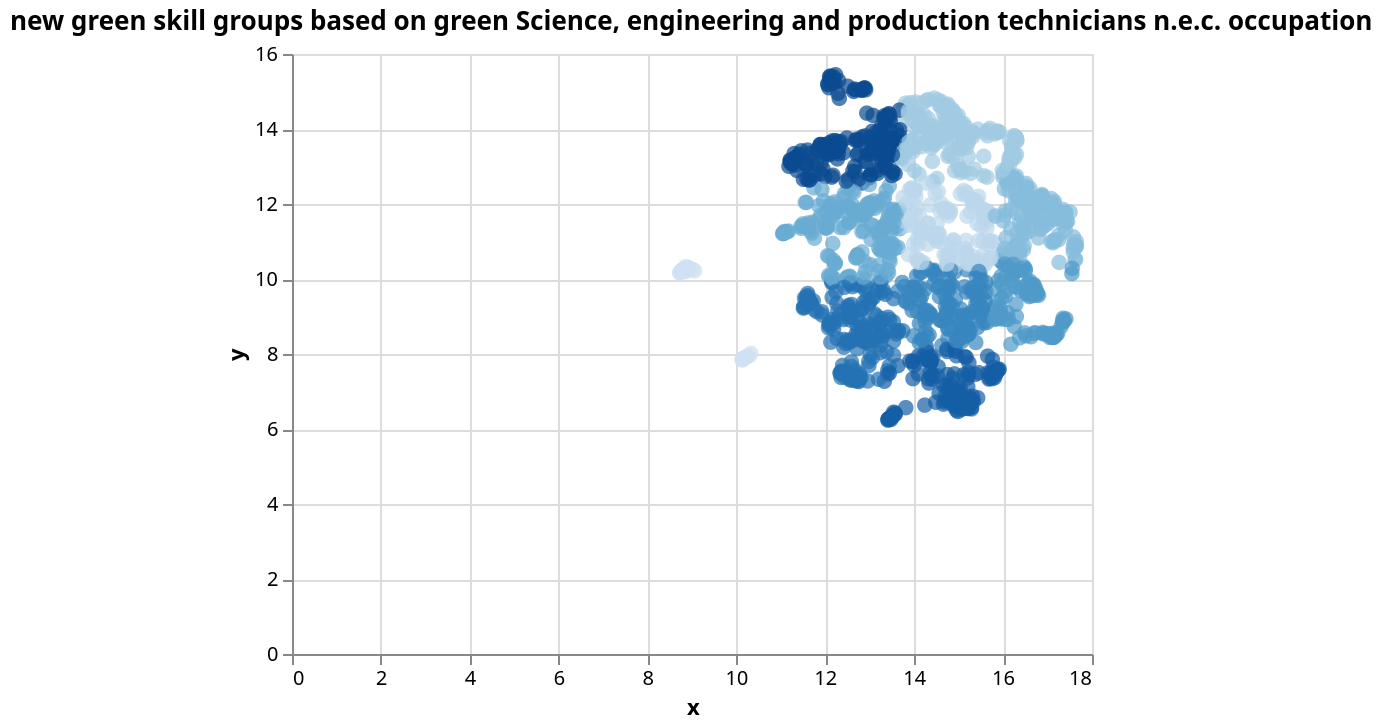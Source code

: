 {
  "config": {
    "view": {
      "continuousWidth": 400,
      "continuousHeight": 300
    }
  },
  "data": {
    "name": "data-a73868452127a6c5103d0a74f187a1dd"
  },
  "mark": {
    "type": "circle",
    "size": 60
  },
  "encoding": {
    "color": {
      "field": "cluster_number",
      "legend": null,
      "type": "quantitative"
    },
    "tooltip": [
      {
        "field": "skill",
        "type": "nominal"
      },
      {
        "field": "cluster_number",
        "type": "quantitative"
      }
    ],
    "x": {
      "field": "x",
      "type": "quantitative"
    },
    "y": {
      "field": "y",
      "type": "quantitative"
    }
  },
  "selection": {
    "selector017": {
      "type": "interval",
      "bind": "scales",
      "encodings": [
        "x",
        "y"
      ]
    }
  },
  "title": "new green skill groups based on green Science, engineering and production technicians n.e.c. occupation",
  "$schema": "https://vega.github.io/schema/vega-lite/v5.json",
  "datasets": {
    "data-a73868452127a6c5103d0a74f187a1dd": [
      {
        "skill": "Liaise",
        "cluster_number": 1,
        "x": 15.605358123779297,
        "y": 11.66566276550293
      },
      {
        "skill": "Managed IT, and Cyber Security",
        "cluster_number": 4,
        "x": 11.597155570983887,
        "y": 11.430116653442383
      },
      {
        "skill": "Resolving client backup solution issues",
        "cluster_number": 3,
        "x": 16.709951400756836,
        "y": 11.706324577331543
      },
      {
        "skill": "providing information to fulfil requests",
        "cluster_number": 3,
        "x": 16.635013580322266,
        "y": 11.65953254699707
      },
      {
        "skill": "written communication skills",
        "cluster_number": 5,
        "x": 16.89361572265625,
        "y": 8.577263832092285
      },
      {
        "skill": "knowledge of current payroll legislation",
        "cluster_number": 1,
        "x": 14.641975402832031,
        "y": 11.885716438293457
      },
      {
        "skill": "hardworking",
        "cluster_number": 7,
        "x": 12.553720474243164,
        "y": 8.331460952758789
      },
      {
        "skill": "producing reports",
        "cluster_number": 1,
        "x": 14.467235565185547,
        "y": 11.12951946258545
      },
      {
        "skill": "complete all regular maintenance task are completed and recorded",
        "cluster_number": 2,
        "x": 14.726165771484375,
        "y": 13.633069038391113
      },
      {
        "skill": "can maintain a high  level of administrative support",
        "cluster_number": 3,
        "x": 16.12748908996582,
        "y": 10.590871810913086
      },
      {
        "skill": "develop own learning to enhance the service delivered",
        "cluster_number": 8,
        "x": 14.421398162841797,
        "y": 7.942491054534912
      },
      {
        "skill": "hard working",
        "cluster_number": 7,
        "x": 12.458200454711914,
        "y": 8.278565406799316
      },
      {
        "skill": "supporting SME\u2019s",
        "cluster_number": 6,
        "x": 14.853056907653809,
        "y": 9.293684959411621
      },
      {
        "skill": "working with a fantastic team of Science Teachers",
        "cluster_number": 8,
        "x": 15.681634902954102,
        "y": 7.331542015075684
      },
      {
        "skill": "Service CRM's, Parts Advisers",
        "cluster_number": 3,
        "x": 16.047147750854492,
        "y": 11.811023712158203
      },
      {
        "skill": "Processing all types of manual payroll calculations",
        "cluster_number": 1,
        "x": 14.577507972717285,
        "y": 11.826963424682617
      },
      {
        "skill": "ensure equipment longevity",
        "cluster_number": 2,
        "x": 13.715960502624512,
        "y": 13.675745010375977
      },
      {
        "skill": "contributing to improvements",
        "cluster_number": 1,
        "x": 14.099030494689941,
        "y": 10.516265869140625
      },
      {
        "skill": "OTE +",
        "cluster_number": 3,
        "x": 17.260473251342773,
        "y": 10.443159103393555
      },
      {
        "skill": "Pension - employer contributions",
        "cluster_number": 1,
        "x": 14.755742073059082,
        "y": 11.820169448852539
      },
      {
        "skill": "Handing out test kits to staff and students",
        "cluster_number": 9,
        "x": 11.808438301086426,
        "y": 13.07026195526123
      },
      {
        "skill": "Communicating closely",
        "cluster_number": 5,
        "x": 17.344961166381836,
        "y": 8.87389850616455
      },
      {
        "skill": "check, prepare and clear away equipment and materials for practical lessons, assessments and student investigations",
        "cluster_number": 9,
        "x": 11.815423965454102,
        "y": 13.444456100463867
      },
      {
        "skill": "general aviation customers",
        "cluster_number": 3,
        "x": 16.884855270385742,
        "y": 12.226227760314941
      },
      {
        "skill": "management - CPD development",
        "cluster_number": 6,
        "x": 14.070938110351562,
        "y": 9.134537696838379
      },
      {
        "skill": "Fitting brakes, exhausts and other mechanical products",
        "cluster_number": 2,
        "x": 14.03516960144043,
        "y": 14.000161170959473
      },
      {
        "skill": "Forklift licence and CSCS cards",
        "cluster_number": 0,
        "x": 8.89995288848877,
        "y": 10.31722354888916
      },
      {
        "skill": "Support production improvement",
        "cluster_number": 1,
        "x": 14.948701858520508,
        "y": 10.765124320983887
      },
      {
        "skill": "ability to convey technical information",
        "cluster_number": 5,
        "x": 15.803853034973145,
        "y": 9.247471809387207
      },
      {
        "skill": "Assist the technical manager with financial budgeting",
        "cluster_number": 1,
        "x": 15.777884483337402,
        "y": 10.998988151550293
      },
      {
        "skill": "maintain existing applications",
        "cluster_number": 5,
        "x": 16.354915618896484,
        "y": 10.223429679870605
      },
      {
        "skill": "Able to leverage",
        "cluster_number": 7,
        "x": 12.717934608459473,
        "y": 8.722638130187988
      },
      {
        "skill": "organisation",
        "cluster_number": 6,
        "x": 14.047926902770996,
        "y": 9.69589900970459
      },
      {
        "skill": "Active Directory",
        "cluster_number": 5,
        "x": 16.68973159790039,
        "y": 9.852436065673828
      },
      {
        "skill": "manage",
        "cluster_number": 6,
        "x": 13.863431930541992,
        "y": 9.650644302368164
      },
      {
        "skill": "customer lead",
        "cluster_number": 3,
        "x": 16.89307403564453,
        "y": 12.117714881896973
      },
      {
        "skill": "attend weekly hands-on technical training",
        "cluster_number": 8,
        "x": 14.738037109375,
        "y": 8.06615161895752
      },
      {
        "skill": "Perform fault fixing, preventative maintenance, installation and training",
        "cluster_number": 2,
        "x": 14.86368179321289,
        "y": 14.187112808227539
      },
      {
        "skill": "ease of use of our proprietary systems,  in conjunction with our integrated analytics",
        "cluster_number": 5,
        "x": 15.947543144226074,
        "y": 10.476055145263672
      },
      {
        "skill": "apply a degree of decision",
        "cluster_number": 8,
        "x": 14.935518264770508,
        "y": 8.071409225463867
      },
      {
        "skill": "supervising a large and diverse team",
        "cluster_number": 7,
        "x": 12.440424919128418,
        "y": 7.380214691162109
      },
      {
        "skill": "Carry out Used New car preparation",
        "cluster_number": 2,
        "x": 15.107562065124512,
        "y": 13.86961555480957
      },
      {
        "skill": "Strong curriculum knowledge in Physics, Biology and Chemistry",
        "cluster_number": 8,
        "x": 15.731526374816895,
        "y": 7.506568431854248
      },
      {
        "skill": "categorise incidents",
        "cluster_number": 2,
        "x": 16.125282287597656,
        "y": 13.122294425964355
      },
      {
        "skill": "preparation and maintenance of resources and equipment for the Design and",
        "cluster_number": 9,
        "x": 13.533069610595703,
        "y": 13.365589141845703
      },
      {
        "skill": "Workstation",
        "cluster_number": 5,
        "x": 16.532983779907227,
        "y": 9.616560935974121
      },
      {
        "skill": "logging new tickets,recording information correctly, fault finding,troubleshooting, liaising with 3rd party providers",
        "cluster_number": 3,
        "x": 16.028621673583984,
        "y": 12.403946876525879
      },
      {
        "skill": "completing repair and maintenance activities on Thames Water's underground  water network \u2013 pipes and ancillary fittings",
        "cluster_number": 2,
        "x": 14.417101860046387,
        "y": 14.076173782348633
      },
      {
        "skill": "using repair filler",
        "cluster_number": 2,
        "x": 14.629222869873047,
        "y": 14.597694396972656
      },
      {
        "skill": "carrying out maintenance",
        "cluster_number": 2,
        "x": 14.547176361083984,
        "y": 13.724250793457031
      },
      {
        "skill": "Word",
        "cluster_number": 7,
        "x": 13.642416000366211,
        "y": 8.60241985321045
      },
      {
        "skill": "understanding the functionalities of all the companies hardware and software offerings",
        "cluster_number": 5,
        "x": 16.01189422607422,
        "y": 10.388689994812012
      },
      {
        "skill": "IT software knowledge",
        "cluster_number": 5,
        "x": 15.860105514526367,
        "y": 9.387375831604004
      },
      {
        "skill": "call-out, this",
        "cluster_number": 3,
        "x": 17.648488998413086,
        "y": 10.864872932434082
      },
      {
        "skill": "Building and integrity testing",
        "cluster_number": 4,
        "x": 11.742130279541016,
        "y": 12.430473327636719
      },
      {
        "skill": "be inventive",
        "cluster_number": 6,
        "x": 14.903640747070312,
        "y": 10.184264183044434
      },
      {
        "skill": "take responsibility",
        "cluster_number": 7,
        "x": 12.796931266784668,
        "y": 9.821269035339355
      },
      {
        "skill": "travel fairly regularly",
        "cluster_number": 2,
        "x": 14.909768104553223,
        "y": 12.885604858398438
      },
      {
        "skill": "reliable",
        "cluster_number": 7,
        "x": 13.259054183959961,
        "y": 8.560328483581543
      },
      {
        "skill": "responsible for the safe, secure and appropriate storage of all Sport and Exercise Department   Sports Centre equipment - Provide administrative support",
        "cluster_number": 9,
        "x": 13.555940628051758,
        "y": 13.719804763793945
      },
      {
        "skill": "prepare materials",
        "cluster_number": 9,
        "x": 12.180317878723145,
        "y": 13.645538330078125
      },
      {
        "skill": "Good telephone manner",
        "cluster_number": 3,
        "x": 17.631210327148438,
        "y": 10.523377418518066
      },
      {
        "skill": "determine the issue by analysing the symptoms and figuring out the underlying problem",
        "cluster_number": 2,
        "x": 16.213083267211914,
        "y": 13.399601936340332
      },
      {
        "skill": "Progress the development of product",
        "cluster_number": 1,
        "x": 15.01126480102539,
        "y": 10.595085144042969
      },
      {
        "skill": "support the Science department, in all aspects of practical work and demonstrations",
        "cluster_number": 9,
        "x": 11.410140991210938,
        "y": 13.3263578414917
      },
      {
        "skill": "physically fit",
        "cluster_number": 7,
        "x": 12.838597297668457,
        "y": 8.560011863708496
      },
      {
        "skill": "create and delete users",
        "cluster_number": 4,
        "x": 12.050192832946777,
        "y": 10.622623443603516
      },
      {
        "skill": "thrives in a manufacturing environment",
        "cluster_number": 1,
        "x": 15.177213668823242,
        "y": 10.691511154174805
      },
      {
        "skill": "assist other team members",
        "cluster_number": 7,
        "x": 12.761042594909668,
        "y": 7.312618255615234
      },
      {
        "skill": "escalating",
        "cluster_number": 3,
        "x": 16.008071899414062,
        "y": 12.826080322265625
      },
      {
        "skill": "ensuring COSHH",
        "cluster_number": 4,
        "x": 12.114340782165527,
        "y": 12.014127731323242
      },
      {
        "skill": "Liaise with automotive manufacturers on electronic information Draftprogress reviews from a technical standpoint of any project",
        "cluster_number": 1,
        "x": 15.879117012023926,
        "y": 10.575956344604492
      },
      {
        "skill": "ensuring that we deliver a market leading service that we\u2019re known for",
        "cluster_number": 3,
        "x": 16.57050323486328,
        "y": 11.972329139709473
      },
      {
        "skill": "Numerate and accurate in your work",
        "cluster_number": 4,
        "x": 13.573203086853027,
        "y": 11.520545959472656
      },
      {
        "skill": "update production systems accurately",
        "cluster_number": 1,
        "x": 14.889842987060547,
        "y": 11.023191452026367
      },
      {
        "skill": "maintaining high levels of customer satisfaction",
        "cluster_number": 3,
        "x": 17.146297454833984,
        "y": 12.012012481689453
      },
      {
        "skill": "Knowledge of safe working practices in relation to the handling and use of hazardous equipment and tools",
        "cluster_number": 4,
        "x": 12.353013038635254,
        "y": 11.913277626037598
      },
      {
        "skill": "Constructing and modifying apparatus",
        "cluster_number": 9,
        "x": 12.169978141784668,
        "y": 13.40885066986084
      },
      {
        "skill": "Mechanic with NVQ Level 3 in vehicle  ",
        "cluster_number": 2,
        "x": 15.242627143859863,
        "y": 13.824724197387695
      },
      {
        "skill": "deliver live synchronous online teaching sessions",
        "cluster_number": 8,
        "x": 15.253905296325684,
        "y": 6.661287784576416
      },
      {
        "skill": "analyse equipment performance",
        "cluster_number": 9,
        "x": 13.661774635314941,
        "y": 13.363970756530762
      },
      {
        "skill": "assist occasionally in the provision of first-line support, user account administration",
        "cluster_number": 3,
        "x": 16.211097717285156,
        "y": 10.735102653503418
      },
      {
        "skill": "written English",
        "cluster_number": 5,
        "x": 16.512971878051758,
        "y": 8.485097885131836
      },
      {
        "skill": "ensure that all the Weathering Machines are operating efficiently and maintained appropriately",
        "cluster_number": 2,
        "x": 13.929272651672363,
        "y": 13.704008102416992
      },
      {
        "skill": "organised Science Technician",
        "cluster_number": 8,
        "x": 15.892681121826172,
        "y": 7.582393169403076
      },
      {
        "skill": "read an electrical diagram",
        "cluster_number": 5,
        "x": 15.862763404846191,
        "y": 8.959339141845703
      },
      {
        "skill": "Computer literate",
        "cluster_number": 5,
        "x": 16.12010383605957,
        "y": 8.925010681152344
      },
      {
        "skill": "Basic gel coat application and laminating  Identification of basic laminating defects",
        "cluster_number": 2,
        "x": 14.451624870300293,
        "y": 14.824912071228027
      },
      {
        "skill": "Maintaining exceptionally high customer service levels",
        "cluster_number": 3,
        "x": 16.924121856689453,
        "y": 11.982839584350586
      },
      {
        "skill": "responding to incident and service requests",
        "cluster_number": 3,
        "x": 16.341114044189453,
        "y": 12.476456642150879
      },
      {
        "skill": "using Machinery",
        "cluster_number": 2,
        "x": 13.800894737243652,
        "y": 13.3994722366333
      },
      {
        "skill": "Attention to details",
        "cluster_number": 0,
        "x": 10.131030082702637,
        "y": 7.848517894744873
      },
      {
        "skill": "develop positive working relationships",
        "cluster_number": 8,
        "x": 13.576533317565918,
        "y": 6.397318363189697
      },
      {
        "skill": "liaising with the purchasing team",
        "cluster_number": 1,
        "x": 15.60411548614502,
        "y": 11.785828590393066
      },
      {
        "skill": "team working skills",
        "cluster_number": 7,
        "x": 12.41517448425293,
        "y": 7.4900922775268555
      },
      {
        "skill": "Managing the inbound and outbound shipping of serviced products",
        "cluster_number": 2,
        "x": 15.216601371765137,
        "y": 13.266868591308594
      },
      {
        "skill": "knowledge of IT and a genuine passion for it",
        "cluster_number": 6,
        "x": 14.752684593200684,
        "y": 8.687121391296387
      },
      {
        "skill": "wider support team",
        "cluster_number": 7,
        "x": 12.718610763549805,
        "y": 7.279176235198975
      },
      {
        "skill": "Building strong relationships",
        "cluster_number": 8,
        "x": 13.474099159240723,
        "y": 6.25185489654541
      },
      {
        "skill": "Preparing, setting up, clearing away",
        "cluster_number": 4,
        "x": 13.029101371765137,
        "y": 11.056565284729004
      },
      {
        "skill": "Meeting SLAs and Service desk targets for quality and performance",
        "cluster_number": 3,
        "x": 16.532752990722656,
        "y": 12.416934967041016
      },
      {
        "skill": "ensuring you deliver high standards",
        "cluster_number": 4,
        "x": 12.950026512145996,
        "y": 11.997003555297852
      },
      {
        "skill": "work as part of a team of technicians",
        "cluster_number": 7,
        "x": 12.424853324890137,
        "y": 7.496262073516846
      },
      {
        "skill": "Commercial acumen to spot sales opportunities",
        "cluster_number": 1,
        "x": 15.559752464294434,
        "y": 10.654458999633789
      },
      {
        "skill": "Ensure that all data",
        "cluster_number": 1,
        "x": 13.848267555236816,
        "y": 11.430005073547363
      },
      {
        "skill": "Enthusiasm",
        "cluster_number": 7,
        "x": 12.961163520812988,
        "y": 8.385025978088379
      },
      {
        "skill": "Full clean UK Driving",
        "cluster_number": 0,
        "x": 8.868393898010254,
        "y": 10.249144554138184
      },
      {
        "skill": "distributing supply chain information",
        "cluster_number": 1,
        "x": 15.32279109954834,
        "y": 12.116251945495605
      },
      {
        "skill": "develop in thefuture expanding its A - level uptake",
        "cluster_number": 6,
        "x": 14.924378395080566,
        "y": 9.454726219177246
      },
      {
        "skill": "Communicate with customers",
        "cluster_number": 3,
        "x": 17.420778274536133,
        "y": 11.541946411132812
      },
      {
        "skill": "Inspection of plates using fluorescent dye",
        "cluster_number": 2,
        "x": 14.274787902832031,
        "y": 14.7616605758667
      },
      {
        "skill": "providing transport for all children, including SEND, social care",
        "cluster_number": 4,
        "x": 11.037374496459961,
        "y": 11.209744453430176
      },
      {
        "skill": "good attitude to learning",
        "cluster_number": 6,
        "x": 13.984018325805664,
        "y": 8.482735633850098
      },
      {
        "skill": "attention to details",
        "cluster_number": 0,
        "x": 10.125519752502441,
        "y": 7.843011856079102
      },
      {
        "skill": "problem-solve",
        "cluster_number": 6,
        "x": 14.325400352478027,
        "y": 8.976765632629395
      },
      {
        "skill": "Please contact Beckie Gardner",
        "cluster_number": 8,
        "x": 14.274227142333984,
        "y": 8.068290710449219
      },
      {
        "skill": "using SCADA for process monitoring",
        "cluster_number": 1,
        "x": 14.006301879882812,
        "y": 12.396575927734375
      },
      {
        "skill": "Shopping discounts - through our Rewards",
        "cluster_number": 1,
        "x": 15.447196960449219,
        "y": 12.2047119140625
      },
      {
        "skill": "Making, assembling and fitting mobility products",
        "cluster_number": 9,
        "x": 12.83342456817627,
        "y": 13.791792869567871
      },
      {
        "skill": "Preparation and assembly of apparatus and components for demonstration, class practical work, assessments, and examinations",
        "cluster_number": 9,
        "x": 11.809731483459473,
        "y": 13.424967765808105
      },
      {
        "skill": "Maintain a cost price database",
        "cluster_number": 1,
        "x": 15.113542556762695,
        "y": 12.358559608459473
      },
      {
        "skill": "Checking damage of furniture",
        "cluster_number": 2,
        "x": 14.169652938842773,
        "y": 14.698124885559082
      },
      {
        "skill": "resolve build problems Report technical issues",
        "cluster_number": 2,
        "x": 16.198453903198242,
        "y": 13.544424057006836
      },
      {
        "skill": "assist in detailed surveys to identify the type and location of water leakage",
        "cluster_number": 2,
        "x": 14.739557266235352,
        "y": 14.196322441101074
      },
      {
        "skill": "work in a flexible manner",
        "cluster_number": 7,
        "x": 12.335845947265625,
        "y": 9.064144134521484
      },
      {
        "skill": "safeguarding the welfare of children",
        "cluster_number": 4,
        "x": 11.077619552612305,
        "y": 11.240214347839355
      },
      {
        "skill": "carry out basic diagnostics",
        "cluster_number": 2,
        "x": 15.871543884277344,
        "y": 13.948752403259277
      },
      {
        "skill": "communicate the full range of services offered by the national payroll team",
        "cluster_number": 1,
        "x": 14.814659118652344,
        "y": 11.83424186706543
      },
      {
        "skill": "Demonstrating experiments in the classroom",
        "cluster_number": 9,
        "x": 11.208480834960938,
        "y": 13.17352294921875
      },
      {
        "skill": "supporting the managed print solution",
        "cluster_number": 4,
        "x": 13.669240951538086,
        "y": 11.338360786437988
      },
      {
        "skill": "Maintaining apparatus",
        "cluster_number": 9,
        "x": 12.407340049743652,
        "y": 13.365669250488281
      },
      {
        "skill": "leading owner and operator of live music and entertainment venues with award-winning credentials",
        "cluster_number": 1,
        "x": 14.773100852966309,
        "y": 10.505699157714844
      },
      {
        "skill": "Diagnostic and fault-finding duties",
        "cluster_number": 2,
        "x": 15.653632164001465,
        "y": 13.964479446411133
      },
      {
        "skill": "provide 2nd and 3rd line support for applications in",
        "cluster_number": 3,
        "x": 16.350421905517578,
        "y": 10.702892303466797
      },
      {
        "skill": "support the development",
        "cluster_number": 1,
        "x": 14.79843807220459,
        "y": 10.312516212463379
      },
      {
        "skill": "continuous improvement",
        "cluster_number": 1,
        "x": 14.039506912231445,
        "y": 10.550745964050293
      },
      {
        "skill": "arrange for external technical support",
        "cluster_number": 3,
        "x": 16.295202255249023,
        "y": 10.794588088989258
      },
      {
        "skill": "Reviewing complex warnings and failed",
        "cluster_number": 4,
        "x": 12.418497085571289,
        "y": 11.372156143188477
      },
      {
        "skill": "assisting plant trials",
        "cluster_number": 9,
        "x": 11.216347694396973,
        "y": 13.144057273864746
      },
      {
        "skill": "genuinely happy working with customers",
        "cluster_number": 3,
        "x": 17.151531219482422,
        "y": 12.070632934570312
      },
      {
        "skill": "updating Production",
        "cluster_number": 1,
        "x": 14.830411911010742,
        "y": 10.949592590332031
      },
      {
        "skill": "Development and implementation of processes",
        "cluster_number": 4,
        "x": 13.454082489013672,
        "y": 10.694735527038574
      },
      {
        "skill": "provide training",
        "cluster_number": 8,
        "x": 14.381810188293457,
        "y": 7.794304370880127
      },
      {
        "skill": "mechanical aptitude and manual dexterity",
        "cluster_number": 6,
        "x": 15.313681602478027,
        "y": 9.14284896850586
      },
      {
        "skill": "preparing and recovering scientific apparatus and equipment from demonstrations and class practical work",
        "cluster_number": 9,
        "x": 11.670872688293457,
        "y": 13.35488224029541
      },
      {
        "skill": "Training within the lab setting",
        "cluster_number": 8,
        "x": 14.30388069152832,
        "y": 7.887763023376465
      },
      {
        "skill": "Ensuring the smooth running of our clients systems and network infrastructure ensuring they get maximum benefits from them",
        "cluster_number": 3,
        "x": 16.6296329498291,
        "y": 11.777423858642578
      },
      {
        "skill": "unless otherwise stated",
        "cluster_number": 7,
        "x": 13.162059783935547,
        "y": 9.705175399780273
      },
      {
        "skill": "Automotive technicians motor trade applicants",
        "cluster_number": 2,
        "x": 15.201122283935547,
        "y": 13.673099517822266
      },
      {
        "skill": "ensure safe storage of tools and equipment",
        "cluster_number": 9,
        "x": 13.152177810668945,
        "y": 13.742844581604004
      },
      {
        "skill": "all-round mechanical skills",
        "cluster_number": 6,
        "x": 15.33267593383789,
        "y": 9.109881401062012
      },
      {
        "skill": "work independently",
        "cluster_number": 7,
        "x": 12.259182929992676,
        "y": 9.351646423339844
      },
      {
        "skill": "driven",
        "cluster_number": 7,
        "x": 12.692541122436523,
        "y": 8.531957626342773
      },
      {
        "skill": "assist teaching staff",
        "cluster_number": 8,
        "x": 14.774340629577637,
        "y": 7.098496913909912
      },
      {
        "skill": "Handle telephone technical support calls",
        "cluster_number": 3,
        "x": 17.57621955871582,
        "y": 10.827522277832031
      },
      {
        "skill": "Overall monitoring of lab logger",
        "cluster_number": 1,
        "x": 13.937830924987793,
        "y": 12.415356636047363
      },
      {
        "skill": "Understanding steelwork fabrication",
        "cluster_number": 9,
        "x": 13.638577461242676,
        "y": 13.254204750061035
      },
      {
        "skill": "high concern for accuracy",
        "cluster_number": 4,
        "x": 13.492569923400879,
        "y": 11.556416511535645
      },
      {
        "skill": "meeting customers",
        "cluster_number": 3,
        "x": 17.384666442871094,
        "y": 11.626770973205566
      },
      {
        "skill": "provide some technical assistance with systems and at times you will be required to manually change the broken system",
        "cluster_number": 3,
        "x": 16.23583221435547,
        "y": 10.81536865234375
      },
      {
        "skill": "values different opinions",
        "cluster_number": 7,
        "x": 13.106420516967773,
        "y": 9.072320938110352
      },
      {
        "skill": "Responding to any customer queries",
        "cluster_number": 3,
        "x": 17.248722076416016,
        "y": 11.164667129516602
      },
      {
        "skill": "Supervising DT teaching",
        "cluster_number": 8,
        "x": 14.808672904968262,
        "y": 7.169947147369385
      },
      {
        "skill": "Excellent attention to detail",
        "cluster_number": 0,
        "x": 10.167015075683594,
        "y": 7.880154609680176
      },
      {
        "skill": "Kitting of parts and sub-assemblies for assembly operations",
        "cluster_number": 9,
        "x": 13.054892539978027,
        "y": 13.938297271728516
      },
      {
        "skill": "Commit to building and sustaining an in-depth knowledge of  - Digital signage screen hardware technology - Digital signage screen software technology",
        "cluster_number": 6,
        "x": 15.551762580871582,
        "y": 9.685998916625977
      },
      {
        "skill": "Technology department",
        "cluster_number": 6,
        "x": 15.614897727966309,
        "y": 9.66681957244873
      },
      {
        "skill": "Liaise with suppliers and import team on consolidation of containers, shipments and Letters of Credit",
        "cluster_number": 1,
        "x": 15.353515625,
        "y": 11.980843544006348
      },
      {
        "skill": "NOTE",
        "cluster_number": 7,
        "x": 13.645240783691406,
        "y": 8.628195762634277
      },
      {
        "skill": "Drug recall",
        "cluster_number": 4,
        "x": 12.862285614013672,
        "y": 11.28450870513916
      },
      {
        "skill": "carry out service, maintenance, and repair work to a range of cars and light commercial vehicles",
        "cluster_number": 2,
        "x": 15.121438980102539,
        "y": 13.772560119628906
      },
      {
        "skill": "Microsoft Power",
        "cluster_number": 5,
        "x": 16.62323570251465,
        "y": 9.764008522033691
      },
      {
        "skill": "diplomacy skills",
        "cluster_number": 5,
        "x": 17.161954879760742,
        "y": 8.480754852294922
      },
      {
        "skill": "work with stakeholders",
        "cluster_number": 1,
        "x": 15.656744003295898,
        "y": 11.548473358154297
      },
      {
        "skill": "SQL Server Support",
        "cluster_number": 5,
        "x": 16.500030517578125,
        "y": 10.26824951171875
      },
      {
        "skill": "providing end-user support for multimedia production facilities",
        "cluster_number": 5,
        "x": 16.232994079589844,
        "y": 10.242045402526855
      },
      {
        "skill": "undertake appropriate safeguarding checks",
        "cluster_number": 4,
        "x": 11.618099212646484,
        "y": 11.495612144470215
      },
      {
        "skill": "customer deliveries",
        "cluster_number": 3,
        "x": 16.465396881103516,
        "y": 12.26041030883789
      },
      {
        "skill": "helping to support the cost of everyday healthcare",
        "cluster_number": 1,
        "x": 13.819372177124023,
        "y": 12.01968002319336
      },
      {
        "skill": "Dealing with a range of tasks within administration and customer facing responsibilities",
        "cluster_number": 4,
        "x": 13.408346176147461,
        "y": 10.249404907226562
      },
      {
        "skill": "carrying out preventive maintenance, callouts and repairs",
        "cluster_number": 2,
        "x": 14.717057228088379,
        "y": 14.025168418884277
      },
      {
        "skill": "handling of customer and intermediary requests calls",
        "cluster_number": 3,
        "x": 17.403518676757812,
        "y": 11.295241355895996
      },
      {
        "skill": "managing updating records",
        "cluster_number": 1,
        "x": 14.312091827392578,
        "y": 11.492117881774902
      },
      {
        "skill": "troubleshooting electrical electronic",
        "cluster_number": 2,
        "x": 16.249759674072266,
        "y": 13.823283195495605
      },
      {
        "skill": "interviewing and teaching",
        "cluster_number": 8,
        "x": 14.990900039672852,
        "y": 7.1000261306762695
      },
      {
        "skill": "Carry out all work completely and effectively",
        "cluster_number": 4,
        "x": 13.329764366149902,
        "y": 12.155556678771973
      },
      {
        "skill": "Monitoring client backup problems",
        "cluster_number": 3,
        "x": 16.279903411865234,
        "y": 12.096490859985352
      },
      {
        "skill": "dealing with both temporary and permanent placements",
        "cluster_number": 9,
        "x": 13.314496994018555,
        "y": 13.245231628417969
      },
      {
        "skill": "form of mechanics engineering",
        "cluster_number": 2,
        "x": 14.15673542022705,
        "y": 13.526006698608398
      },
      {
        "skill": "Knowledge of relevant policies codes of practice legislation",
        "cluster_number": 6,
        "x": 14.833970069885254,
        "y": 8.957000732421875
      },
      {
        "skill": "problem has",
        "cluster_number": 6,
        "x": 14.216064453125,
        "y": 9.022082328796387
      },
      {
        "skill": "support any external projects the College is involved",
        "cluster_number": 8,
        "x": 15.173677444458008,
        "y": 6.612210273742676
      },
      {
        "skill": "Safeguarding the welfare of children and young people",
        "cluster_number": 4,
        "x": 11.057930946350098,
        "y": 11.219717025756836
      },
      {
        "skill": "provide help",
        "cluster_number": 6,
        "x": 14.776082038879395,
        "y": 9.304278373718262
      },
      {
        "skill": "Collecting, checking and returning equipment to stores",
        "cluster_number": 2,
        "x": 13.707939147949219,
        "y": 13.582680702209473
      },
      {
        "skill": "attending relevant courses",
        "cluster_number": 8,
        "x": 14.969183921813965,
        "y": 6.592287063598633
      },
      {
        "skill": "delivery of reports",
        "cluster_number": 1,
        "x": 14.448870658874512,
        "y": 11.177742958068848
      },
      {
        "skill": "laser cutting",
        "cluster_number": 2,
        "x": 14.009940147399902,
        "y": 14.219369888305664
      },
      {
        "skill": "strong teamwork skills",
        "cluster_number": 7,
        "x": 12.591148376464844,
        "y": 7.665773868560791
      },
      {
        "skill": "general vehicle repair",
        "cluster_number": 2,
        "x": 14.985183715820312,
        "y": 14.178261756896973
      },
      {
        "skill": "performing various admin tasks",
        "cluster_number": 4,
        "x": 13.193124771118164,
        "y": 10.206160545349121
      },
      {
        "skill": "proactive",
        "cluster_number": 7,
        "x": 13.047586441040039,
        "y": 9.475791931152344
      },
      {
        "skill": "take ownership of user problems",
        "cluster_number": 4,
        "x": 12.083414077758789,
        "y": 10.601783752441406
      },
      {
        "skill": "Perform vehicle maintenance and repair tasks",
        "cluster_number": 2,
        "x": 15.044466972351074,
        "y": 13.871920585632324
      },
      {
        "skill": "Adher to safeguarding",
        "cluster_number": 4,
        "x": 11.453404426574707,
        "y": 11.406712532043457
      },
      {
        "skill": "Assist in activities that deliver to highest safety and quality standards",
        "cluster_number": 4,
        "x": 12.656600952148438,
        "y": 11.738414764404297
      },
      {
        "skill": "Additional or outside of hours",
        "cluster_number": 7,
        "x": 11.521364212036133,
        "y": 9.244290351867676
      },
      {
        "skill": "Accurately record information from customers",
        "cluster_number": 3,
        "x": 17.317174911499023,
        "y": 11.583206176757812
      },
      {
        "skill": "machine, ensuring the safe and correct storage of all tools, equipment and materials plus",
        "cluster_number": 9,
        "x": 13.278193473815918,
        "y": 13.815573692321777
      },
      {
        "skill": "generated by the curriculum and development of the department",
        "cluster_number": 8,
        "x": 15.110676765441895,
        "y": 7.444726943969727
      },
      {
        "skill": "team-player",
        "cluster_number": 7,
        "x": 12.771116256713867,
        "y": 7.474682807922363
      },
      {
        "skill": "Use your own initiative",
        "cluster_number": 4,
        "x": 12.085659980773926,
        "y": 10.04871940612793
      },
      {
        "skill": "interpersonal skills",
        "cluster_number": 5,
        "x": 17.049020767211914,
        "y": 8.440838813781738
      },
      {
        "skill": "seeks to enhance expertise",
        "cluster_number": 6,
        "x": 15.18130111694336,
        "y": 8.733131408691406
      },
      {
        "skill": "Making packs (eg Syringe packs)Packing medicines for the Qualified Person to sign off",
        "cluster_number": 2,
        "x": 14.109308242797852,
        "y": 12.791346549987793
      },
      {
        "skill": "supporting learning, teaching, research",
        "cluster_number": 8,
        "x": 15.30507755279541,
        "y": 6.759703636169434
      },
      {
        "skill": "assisting with scoping, storyboarding and editing multimedia content",
        "cluster_number": 5,
        "x": 16.26148796081543,
        "y": 9.80720043182373
      },
      {
        "skill": "Remanufacturing Assembly",
        "cluster_number": 9,
        "x": 12.89926815032959,
        "y": 13.815317153930664
      },
      {
        "skill": "Maintain a clean work environment",
        "cluster_number": 9,
        "x": 12.99439525604248,
        "y": 12.722113609313965
      },
      {
        "skill": "Sharepoint",
        "cluster_number": 5,
        "x": 16.655132293701172,
        "y": 9.663268089294434
      },
      {
        "skill": "Ensure accurate recording of tests",
        "cluster_number": 9,
        "x": 11.629685401916504,
        "y": 12.638772010803223
      },
      {
        "skill": "provide support for students inside and outside of lessons",
        "cluster_number": 8,
        "x": 15.106609344482422,
        "y": 6.550511837005615
      },
      {
        "skill": "Provide admin support",
        "cluster_number": 3,
        "x": 16.1644344329834,
        "y": 10.572820663452148
      },
      {
        "skill": "technical skills",
        "cluster_number": 6,
        "x": 15.522157669067383,
        "y": 9.064291954040527
      },
      {
        "skill": "Customer facing",
        "cluster_number": 3,
        "x": 17.05131721496582,
        "y": 12.002840995788574
      },
      {
        "skill": "Ensure that the workplace is safe and eliminate or control risks",
        "cluster_number": 4,
        "x": 12.150837898254395,
        "y": 11.72952938079834
      },
      {
        "skill": "Ability to read electrical drawings",
        "cluster_number": 5,
        "x": 15.935691833496094,
        "y": 8.979308128356934
      },
      {
        "skill": "supporting screen-casting software",
        "cluster_number": 5,
        "x": 16.231599807739258,
        "y": 10.14154052734375
      },
      {
        "skill": "test centre",
        "cluster_number": 9,
        "x": 11.652114868164062,
        "y": 12.786646842956543
      },
      {
        "skill": "Prospero Teaching is acting as an employment business education recruitment agency",
        "cluster_number": 8,
        "x": 14.867222785949707,
        "y": 7.352511405944824
      },
      {
        "skill": "contribute to our zero-accident culture",
        "cluster_number": 4,
        "x": 12.536046028137207,
        "y": 11.499168395996094
      },
      {
        "skill": "Keep work areas clean and tidy",
        "cluster_number": 9,
        "x": 12.996459007263184,
        "y": 12.753715515136719
      },
      {
        "skill": "above)Provide excellent customer service",
        "cluster_number": 3,
        "x": 16.8280086517334,
        "y": 12.147321701049805
      },
      {
        "skill": "Knowledge of recent curriculum developments at GCSE",
        "cluster_number": 8,
        "x": 15.37454605102539,
        "y": 7.454622268676758
      },
      {
        "skill": "Operate systems",
        "cluster_number": 5,
        "x": 15.898097038269043,
        "y": 9.96076488494873
      },
      {
        "skill": "Windows and Azure Active Directory",
        "cluster_number": 5,
        "x": 16.680789947509766,
        "y": 9.79647159576416
      },
      {
        "skill": "support the team",
        "cluster_number": 7,
        "x": 12.75381851196289,
        "y": 7.26531982421875
      },
      {
        "skill": "Printing paracetamol forms",
        "cluster_number": 4,
        "x": 13.509146690368652,
        "y": 11.373442649841309
      },
      {
        "skill": "preparing knowledge",
        "cluster_number": 6,
        "x": 15.126334190368652,
        "y": 9.024195671081543
      },
      {
        "skill": "IT systems",
        "cluster_number": 5,
        "x": 16.043874740600586,
        "y": 9.665587425231934
      },
      {
        "skill": "Positive and robust attitude",
        "cluster_number": 7,
        "x": 13.28189468383789,
        "y": 8.94410228729248
      },
      {
        "skill": "Helping team mates move furniture",
        "cluster_number": 7,
        "x": 12.542190551757812,
        "y": 7.381168842315674
      },
      {
        "skill": "troubleshoot ESXi and v",
        "cluster_number": 2,
        "x": 16.295913696289062,
        "y": 13.760879516601562
      },
      {
        "skill": "First-class client and customer service",
        "cluster_number": 3,
        "x": 16.998289108276367,
        "y": 11.771282196044922
      },
      {
        "skill": "use of tools above)IT skills",
        "cluster_number": 5,
        "x": 15.876656532287598,
        "y": 9.149491310119629
      },
      {
        "skill": "CF1 and FA2",
        "cluster_number": 6,
        "x": 13.633332252502441,
        "y": 9.672054290771484
      },
      {
        "skill": "until the end of the 2021 Autumn term in the first instance",
        "cluster_number": 7,
        "x": 13.305394172668457,
        "y": 9.702241897583008
      },
      {
        "skill": "knowledge of working as a Senior Science Technician",
        "cluster_number": 8,
        "x": 15.878935813903809,
        "y": 7.563562870025635
      },
      {
        "skill": "Ensure that all software, anti-virus and patches are deployed in occurrence with the policy",
        "cluster_number": 4,
        "x": 12.074996948242188,
        "y": 11.863701820373535
      },
      {
        "skill": "strong partnerships",
        "cluster_number": 8,
        "x": 13.327374458312988,
        "y": 7.272877216339111
      },
      {
        "skill": "Because the team of staff",
        "cluster_number": 8,
        "x": 13.972179412841797,
        "y": 7.340753078460693
      },
      {
        "skill": "use safe storage of food stuffs and laundry",
        "cluster_number": 9,
        "x": 13.02939510345459,
        "y": 13.454194068908691
      },
      {
        "skill": "ensuring that appropriate levels of stock are maintained",
        "cluster_number": 9,
        "x": 12.180638313293457,
        "y": 15.397305488586426
      },
      {
        "skill": "IT proficiency",
        "cluster_number": 5,
        "x": 15.95337200164795,
        "y": 9.086403846740723
      },
      {
        "skill": "graduated with a science qualification",
        "cluster_number": 8,
        "x": 15.782074928283691,
        "y": 7.64737606048584
      },
      {
        "skill": "drinking water to our customers",
        "cluster_number": 3,
        "x": 17.171104431152344,
        "y": 11.813634872436523
      },
      {
        "skill": "Full UK Driving licence",
        "cluster_number": 0,
        "x": 8.726332664489746,
        "y": 10.160375595092773
      },
      {
        "skill": "Manage and work to internal and customer SLA\u2019s, escalating any concerns",
        "cluster_number": 3,
        "x": 16.49300193786621,
        "y": 12.47562026977539
      },
      {
        "skill": "cleaning safe spills",
        "cluster_number": 9,
        "x": 12.890496253967285,
        "y": 13.131118774414062
      },
      {
        "skill": "Organise",
        "cluster_number": 6,
        "x": 13.976035118103027,
        "y": 9.766685485839844
      },
      {
        "skill": "Retail and Supply Chain markets",
        "cluster_number": 1,
        "x": 15.332318305969238,
        "y": 12.105080604553223
      },
      {
        "skill": "willingness to learn",
        "cluster_number": 6,
        "x": 14.164862632751465,
        "y": 8.39561653137207
      },
      {
        "skill": "Keep users up-to-date on operational issues and updates",
        "cluster_number": 1,
        "x": 14.880270957946777,
        "y": 11.04333209991455
      },
      {
        "skill": "share knowledge",
        "cluster_number": 6,
        "x": 15.083343505859375,
        "y": 9.032142639160156
      },
      {
        "skill": "Monitor stock cataloguing resources",
        "cluster_number": 9,
        "x": 12.111184120178223,
        "y": 15.280823707580566
      },
      {
        "skill": "liaising with external contacts",
        "cluster_number": 1,
        "x": 15.641992568969727,
        "y": 11.706859588623047
      },
      {
        "skill": "Ensuring that the registration of tests",
        "cluster_number": 9,
        "x": 11.587285041809082,
        "y": 12.666831016540527
      },
      {
        "skill": "Plenty of  overtime",
        "cluster_number": 7,
        "x": 11.511763572692871,
        "y": 9.261482238769531
      },
      {
        "skill": "Provide all the required technical support",
        "cluster_number": 3,
        "x": 16.18645668029785,
        "y": 10.632144927978516
      },
      {
        "skill": "Knowledge of safeguarding children, whilst assisting students in a supportive and calm manner",
        "cluster_number": 4,
        "x": 11.17182445526123,
        "y": 11.276507377624512
      },
      {
        "skill": "Provide technical assistance",
        "cluster_number": 3,
        "x": 16.217023849487305,
        "y": 10.732233047485352
      },
      {
        "skill": "cost effective downhole",
        "cluster_number": 2,
        "x": 14.867255210876465,
        "y": 13.25312328338623
      },
      {
        "skill": "Keep the workshop area clean and tidy",
        "cluster_number": 9,
        "x": 12.829721450805664,
        "y": 12.56087875366211
      },
      {
        "skill": "provide support for learning and teaching",
        "cluster_number": 8,
        "x": 15.26916790008545,
        "y": 6.791550159454346
      },
      {
        "skill": "maintain customer specific infrastructure documentation",
        "cluster_number": 4,
        "x": 13.665162086486816,
        "y": 11.854009628295898
      },
      {
        "skill": "Assist in the development of Work Instructions",
        "cluster_number": 4,
        "x": 13.492881774902344,
        "y": 10.876039505004883
      },
      {
        "skill": "Keep on reading and apply today!",
        "cluster_number": 6,
        "x": 14.673779487609863,
        "y": 9.615572929382324
      },
      {
        "skill": "Full training",
        "cluster_number": 8,
        "x": 14.330643653869629,
        "y": 7.869151592254639
      },
      {
        "skill": "a full UK driving license",
        "cluster_number": 0,
        "x": 8.824657440185547,
        "y": 10.213574409484863
      },
      {
        "skill": "Completing month-end and message allocation",
        "cluster_number": 7,
        "x": 11.730730056762695,
        "y": 9.417129516601562
      },
      {
        "skill": "change forwarding",
        "cluster_number": 7,
        "x": 13.08600902557373,
        "y": 9.510767936706543
      },
      {
        "skill": "running safely and efficiently and to",
        "cluster_number": 4,
        "x": 12.026607513427734,
        "y": 11.379504203796387
      },
      {
        "skill": "Packaging and QC",
        "cluster_number": 2,
        "x": 14.421097755432129,
        "y": 12.593392372131348
      },
      {
        "skill": "work with other departments",
        "cluster_number": 6,
        "x": 14.29483413696289,
        "y": 9.159710884094238
      },
      {
        "skill": "Summer lunches pizza days",
        "cluster_number": 7,
        "x": 11.573891639709473,
        "y": 9.323214530944824
      },
      {
        "skill": "pre and post-use processes",
        "cluster_number": 4,
        "x": 13.265595436096191,
        "y": 10.749473571777344
      },
      {
        "skill": "Oversee technical management",
        "cluster_number": 1,
        "x": 15.673026084899902,
        "y": 11.008946418762207
      },
      {
        "skill": "stock control",
        "cluster_number": 9,
        "x": 12.171427726745605,
        "y": 15.249958992004395
      },
      {
        "skill": "maintaining the departments equipment? If so, read on! About the role - DT Technician",
        "cluster_number": 2,
        "x": 13.719247817993164,
        "y": 13.361239433288574
      },
      {
        "skill": "fantastic tools",
        "cluster_number": 9,
        "x": 13.322600364685059,
        "y": 14.351356506347656
      },
      {
        "skill": "relationship building skills",
        "cluster_number": 8,
        "x": 13.457198143005371,
        "y": 6.275749683380127
      },
      {
        "skill": "positive",
        "cluster_number": 7,
        "x": 13.207991600036621,
        "y": 8.796850204467773
      },
      {
        "skill": "identifying defects",
        "cluster_number": 2,
        "x": 14.538625717163086,
        "y": 14.773397445678711
      },
      {
        "skill": "Commitment to Safeguarding",
        "cluster_number": 4,
        "x": 11.456022262573242,
        "y": 11.350400924682617
      },
      {
        "skill": "oversee the department materials budget and pettycash",
        "cluster_number": 1,
        "x": 15.4158353805542,
        "y": 11.475117683410645
      },
      {
        "skill": "a full manual driving licence with no more than 6 points",
        "cluster_number": 0,
        "x": 8.8397855758667,
        "y": 10.29740047454834
      },
      {
        "skill": "ensure cost effective repairs",
        "cluster_number": 2,
        "x": 14.921874046325684,
        "y": 14.34421443939209
      },
      {
        "skill": "Coordination of technical detailing with a focus on civils",
        "cluster_number": 2,
        "x": 13.858667373657227,
        "y": 13.055828094482422
      },
      {
        "skill": "reactive service and repair",
        "cluster_number": 2,
        "x": 14.972502708435059,
        "y": 14.18541431427002
      },
      {
        "skill": "Decision making whether or not it's worth restoring",
        "cluster_number": 2,
        "x": 14.756900787353516,
        "y": 14.61831283569336
      },
      {
        "skill": "Power supplies",
        "cluster_number": 9,
        "x": 13.377193450927734,
        "y": 14.267058372497559
      },
      {
        "skill": "Maintaining all equipment",
        "cluster_number": 9,
        "x": 13.645413398742676,
        "y": 13.690750122070312
      },
      {
        "skill": "Administration skills",
        "cluster_number": 6,
        "x": 15.069075584411621,
        "y": 8.610821723937988
      },
      {
        "skill": "ensure the appropriate equipment and resources are prepared, ready and available for lessons while adhering",
        "cluster_number": 9,
        "x": 11.899689674377441,
        "y": 13.582425117492676
      },
      {
        "skill": "identifying issues",
        "cluster_number": 2,
        "x": 16.203392028808594,
        "y": 13.346120834350586
      },
      {
        "skill": "receive ongoing development",
        "cluster_number": 6,
        "x": 14.412640571594238,
        "y": 10.214717864990234
      },
      {
        "skill": "customer focus",
        "cluster_number": 3,
        "x": 17.15483283996582,
        "y": 11.837077140808105
      },
      {
        "skill": "prepare solutions",
        "cluster_number": 9,
        "x": 12.04401683807373,
        "y": 13.320178985595703
      },
      {
        "skill": "technical knowledge of plumbing and electrical maintenance",
        "cluster_number": 2,
        "x": 14.366683959960938,
        "y": 13.842615127563477
      },
      {
        "skill": "delivering PE sessions to learners",
        "cluster_number": 8,
        "x": 15.017730712890625,
        "y": 6.716925621032715
      },
      {
        "skill": "behaviour management",
        "cluster_number": 6,
        "x": 13.818123817443848,
        "y": 9.390783309936523
      },
      {
        "skill": "assist with stock keeping",
        "cluster_number": 9,
        "x": 12.134056091308594,
        "y": 15.332389831542969
      },
      {
        "skill": "thrive in a fast paced environment",
        "cluster_number": 7,
        "x": 12.186702728271484,
        "y": 8.659083366394043
      },
      {
        "skill": "large playing fields",
        "cluster_number": 8,
        "x": 13.631821632385254,
        "y": 7.687567234039307
      },
      {
        "skill": "diagnosing a prompt and accurate resolution",
        "cluster_number": 2,
        "x": 16.192171096801758,
        "y": 13.543825149536133
      },
      {
        "skill": "motivation",
        "cluster_number": 7,
        "x": 12.887465476989746,
        "y": 8.338324546813965
      },
      {
        "skill": "spoken English",
        "cluster_number": 5,
        "x": 16.369552612304688,
        "y": 8.429383277893066
      },
      {
        "skill": "improve to take a proactive attitude",
        "cluster_number": 7,
        "x": 12.992920875549316,
        "y": 9.379304885864258
      },
      {
        "skill": "maintain stock",
        "cluster_number": 9,
        "x": 12.161020278930664,
        "y": 15.327028274536133
      },
      {
        "skill": "Organisation",
        "cluster_number": 6,
        "x": 14.055484771728516,
        "y": 9.6951265335083
      },
      {
        "skill": "maintain positive working relationships",
        "cluster_number": 8,
        "x": 13.56845474243164,
        "y": 6.42906379699707
      },
      {
        "skill": "preparing materials for classroom practicals",
        "cluster_number": 9,
        "x": 11.982904434204102,
        "y": 13.579561233520508
      },
      {
        "skill": "Attention to Detail",
        "cluster_number": 0,
        "x": 10.167218208312988,
        "y": 7.883399963378906
      },
      {
        "skill": "punctual and self-disciplined",
        "cluster_number": 7,
        "x": 12.748457908630371,
        "y": 8.618237495422363
      },
      {
        "skill": "providing recommendations",
        "cluster_number": 8,
        "x": 14.418447494506836,
        "y": 7.424960136413574
      },
      {
        "skill": "large contracts to SME's and Blue-Chip clients",
        "cluster_number": 3,
        "x": 16.851186752319336,
        "y": 11.480634689331055
      },
      {
        "skill": "organizational skills-",
        "cluster_number": 6,
        "x": 15.193344116210938,
        "y": 8.665122985839844
      },
      {
        "skill": "maintaining Machinery",
        "cluster_number": 2,
        "x": 13.854618072509766,
        "y": 13.499445915222168
      },
      {
        "skill": "Managing Powervar CRM system",
        "cluster_number": 3,
        "x": 16.031455993652344,
        "y": 11.6996488571167
      },
      {
        "skill": "charismatic personality",
        "cluster_number": 7,
        "x": 13.24742603302002,
        "y": 8.239977836608887
      },
      {
        "skill": "Hardworking",
        "cluster_number": 7,
        "x": 12.53823471069336,
        "y": 8.310456275939941
      },
      {
        "skill": "support and guidance",
        "cluster_number": 6,
        "x": 14.712498664855957,
        "y": 9.05456256866455
      },
      {
        "skill": "managing stock levels",
        "cluster_number": 9,
        "x": 12.114768981933594,
        "y": 15.414111137390137
      },
      {
        "skill": "a flexible approach",
        "cluster_number": 7,
        "x": 12.516863822937012,
        "y": 9.182820320129395
      },
      {
        "skill": "Provide great customer service",
        "cluster_number": 3,
        "x": 16.799301147460938,
        "y": 12.188838005065918
      },
      {
        "skill": "support effective teaching",
        "cluster_number": 8,
        "x": 15.21255111694336,
        "y": 6.806617736816406
      },
      {
        "skill": "ensure that customers, both internal and external, are provided with technical support",
        "cluster_number": 3,
        "x": 16.32085418701172,
        "y": 11.23800277709961
      },
      {
        "skill": "manage customer relationships",
        "cluster_number": 3,
        "x": 17.50601577758789,
        "y": 11.785465240478516
      },
      {
        "skill": "assist in ensuring that all equipment and materials are stored safely and securely",
        "cluster_number": 9,
        "x": 13.21532917022705,
        "y": 13.678278923034668
      },
      {
        "skill": "adhering tocorrect procedure",
        "cluster_number": 4,
        "x": 13.212164878845215,
        "y": 11.150494575500488
      },
      {
        "skill": "IT skills",
        "cluster_number": 5,
        "x": 15.762333869934082,
        "y": 9.007338523864746
      },
      {
        "skill": "ensuring compliance within the faculty",
        "cluster_number": 4,
        "x": 12.810798645019531,
        "y": 11.836709022521973
      },
      {
        "skill": "process and associated regulatory controls",
        "cluster_number": 4,
        "x": 13.2011137008667,
        "y": 10.833186149597168
      },
      {
        "skill": "Strong communication skills",
        "cluster_number": 5,
        "x": 17.147199630737305,
        "y": 8.512245178222656
      },
      {
        "skill": "ensure all work is carried out to a high standard",
        "cluster_number": 4,
        "x": 13.152255058288574,
        "y": 11.969100952148438
      },
      {
        "skill": "assist students",
        "cluster_number": 8,
        "x": 14.922730445861816,
        "y": 6.624684810638428
      },
      {
        "skill": "Vakuummessger\u00e4te",
        "cluster_number": 6,
        "x": 15.173826217651367,
        "y": 10.247163772583008
      },
      {
        "skill": "Ensure parts are received",
        "cluster_number": 2,
        "x": 13.753649711608887,
        "y": 14.554583549499512
      },
      {
        "skill": "Inputting data onto computer",
        "cluster_number": 1,
        "x": 14.15069580078125,
        "y": 11.282430648803711
      },
      {
        "skill": "First opening",
        "cluster_number": 7,
        "x": 13.536730766296387,
        "y": 9.47594928741455
      },
      {
        "skill": "assist on various marketing initiatives to grow social media",
        "cluster_number": 1,
        "x": 15.680682182312012,
        "y": 10.909026145935059
      },
      {
        "skill": "Comply with all",
        "cluster_number": 4,
        "x": 12.902591705322266,
        "y": 11.730730056762695
      },
      {
        "skill": "software support",
        "cluster_number": 5,
        "x": 16.44300079345703,
        "y": 10.319994926452637
      },
      {
        "skill": "Driving licence Salary and Benefits  Salary to \u00a335k40-hour working week1 in 4 Saturday mornings",
        "cluster_number": 0,
        "x": 8.795044898986816,
        "y": 10.248101234436035
      },
      {
        "skill": "ensuring timescales are met",
        "cluster_number": 7,
        "x": 11.635332107543945,
        "y": 9.449071884155273
      },
      {
        "skill": "technical help to pupils and students",
        "cluster_number": 8,
        "x": 15.064224243164062,
        "y": 6.831864833831787
      },
      {
        "skill": "Display good attention to detail",
        "cluster_number": 0,
        "x": 10.178820610046387,
        "y": 7.8925909996032715
      },
      {
        "skill": "liaise with HMRC",
        "cluster_number": 1,
        "x": 15.601771354675293,
        "y": 11.730050086975098
      },
      {
        "skill": "resilience",
        "cluster_number": 7,
        "x": 12.576154708862305,
        "y": 8.975689888000488
      },
      {
        "skill": "preparing equipment",
        "cluster_number": 9,
        "x": 12.681106567382812,
        "y": 13.697101593017578
      },
      {
        "skill": "contribute to technical support in other science subjects",
        "cluster_number": 8,
        "x": 15.912455558776855,
        "y": 7.596635341644287
      },
      {
        "skill": "work a degree of decision",
        "cluster_number": 6,
        "x": 14.622529029846191,
        "y": 8.226162910461426
      },
      {
        "skill": "motivating the pupils to reach their full potential, through a high teaching level",
        "cluster_number": 8,
        "x": 14.793539047241211,
        "y": 6.88330602645874
      },
      {
        "skill": "Basic mould repairs",
        "cluster_number": 2,
        "x": 14.644680976867676,
        "y": 14.559194564819336
      },
      {
        "skill": "advising teaching staff on",
        "cluster_number": 8,
        "x": 14.715883255004883,
        "y": 7.171108245849609
      },
      {
        "skill": "Long service and loyalty incentives",
        "cluster_number": 3,
        "x": 16.514585494995117,
        "y": 12.115987777709961
      },
      {
        "skill": "analyse data records",
        "cluster_number": 1,
        "x": 14.164653778076172,
        "y": 11.364604949951172
      },
      {
        "skill": "work closely with the subject lead of Science and the experienced members of the Science department",
        "cluster_number": 8,
        "x": 15.83111572265625,
        "y": 7.456613063812256
      },
      {
        "skill": "PC skills",
        "cluster_number": 5,
        "x": 15.948464393615723,
        "y": 9.057287216186523
      },
      {
        "skill": "technical diagnostics and questions",
        "cluster_number": 2,
        "x": 15.914923667907715,
        "y": 13.915437698364258
      },
      {
        "skill": "organise",
        "cluster_number": 6,
        "x": 13.973684310913086,
        "y": 9.786211967468262
      },
      {
        "skill": "Team player",
        "cluster_number": 7,
        "x": 12.803765296936035,
        "y": 7.372636795043945
      },
      {
        "skill": "complete all service paperwork to manufacturer and brand standards",
        "cluster_number": 4,
        "x": 13.30019474029541,
        "y": 12.104905128479004
      },
      {
        "skill": "Applying samples",
        "cluster_number": 9,
        "x": 11.569769859313965,
        "y": 13.099501609802246
      },
      {
        "skill": "tackle any networking issues",
        "cluster_number": 3,
        "x": 16.302152633666992,
        "y": 11.75461196899414
      },
      {
        "skill": "retail, warehouse and recent students who have completed their studies",
        "cluster_number": 8,
        "x": 14.89918041229248,
        "y": 6.604488849639893
      },
      {
        "skill": "Cleaning and upkeep of equipment and machinery",
        "cluster_number": 9,
        "x": 13.521614074707031,
        "y": 13.433168411254883
      },
      {
        "skill": "written and verbal communication skills-",
        "cluster_number": 5,
        "x": 16.89267921447754,
        "y": 8.548245429992676
      },
      {
        "skill": "Working collaboratively",
        "cluster_number": 7,
        "x": 12.666890144348145,
        "y": 7.573019981384277
      },
      {
        "skill": "Liaise withvendors and their development teams",
        "cluster_number": 1,
        "x": 15.602527618408203,
        "y": 11.641133308410645
      },
      {
        "skill": "creative input",
        "cluster_number": 6,
        "x": 14.820967674255371,
        "y": 9.857513427734375
      },
      {
        "skill": "knowledge of the subject and the ability to form excellent workingrelationships",
        "cluster_number": 6,
        "x": 14.756521224975586,
        "y": 8.41749382019043
      },
      {
        "skill": "maintaining a fleet of commercial vehicles",
        "cluster_number": 2,
        "x": 15.164714813232422,
        "y": 13.758976936340332
      },
      {
        "skill": "provide an excellent IT Hub",
        "cluster_number": 3,
        "x": 16.2349796295166,
        "y": 10.666221618652344
      },
      {
        "skill": "Complete risk assessments",
        "cluster_number": 4,
        "x": 12.038799285888672,
        "y": 11.413695335388184
      },
      {
        "skill": "Oversee stage",
        "cluster_number": 1,
        "x": 14.671499252319336,
        "y": 10.642332077026367
      },
      {
        "skill": "Attend regular training",
        "cluster_number": 8,
        "x": 14.36754035949707,
        "y": 7.827810764312744
      },
      {
        "skill": "attend meetings",
        "cluster_number": 6,
        "x": 14.137350082397461,
        "y": 10.16970443725586
      },
      {
        "skill": "maintain excellent working relationships with customers",
        "cluster_number": 3,
        "x": 17.40593719482422,
        "y": 11.756760597229004
      },
      {
        "skill": "Maintaining a clean and tidy working area",
        "cluster_number": 9,
        "x": 12.98660659790039,
        "y": 12.693624496459961
      },
      {
        "skill": "Be focused and flexible",
        "cluster_number": 7,
        "x": 12.399378776550293,
        "y": 8.918100357055664
      },
      {
        "skill": "tidying away experiments",
        "cluster_number": 9,
        "x": 11.33596134185791,
        "y": 13.035381317138672
      },
      {
        "skill": "Attend design team meetings",
        "cluster_number": 6,
        "x": 14.166003227233887,
        "y": 10.181777000427246
      },
      {
        "skill": "Microsoft Outlook",
        "cluster_number": 5,
        "x": 16.796485900878906,
        "y": 9.564850807189941
      },
      {
        "skill": "work as part of a busy team in a fast-paced dynamic environment",
        "cluster_number": 7,
        "x": 12.123519897460938,
        "y": 8.314594268798828
      },
      {
        "skill": "build rapport with students and staff",
        "cluster_number": 8,
        "x": 14.65725040435791,
        "y": 6.661606788635254
      },
      {
        "skill": "Checking component parts for Aircraft Medical kits",
        "cluster_number": 2,
        "x": 13.805004119873047,
        "y": 14.689241409301758
      },
      {
        "skill": "manage tight deadlines",
        "cluster_number": 7,
        "x": 11.658360481262207,
        "y": 9.386412620544434
      },
      {
        "skill": "Cleaning and sterilisation of the equipment",
        "cluster_number": 9,
        "x": 13.18201732635498,
        "y": 13.497366905212402
      },
      {
        "skill": "raising orders",
        "cluster_number": 9,
        "x": 12.869352340698242,
        "y": 15.089251518249512
      },
      {
        "skill": "ensure workplace safety",
        "cluster_number": 4,
        "x": 12.278434753417969,
        "y": 11.790602684020996
      },
      {
        "skill": "Collaboration is part of our DNA",
        "cluster_number": 7,
        "x": 13.198548316955566,
        "y": 7.32664155960083
      },
      {
        "skill": "support learning",
        "cluster_number": 8,
        "x": 15.332915306091309,
        "y": 6.736118793487549
      },
      {
        "skill": "Maintaining equipment",
        "cluster_number": 9,
        "x": 13.608660697937012,
        "y": 13.628121376037598
      },
      {
        "skill": "Management of design",
        "cluster_number": 6,
        "x": 14.56157398223877,
        "y": 9.8119478225708
      },
      {
        "skill": "dedicated",
        "cluster_number": 7,
        "x": 12.931394577026367,
        "y": 8.338178634643555
      },
      {
        "skill": "Undertaking other reasonable tasks in these areas as requested by the Principal or designated deputy",
        "cluster_number": 4,
        "x": 13.360125541687012,
        "y": 10.078567504882812
      },
      {
        "skill": "Maintain customer documentation",
        "cluster_number": 4,
        "x": 13.605067253112793,
        "y": 11.805371284484863
      },
      {
        "skill": "Sealing Kits",
        "cluster_number": 9,
        "x": 13.303784370422363,
        "y": 13.80268383026123
      },
      {
        "skill": "Using the latest technology",
        "cluster_number": 1,
        "x": 15.603014945983887,
        "y": 10.396063804626465
      },
      {
        "skill": "2 professional reference checks",
        "cluster_number": 6,
        "x": 13.731805801391602,
        "y": 9.907487869262695
      },
      {
        "skill": "helping students with learning activities",
        "cluster_number": 8,
        "x": 14.999151229858398,
        "y": 6.573535919189453
      },
      {
        "skill": "maintain all assets are correctly recorded and up to date in the asset database",
        "cluster_number": 1,
        "x": 14.006653785705566,
        "y": 11.749532699584961
      },
      {
        "skill": "Proficient IT skills",
        "cluster_number": 5,
        "x": 15.872902870178223,
        "y": 8.98547649383545
      },
      {
        "skill": "understanding",
        "cluster_number": 7,
        "x": 13.577532768249512,
        "y": 8.61728286743164
      },
      {
        "skill": "Disclaimer",
        "cluster_number": 7,
        "x": 13.20043659210205,
        "y": 9.877419471740723
      },
      {
        "skill": "time management skills",
        "cluster_number": 7,
        "x": 11.565214157104492,
        "y": 9.479914665222168
      },
      {
        "skill": "out of date",
        "cluster_number": 7,
        "x": 13.347391128540039,
        "y": 9.592318534851074
      },
      {
        "skill": "technical opinion",
        "cluster_number": 6,
        "x": 15.58268928527832,
        "y": 9.618769645690918
      },
      {
        "skill": "self-motivated",
        "cluster_number": 7,
        "x": 12.966111183166504,
        "y": 8.271760940551758
      },
      {
        "skill": "ability to deliver training sessions",
        "cluster_number": 8,
        "x": 14.35776424407959,
        "y": 7.7353620529174805
      },
      {
        "skill": "Ensuring the work completed on each vehicle is carried out safely",
        "cluster_number": 2,
        "x": 15.214237213134766,
        "y": 13.638487815856934
      },
      {
        "skill": "supporting the learning needs of individual students",
        "cluster_number": 8,
        "x": 15.10998249053955,
        "y": 6.640020847320557
      },
      {
        "skill": "Maintain all sports equipment",
        "cluster_number": 9,
        "x": 13.663751602172852,
        "y": 13.600407600402832
      },
      {
        "skill": "assist in adequate and accurate completion",
        "cluster_number": 8,
        "x": 14.099050521850586,
        "y": 7.952637195587158
      },
      {
        "skill": "demonstrate mechanical service",
        "cluster_number": 2,
        "x": 14.066508293151855,
        "y": 13.609040260314941
      },
      {
        "skill": "assessing training needs",
        "cluster_number": 8,
        "x": 14.371418952941895,
        "y": 7.916149616241455
      },
      {
        "skill": "Familiar with working to SLA\u2019s to meet both customer and contract requirements",
        "cluster_number": 3,
        "x": 16.598125457763672,
        "y": 12.423808097839355
      },
      {
        "skill": "undertake basic maintenance",
        "cluster_number": 2,
        "x": 14.545675277709961,
        "y": 13.746380805969238
      },
      {
        "skill": "Knowledge of Windows 10",
        "cluster_number": 5,
        "x": 16.52920150756836,
        "y": 9.597173690795898
      },
      {
        "skill": "Enthusiastic",
        "cluster_number": 7,
        "x": 13.043807029724121,
        "y": 8.3584566116333
      },
      {
        "skill": "ordering equipment",
        "cluster_number": 9,
        "x": 12.932661056518555,
        "y": 14.423074722290039
      },
      {
        "skill": "providing clean",
        "cluster_number": 9,
        "x": 13.175307273864746,
        "y": 12.815933227539062
      },
      {
        "skill": "site skills",
        "cluster_number": 6,
        "x": 15.56323528289795,
        "y": 8.827010154724121
      },
      {
        "skill": "guide you with your needs",
        "cluster_number": 6,
        "x": 14.72950553894043,
        "y": 9.136855125427246
      },
      {
        "skill": "Conduct routine service",
        "cluster_number": 2,
        "x": 15.561617851257324,
        "y": 12.755060195922852
      },
      {
        "skill": "registering incidents and service requests",
        "cluster_number": 3,
        "x": 16.103918075561523,
        "y": 12.556005477905273
      },
      {
        "skill": "Extra-curricular activities also play a large part of the school's life, including music and sports events",
        "cluster_number": 8,
        "x": 14.951775550842285,
        "y": 6.499213218688965
      },
      {
        "skill": "Assisting in technical sales support",
        "cluster_number": 3,
        "x": 16.229543685913086,
        "y": 10.808065414428711
      },
      {
        "skill": "Repair and Service Vehicles to Franchise Specification",
        "cluster_number": 2,
        "x": 15.121099472045898,
        "y": 13.952788352966309
      },
      {
        "skill": "test experiments",
        "cluster_number": 9,
        "x": 11.36324405670166,
        "y": 12.893658638000488
      },
      {
        "skill": "Follow BOM\u2019s and checklists when kitting jobs",
        "cluster_number": 1,
        "x": 14.771225929260254,
        "y": 11.683028221130371
      },
      {
        "skill": "Active support",
        "cluster_number": 5,
        "x": 16.379045486450195,
        "y": 10.250027656555176
      },
      {
        "skill": "looking to learn",
        "cluster_number": 8,
        "x": 14.271082878112793,
        "y": 8.187933921813965
      },
      {
        "skill": "knowledge sharing and practical guidance",
        "cluster_number": 6,
        "x": 14.953448295593262,
        "y": 9.007678985595703
      },
      {
        "skill": "input promptly and accurately",
        "cluster_number": 1,
        "x": 13.774020195007324,
        "y": 11.416131973266602
      },
      {
        "skill": "cleaning machines",
        "cluster_number": 9,
        "x": 13.246079444885254,
        "y": 13.352874755859375
      },
      {
        "skill": "provide assistance",
        "cluster_number": 6,
        "x": 14.702977180480957,
        "y": 9.270127296447754
      },
      {
        "skill": "problem-solving and can negotiate solutions",
        "cluster_number": 6,
        "x": 14.370462417602539,
        "y": 9.061971664428711
      },
      {
        "skill": "carry general repairs to customers vehicles",
        "cluster_number": 2,
        "x": 15.171677589416504,
        "y": 14.035012245178223
      },
      {
        "skill": "Ensuring mistakes",
        "cluster_number": 4,
        "x": 13.028039932250977,
        "y": 11.447723388671875
      },
      {
        "skill": "Liaising with suppliers",
        "cluster_number": 1,
        "x": 15.548019409179688,
        "y": 11.838357925415039
      },
      {
        "skill": "think independently",
        "cluster_number": 7,
        "x": 12.52433967590332,
        "y": 9.29456901550293
      },
      {
        "skill": "Client and Commercial Focus",
        "cluster_number": 3,
        "x": 17.013425827026367,
        "y": 11.490358352661133
      },
      {
        "skill": "finding a prompt and accurate resolution",
        "cluster_number": 2,
        "x": 16.205297470092773,
        "y": 13.475736618041992
      },
      {
        "skill": "Maintain OLAs of more complex service issues",
        "cluster_number": 3,
        "x": 16.53588104248047,
        "y": 12.42996883392334
      },
      {
        "skill": "Making customers and or management aware of any additional faults found on the customers vehicle",
        "cluster_number": 2,
        "x": 15.431809425354004,
        "y": 13.993992805480957
      },
      {
        "skill": "Providing technical support",
        "cluster_number": 3,
        "x": 16.29197883605957,
        "y": 10.642861366271973
      },
      {
        "skill": "Maintaining good housekeeping standards",
        "cluster_number": 4,
        "x": 12.990341186523438,
        "y": 12.520271301269531
      },
      {
        "skill": "multitasking",
        "cluster_number": 7,
        "x": 12.531435012817383,
        "y": 9.868097305297852
      },
      {
        "skill": "Members of the team will undertake analysis, diagnosis and resolution of staff problems",
        "cluster_number": 8,
        "x": 14.091141700744629,
        "y": 7.4675798416137695
      },
      {
        "skill": "preparing documents",
        "cluster_number": 4,
        "x": 13.400124549865723,
        "y": 11.578944206237793
      },
      {
        "skill": "Maintain a strong customer focus",
        "cluster_number": 3,
        "x": 17.21163558959961,
        "y": 11.82055950164795
      },
      {
        "skill": "writing user-documentation",
        "cluster_number": 4,
        "x": 13.525924682617188,
        "y": 11.692634582519531
      },
      {
        "skill": "Setting and Operating printing",
        "cluster_number": 4,
        "x": 13.494271278381348,
        "y": 11.295511245727539
      },
      {
        "skill": "Work as part of a team Qualifications",
        "cluster_number": 7,
        "x": 12.412556648254395,
        "y": 7.512065887451172
      },
      {
        "skill": "Be responsible for the safe working of appliances",
        "cluster_number": 4,
        "x": 12.243477821350098,
        "y": 11.827529907226562
      },
      {
        "skill": "performing necessary servicing and repair work",
        "cluster_number": 2,
        "x": 14.761112213134766,
        "y": 13.914325714111328
      },
      {
        "skill": "resolve issues",
        "cluster_number": 2,
        "x": 16.26528549194336,
        "y": 13.231626510620117
      },
      {
        "skill": "Communication skills",
        "cluster_number": 5,
        "x": 17.17220115661621,
        "y": 8.510266304016113
      },
      {
        "skill": "reviewing Standard Operating Procedures",
        "cluster_number": 4,
        "x": 13.162318229675293,
        "y": 11.24921703338623
      },
      {
        "skill": "confident",
        "cluster_number": 7,
        "x": 13.221151351928711,
        "y": 8.485391616821289
      },
      {
        "skill": "generating and clearly communicating new ideas",
        "cluster_number": 6,
        "x": 14.864703178405762,
        "y": 9.809176445007324
      },
      {
        "skill": "liaising with departments",
        "cluster_number": 1,
        "x": 15.55514907836914,
        "y": 11.603179931640625
      },
      {
        "skill": "commitment to delivering first-class customer service\u00b7Level",
        "cluster_number": 3,
        "x": 16.74721908569336,
        "y": 12.044695854187012
      },
      {
        "skill": "Work as part of the Product Assurance Team",
        "cluster_number": 7,
        "x": 12.333468437194824,
        "y": 7.497856616973877
      },
      {
        "skill": "Willingness to build positive working relationships",
        "cluster_number": 8,
        "x": 13.533915519714355,
        "y": 6.447331428527832
      },
      {
        "skill": "Manual refurbishing Heat exchanger parts",
        "cluster_number": 2,
        "x": 13.988302230834961,
        "y": 14.459552764892578
      },
      {
        "skill": "preparation and maintenance of 6 labs across the school",
        "cluster_number": 9,
        "x": 11.98520565032959,
        "y": 12.732463836669922
      },
      {
        "skill": "lift and manoeuvre pieces of machinery",
        "cluster_number": 2,
        "x": 13.832367897033691,
        "y": 13.402853965759277
      },
      {
        "skill": "perform fault fixing, preventative maintenance, installation and training on a range of technology and laser equipment",
        "cluster_number": 2,
        "x": 14.657584190368652,
        "y": 14.218034744262695
      },
      {
        "skill": "Controlling stock levels",
        "cluster_number": 9,
        "x": 12.093615531921387,
        "y": 15.392010688781738
      },
      {
        "skill": "Excel",
        "cluster_number": 5,
        "x": 16.64124298095703,
        "y": 9.552057266235352
      },
      {
        "skill": "enthusiastic",
        "cluster_number": 7,
        "x": 13.062193870544434,
        "y": 8.385697364807129
      },
      {
        "skill": "look to take a proactive attitude",
        "cluster_number": 7,
        "x": 12.975868225097656,
        "y": 9.333197593688965
      },
      {
        "skill": "maintain relationships",
        "cluster_number": 8,
        "x": 13.413006782531738,
        "y": 6.250889301300049
      },
      {
        "skill": "undertake minor repairs",
        "cluster_number": 2,
        "x": 14.831738471984863,
        "y": 14.475593566894531
      },
      {
        "skill": "Microsoft Office",
        "cluster_number": 5,
        "x": 16.718706130981445,
        "y": 9.619537353515625
      },
      {
        "skill": "strip and rebuild",
        "cluster_number": 2,
        "x": 14.754831314086914,
        "y": 14.58496379852295
      },
      {
        "skill": "Setting up experiments",
        "cluster_number": 9,
        "x": 11.276135444641113,
        "y": 13.104168891906738
      },
      {
        "skill": "manage the allocation of work in the science technician team",
        "cluster_number": 8,
        "x": 15.83879280090332,
        "y": 7.544142723083496
      },
      {
        "skill": "Creating reports - weekly shipment lists, invoice and packing details, relevant market place data",
        "cluster_number": 1,
        "x": 14.562170028686523,
        "y": 11.201375961303711
      },
      {
        "skill": "undertake skilfully the repair",
        "cluster_number": 2,
        "x": 14.74437427520752,
        "y": 14.580488204956055
      },
      {
        "skill": "preparing solutions",
        "cluster_number": 9,
        "x": 12.104459762573242,
        "y": 13.346951484680176
      },
      {
        "skill": "Polishing skills",
        "cluster_number": 6,
        "x": 15.15991497039795,
        "y": 8.536885261535645
      },
      {
        "skill": "Purchasing and stock control",
        "cluster_number": 9,
        "x": 12.177095413208008,
        "y": 15.25519847869873
      },
      {
        "skill": "VOIP solutions",
        "cluster_number": 3,
        "x": 17.642457962036133,
        "y": 10.88691520690918
      },
      {
        "skill": "carrying out a range of repairs servicing diagnostics",
        "cluster_number": 2,
        "x": 15.110569953918457,
        "y": 14.149413108825684
      },
      {
        "skill": "Ensure technical equipment is maintained",
        "cluster_number": 9,
        "x": 13.548476219177246,
        "y": 13.641582489013672
      },
      {
        "skill": "technical knowledge of pneumatic and or battery operated tools",
        "cluster_number": 9,
        "x": 13.381625175476074,
        "y": 14.293985366821289
      },
      {
        "skill": "adhering to manufacturer's scheduled times to maintain efficiency",
        "cluster_number": 7,
        "x": 11.576520919799805,
        "y": 9.526629447937012
      },
      {
        "skill": "pep",
        "cluster_number": 7,
        "x": 13.057841300964355,
        "y": 7.899912357330322
      },
      {
        "skill": "Coordinating with other departments",
        "cluster_number": 6,
        "x": 14.131975173950195,
        "y": 9.433554649353027
      },
      {
        "skill": "produce high quality work",
        "cluster_number": 1,
        "x": 15.154109001159668,
        "y": 10.638428688049316
      },
      {
        "skill": "Undertaking Staff Development and training",
        "cluster_number": 8,
        "x": 14.362214088439941,
        "y": 7.506658554077148
      },
      {
        "skill": "Servicing and repairing a variety of hand tools",
        "cluster_number": 2,
        "x": 13.735713958740234,
        "y": 14.184529304504395
      },
      {
        "skill": "good level of written and spoken english",
        "cluster_number": 5,
        "x": 16.627708435058594,
        "y": 8.460505485534668
      },
      {
        "skill": "A proactive approach to work with a willingness to change",
        "cluster_number": 7,
        "x": 12.931407928466797,
        "y": 9.450655937194824
      },
      {
        "skill": "Supporting multi-site clients",
        "cluster_number": 3,
        "x": 16.835851669311523,
        "y": 11.313992500305176
      },
      {
        "skill": "manage return",
        "cluster_number": 1,
        "x": 13.989767074584961,
        "y": 10.935361862182617
      },
      {
        "skill": "Adherence to company procedures",
        "cluster_number": 4,
        "x": 12.88632583618164,
        "y": 11.804439544677734
      },
      {
        "skill": "ASAP - Mainstream Secondary School in Hillingdon",
        "cluster_number": 8,
        "x": 15.172070503234863,
        "y": 6.816542148590088
      },
      {
        "skill": "finishing skills",
        "cluster_number": 6,
        "x": 15.027640342712402,
        "y": 8.457161903381348
      },
      {
        "skill": "knowledge from a customer perspective",
        "cluster_number": 3,
        "x": 17.400367736816406,
        "y": 11.67503547668457
      },
      {
        "skill": "use of small hand-held tools",
        "cluster_number": 9,
        "x": 13.398576736450195,
        "y": 14.332417488098145
      },
      {
        "skill": "strong work ethic",
        "cluster_number": 7,
        "x": 12.49891471862793,
        "y": 8.348296165466309
      },
      {
        "skill": "Dealing with customers",
        "cluster_number": 3,
        "x": 17.231494903564453,
        "y": 11.835830688476562
      },
      {
        "skill": "Ensures repair sheets",
        "cluster_number": 2,
        "x": 14.855769157409668,
        "y": 14.522601127624512
      },
      {
        "skill": "self-learn",
        "cluster_number": 6,
        "x": 14.113031387329102,
        "y": 8.306782722473145
      },
      {
        "skill": "provide statistics and associated information for performance reports and management information",
        "cluster_number": 1,
        "x": 14.441328048706055,
        "y": 11.218890190124512
      },
      {
        "skill": "assist in maintaining records of apparatus, reagents and materials, including inventories and records of breakages",
        "cluster_number": 9,
        "x": 13.28524398803711,
        "y": 13.707143783569336
      },
      {
        "skill": "Liaise with suppliers on technical issues",
        "cluster_number": 1,
        "x": 15.529990196228027,
        "y": 11.887565612792969
      },
      {
        "skill": "provide a valid DBS certificate",
        "cluster_number": 4,
        "x": 12.125280380249023,
        "y": 11.937512397766113
      },
      {
        "skill": "undertaking of metering solution demonstrations",
        "cluster_number": 9,
        "x": 13.168265342712402,
        "y": 12.89587116241455
      },
      {
        "skill": "resourced to inspire the best in every class they teach",
        "cluster_number": 8,
        "x": 14.845531463623047,
        "y": 6.917080879211426
      },
      {
        "skill": "maintenance",
        "cluster_number": 2,
        "x": 14.539710998535156,
        "y": 13.70008373260498
      },
      {
        "skill": "Meet customer requirements efficiently",
        "cluster_number": 3,
        "x": 17.21170425415039,
        "y": 11.750218391418457
      },
      {
        "skill": "enjoys working",
        "cluster_number": 7,
        "x": 12.26578426361084,
        "y": 8.41140079498291
      },
      {
        "skill": "excellent relationships",
        "cluster_number": 8,
        "x": 13.415593147277832,
        "y": 6.272303581237793
      },
      {
        "skill": "meet deadlines",
        "cluster_number": 7,
        "x": 11.683582305908203,
        "y": 9.350335121154785
      },
      {
        "skill": "enjoys the process of taking things apart and reassembling to see how they work",
        "cluster_number": 9,
        "x": 13.263551712036133,
        "y": 14.083518981933594
      },
      {
        "skill": "supporting the Hub Support Engineer. Additional sites",
        "cluster_number": 3,
        "x": 16.277029037475586,
        "y": 10.720572471618652
      },
      {
        "skill": "work under pressure",
        "cluster_number": 7,
        "x": 12.080964088439941,
        "y": 8.80056095123291
      },
      {
        "skill": "General workshop duties",
        "cluster_number": 4,
        "x": 12.601646423339844,
        "y": 12.354203224182129
      },
      {
        "skill": "Modelling and detailing primary and secondary steelwork",
        "cluster_number": 2,
        "x": 13.719633102416992,
        "y": 13.199339866638184
      },
      {
        "skill": "work well both individually and as part of a team",
        "cluster_number": 7,
        "x": 12.365283012390137,
        "y": 7.548750877380371
      },
      {
        "skill": "report findings",
        "cluster_number": 1,
        "x": 14.51872730255127,
        "y": 11.084589004516602
      },
      {
        "skill": "follow procedures",
        "cluster_number": 4,
        "x": 13.094046592712402,
        "y": 11.412789344787598
      },
      {
        "skill": "Detail wiring skills",
        "cluster_number": 6,
        "x": 15.564284324645996,
        "y": 8.891085624694824
      },
      {
        "skill": "customer service centre",
        "cluster_number": 3,
        "x": 16.861391067504883,
        "y": 12.195104598999023
      },
      {
        "skill": "Use of acid and caustic tanks for cleaning",
        "cluster_number": 9,
        "x": 12.972294807434082,
        "y": 13.323612213134766
      },
      {
        "skill": "providing 3rd line support",
        "cluster_number": 3,
        "x": 16.273630142211914,
        "y": 10.866366386413574
      },
      {
        "skill": "IT support",
        "cluster_number": 5,
        "x": 16.27592658996582,
        "y": 10.261605262756348
      },
      {
        "skill": "planning, purchasing",
        "cluster_number": 1,
        "x": 15.037847518920898,
        "y": 12.269516944885254
      },
      {
        "skill": "work in the tight deadlines and under pressure",
        "cluster_number": 7,
        "x": 11.811843872070312,
        "y": 9.12768840789795
      },
      {
        "skill": "continuous improvement initiatives",
        "cluster_number": 1,
        "x": 14.095182418823242,
        "y": 10.475629806518555
      },
      {
        "skill": "rectification and preventative tasks",
        "cluster_number": 4,
        "x": 12.898193359375,
        "y": 10.196564674377441
      },
      {
        "skill": "Maintain Health",
        "cluster_number": 4,
        "x": 13.365774154663086,
        "y": 12.35167407989502
      },
      {
        "skill": "technical production",
        "cluster_number": 1,
        "x": 15.280085563659668,
        "y": 10.451289176940918
      },
      {
        "skill": "escalating any tickets",
        "cluster_number": 3,
        "x": 16.11205291748047,
        "y": 12.791029930114746
      },
      {
        "skill": "provide comprehensive repairs",
        "cluster_number": 2,
        "x": 14.837566375732422,
        "y": 14.323378562927246
      },
      {
        "skill": "Virtualisation concepts",
        "cluster_number": 5,
        "x": 16.31572914123535,
        "y": 9.7735595703125
      },
      {
        "skill": "full clean UK driving licence",
        "cluster_number": 0,
        "x": 8.807594299316406,
        "y": 10.242032051086426
      },
      {
        "skill": "all aspects of the Accelerated Weathering",
        "cluster_number": 2,
        "x": 13.873377799987793,
        "y": 13.554563522338867
      },
      {
        "skill": "A flexible, calm and committed approach",
        "cluster_number": 7,
        "x": 12.57143783569336,
        "y": 9.104020118713379
      },
      {
        "skill": "Promoting services",
        "cluster_number": 3,
        "x": 16.390047073364258,
        "y": 12.055656433105469
      },
      {
        "skill": "Continuously improve knowledge",
        "cluster_number": 6,
        "x": 15.045114517211914,
        "y": 9.197761535644531
      },
      {
        "skill": "Supporting off road hire machines",
        "cluster_number": 2,
        "x": 14.793164253234863,
        "y": 13.321985244750977
      },
      {
        "skill": "Packing",
        "cluster_number": 2,
        "x": 14.512796401977539,
        "y": 12.680233001708984
      },
      {
        "skill": "organising production reports",
        "cluster_number": 1,
        "x": 14.577463150024414,
        "y": 10.993483543395996
      },
      {
        "skill": "Safeguarding and Vetting",
        "cluster_number": 4,
        "x": 11.49603271484375,
        "y": 11.469827651977539
      },
      {
        "skill": "Strong understanding of school experiments",
        "cluster_number": 9,
        "x": 11.246125221252441,
        "y": 13.124996185302734
      },
      {
        "skill": "storing students' practical outcomes safely",
        "cluster_number": 8,
        "x": 14.98436450958252,
        "y": 6.583085060119629
      },
      {
        "skill": "Full UK driving license",
        "cluster_number": 0,
        "x": 8.761672019958496,
        "y": 10.189026832580566
      },
      {
        "skill": "Own tools",
        "cluster_number": 9,
        "x": 13.4255952835083,
        "y": 14.408345222473145
      },
      {
        "skill": "writing reports",
        "cluster_number": 1,
        "x": 14.47869873046875,
        "y": 11.182209014892578
      },
      {
        "skill": "Carrying out periodic stock checks",
        "cluster_number": 9,
        "x": 12.096296310424805,
        "y": 15.301109313964844
      },
      {
        "skill": "Knowledge  of school curriculum",
        "cluster_number": 8,
        "x": 15.193503379821777,
        "y": 7.357943534851074
      },
      {
        "skill": "Office365",
        "cluster_number": 5,
        "x": 16.76902961730957,
        "y": 9.596185684204102
      },
      {
        "skill": "leading you deliver high standards",
        "cluster_number": 4,
        "x": 13.00782299041748,
        "y": 12.023324966430664
      },
      {
        "skill": "assisting with the compilation",
        "cluster_number": 4,
        "x": 13.635804176330566,
        "y": 10.841985702514648
      },
      {
        "skill": "Other organisations",
        "cluster_number": 6,
        "x": 14.243831634521484,
        "y": 9.727987289428711
      },
      {
        "skill": "operate modern technology",
        "cluster_number": 1,
        "x": 15.441546440124512,
        "y": 10.29201889038086
      },
      {
        "skill": "input product data",
        "cluster_number": 1,
        "x": 14.128822326660156,
        "y": 11.238640785217285
      },
      {
        "skill": "Undertaking data quality sampling and compiling results reporting for management",
        "cluster_number": 1,
        "x": 14.324996948242188,
        "y": 11.199143409729004
      },
      {
        "skill": "passion",
        "cluster_number": 7,
        "x": 12.943622589111328,
        "y": 8.400249481201172
      },
      {
        "skill": "Reading technical enquiries",
        "cluster_number": 5,
        "x": 15.806973457336426,
        "y": 9.73647689819336
      },
      {
        "skill": "manage changing workload and priorities",
        "cluster_number": 4,
        "x": 12.546825408935547,
        "y": 10.058995246887207
      },
      {
        "skill": "Industrieelektronik oder \u00e4hnlichem absolviert",
        "cluster_number": 1,
        "x": 15.362576484680176,
        "y": 10.366589546203613
      },
      {
        "skill": "relate well to children and young  adults",
        "cluster_number": 8,
        "x": 13.547476768493652,
        "y": 6.388617515563965
      },
      {
        "skill": "laboratory setting",
        "cluster_number": 9,
        "x": 11.898307800292969,
        "y": 12.808815002441406
      },
      {
        "skill": "Creating instruction manuals",
        "cluster_number": 4,
        "x": 13.479965209960938,
        "y": 10.956502914428711
      },
      {
        "skill": "apparatus, chemicals and solutions",
        "cluster_number": 9,
        "x": 12.247958183288574,
        "y": 13.415093421936035
      },
      {
        "skill": "set up lessons and support students one to one in their overall achievement in Science",
        "cluster_number": 8,
        "x": 15.700640678405762,
        "y": 7.356339931488037
      },
      {
        "skill": "machine maintenance",
        "cluster_number": 2,
        "x": 14.369378089904785,
        "y": 13.726017951965332
      },
      {
        "skill": "pro-active team members",
        "cluster_number": 7,
        "x": 12.581100463867188,
        "y": 7.301650524139404
      },
      {
        "skill": "work using your own initiative",
        "cluster_number": 7,
        "x": 12.145705223083496,
        "y": 9.926777839660645
      },
      {
        "skill": "exceed those limitations",
        "cluster_number": 4,
        "x": 12.82363224029541,
        "y": 11.259980201721191
      },
      {
        "skill": "Microsoft systems and applications",
        "cluster_number": 5,
        "x": 16.38820457458496,
        "y": 9.692219734191895
      },
      {
        "skill": "CPI also operates",
        "cluster_number": 1,
        "x": 15.26750659942627,
        "y": 11.787752151489258
      },
      {
        "skill": "servicing work, MOT preparation",
        "cluster_number": 2,
        "x": 14.731524467468262,
        "y": 13.869516372680664
      },
      {
        "skill": "a valid UK driving licence",
        "cluster_number": 0,
        "x": 8.831646919250488,
        "y": 10.240859985351562
      },
      {
        "skill": "supporting various teams",
        "cluster_number": 7,
        "x": 12.673564910888672,
        "y": 7.292252063751221
      },
      {
        "skill": "cleaning of equipment",
        "cluster_number": 9,
        "x": 13.213545799255371,
        "y": 13.36566162109375
      },
      {
        "skill": "work closely with the Head of Department and teachers",
        "cluster_number": 8,
        "x": 14.903331756591797,
        "y": 7.470956325531006
      },
      {
        "skill": "inform the teacher in charge of stock to be replaced ordered",
        "cluster_number": 9,
        "x": 12.501230239868164,
        "y": 15.140080451965332
      },
      {
        "skill": "Answer incoming support calls",
        "cluster_number": 3,
        "x": 17.588367462158203,
        "y": 10.924492835998535
      },
      {
        "skill": "IT literate",
        "cluster_number": 5,
        "x": 16.252328872680664,
        "y": 8.730889320373535
      },
      {
        "skill": "Problem ownership with clear, concise, customer communication",
        "cluster_number": 3,
        "x": 17.124881744384766,
        "y": 11.672906875610352
      },
      {
        "skill": "meet colleagues",
        "cluster_number": 7,
        "x": 13.403677940368652,
        "y": 7.556155681610107
      },
      {
        "skill": "Comply with shift patterns and rota scheme",
        "cluster_number": 1,
        "x": 14.542092323303223,
        "y": 12.330272674560547
      },
      {
        "skill": "Success does not come cheaply",
        "cluster_number": 7,
        "x": 12.713610649108887,
        "y": 8.140783309936523
      },
      {
        "skill": "use initiative",
        "cluster_number": 4,
        "x": 12.128873825073242,
        "y": 10.086904525756836
      },
      {
        "skill": "Supervise stock control",
        "cluster_number": 9,
        "x": 12.145121574401855,
        "y": 15.245863914489746
      },
      {
        "skill": "Knowledge of volumetric and quantitative technique",
        "cluster_number": 9,
        "x": 12.27146053314209,
        "y": 13.202882766723633
      },
      {
        "skill": "collating and acting upon MI on a daily basis to share with CS Management Team",
        "cluster_number": 7,
        "x": 12.355512619018555,
        "y": 7.3753275871276855
      },
      {
        "skill": "Monitoring and tracking of new product developments for pricing and sampling",
        "cluster_number": 1,
        "x": 15.142036437988281,
        "y": 12.235796928405762
      },
      {
        "skill": "conducting on-site repairs",
        "cluster_number": 2,
        "x": 14.890533447265625,
        "y": 14.455318450927734
      },
      {
        "skill": "using techniques with young people",
        "cluster_number": 8,
        "x": 14.237829208374023,
        "y": 6.636125087738037
      },
      {
        "skill": "contributing relevant data",
        "cluster_number": 1,
        "x": 14.091714859008789,
        "y": 10.924029350280762
      },
      {
        "skill": "Ensure Quality",
        "cluster_number": 4,
        "x": 12.850141525268555,
        "y": 11.74431324005127
      },
      {
        "skill": "Maintain your levels of technical competence by undertaking necessary training",
        "cluster_number": 6,
        "x": 15.422800064086914,
        "y": 8.704360008239746
      },
      {
        "skill": "prepping equipment for lab experiments",
        "cluster_number": 9,
        "x": 12.000307083129883,
        "y": 13.352396011352539
      },
      {
        "skill": "Ensuring expiry dates",
        "cluster_number": 7,
        "x": 13.253016471862793,
        "y": 9.930901527404785
      },
      {
        "skill": "Demonstrates up",
        "cluster_number": 9,
        "x": 11.308550834655762,
        "y": 13.21938705444336
      },
      {
        "skill": "advise teaching staff",
        "cluster_number": 8,
        "x": 14.659235000610352,
        "y": 7.162824630737305
      },
      {
        "skill": "assist in the classroom where classroom demonstrations are required, therefore a passion for the sciences,  and for working with young people",
        "cluster_number": 9,
        "x": 11.298450469970703,
        "y": 13.344782829284668
      },
      {
        "skill": "problem solving skills",
        "cluster_number": 6,
        "x": 14.629072189331055,
        "y": 8.885811805725098
      },
      {
        "skill": "Responsible for the management of workflow distribution",
        "cluster_number": 4,
        "x": 13.445161819458008,
        "y": 10.550713539123535
      },
      {
        "skill": "Ensuring all activities are carried out to protect the environment",
        "cluster_number": 9,
        "x": 12.744481086730957,
        "y": 12.65536117553711
      },
      {
        "skill": "information integration",
        "cluster_number": 1,
        "x": 14.072222709655762,
        "y": 11.08435344696045
      },
      {
        "skill": "resolving post-placement operational queries",
        "cluster_number": 3,
        "x": 17.159276962280273,
        "y": 11.036345481872559
      },
      {
        "skill": "Location - Crewe",
        "cluster_number": 2,
        "x": 15.127839088439941,
        "y": 12.87905502319336
      },
      {
        "skill": "making safe spills",
        "cluster_number": 9,
        "x": 12.519657135009766,
        "y": 12.666183471679688
      },
      {
        "skill": "Gaining a nationally recognised professional qualification",
        "cluster_number": 8,
        "x": 15.16976261138916,
        "y": 7.906799793243408
      },
      {
        "skill": "servicing of products",
        "cluster_number": 2,
        "x": 15.037293434143066,
        "y": 13.447061538696289
      },
      {
        "skill": "hand eye coordination",
        "cluster_number": 8,
        "x": 13.901991844177246,
        "y": 7.812087059020996
      },
      {
        "skill": "providing safe",
        "cluster_number": 4,
        "x": 11.710172653198242,
        "y": 11.51574420928955
      },
      {
        "skill": "develop - Excellent customer service skills-",
        "cluster_number": 3,
        "x": 16.94174575805664,
        "y": 11.983695030212402
      },
      {
        "skill": "Flexible approach to working",
        "cluster_number": 7,
        "x": 12.28038501739502,
        "y": 9.144773483276367
      },
      {
        "skill": "assist with technical enquiries",
        "cluster_number": 3,
        "x": 16.065393447875977,
        "y": 10.65266227722168
      },
      {
        "skill": "advise staff",
        "cluster_number": 8,
        "x": 14.383085250854492,
        "y": 7.416055202484131
      },
      {
        "skill": "customer relationship",
        "cluster_number": 3,
        "x": 17.349037170410156,
        "y": 11.853116035461426
      },
      {
        "skill": "raising defects",
        "cluster_number": 2,
        "x": 14.604860305786133,
        "y": 14.732963562011719
      },
      {
        "skill": "support implementation of new applications",
        "cluster_number": 5,
        "x": 16.470935821533203,
        "y": 10.326618194580078
      },
      {
        "skill": "work within a team",
        "cluster_number": 7,
        "x": 12.478809356689453,
        "y": 7.445606708526611
      },
      {
        "skill": "delegation skills",
        "cluster_number": 6,
        "x": 15.23513412475586,
        "y": 8.542449951171875
      },
      {
        "skill": "take ownership",
        "cluster_number": 4,
        "x": 12.218668937683105,
        "y": 10.429726600646973
      },
      {
        "skill": "ITIL Service desk and incident management disciplines",
        "cluster_number": 4,
        "x": 13.437520027160645,
        "y": 10.90438461303711
      },
      {
        "skill": "CPI pioneered factory produced dry mortar",
        "cluster_number": 1,
        "x": 15.188932418823242,
        "y": 11.674556732177734
      },
      {
        "skill": "knowledge of working practices",
        "cluster_number": 6,
        "x": 14.921782493591309,
        "y": 8.936802864074707
      },
      {
        "skill": "Power tools",
        "cluster_number": 9,
        "x": 13.39023494720459,
        "y": 14.3605375289917
      },
      {
        "skill": "Line Service Desk Technician",
        "cluster_number": 3,
        "x": 16.47283935546875,
        "y": 10.891748428344727
      },
      {
        "skill": "Transferring stock",
        "cluster_number": 9,
        "x": 12.23073959350586,
        "y": 15.446969985961914
      },
      {
        "skill": "Assist in the testing of existing, new, and refurbished metering related assets",
        "cluster_number": 9,
        "x": 13.521992683410645,
        "y": 12.86487102508545
      },
      {
        "skill": "accordance with manufacturer's instructions",
        "cluster_number": 4,
        "x": 12.931560516357422,
        "y": 11.971104621887207
      },
      {
        "skill": "build strong and effective relationships",
        "cluster_number": 8,
        "x": 13.439847946166992,
        "y": 6.281805992126465
      },
      {
        "skill": "motivated",
        "cluster_number": 7,
        "x": 12.946269989013672,
        "y": 8.34466552734375
      },
      {
        "skill": "Placing orders for resources",
        "cluster_number": 9,
        "x": 12.809720039367676,
        "y": 15.032896995544434
      },
      {
        "skill": "work in a fast-paced service centre environment",
        "cluster_number": 7,
        "x": 12.070712089538574,
        "y": 8.701586723327637
      },
      {
        "skill": "risk capture",
        "cluster_number": 4,
        "x": 11.99704647064209,
        "y": 11.357805252075195
      },
      {
        "skill": "Full driving licence",
        "cluster_number": 0,
        "x": 8.807817459106445,
        "y": 10.22733211517334
      },
      {
        "skill": "Carrying out service, diagnosis and repair of vehicles",
        "cluster_number": 2,
        "x": 15.217272758483887,
        "y": 13.86002254486084
      },
      {
        "skill": "Able to accurately follow written and verbal guidance",
        "cluster_number": 5,
        "x": 16.704612731933594,
        "y": 8.549620628356934
      },
      {
        "skill": "Ensure all work is completed safely and complies with dealer requirements, manufacturer and industry guidelines",
        "cluster_number": 2,
        "x": 15.07869815826416,
        "y": 13.662884712219238
      },
      {
        "skill": "Identify build problems Report technical issues",
        "cluster_number": 2,
        "x": 16.149272918701172,
        "y": 13.683228492736816
      },
      {
        "skill": "Managing personal helpdesk ticket queue ensuring ticket data",
        "cluster_number": 3,
        "x": 16.239904403686523,
        "y": 12.65417194366455
      },
      {
        "skill": "organised",
        "cluster_number": 6,
        "x": 13.988043785095215,
        "y": 9.767865180969238
      },
      {
        "skill": "reviewing technical enquiries",
        "cluster_number": 5,
        "x": 15.955419540405273,
        "y": 10.492956161499023
      },
      {
        "skill": "Checking for missing parts VS spec",
        "cluster_number": 2,
        "x": 14.032022476196289,
        "y": 14.719440460205078
      },
      {
        "skill": "customer facing",
        "cluster_number": 3,
        "x": 17.076961517333984,
        "y": 11.967966079711914
      },
      {
        "skill": "Keeping calm under pressure, independent thinking, pragmatism",
        "cluster_number": 7,
        "x": 12.5494384765625,
        "y": 9.050023078918457
      },
      {
        "skill": "technical studies",
        "cluster_number": 6,
        "x": 15.509839057922363,
        "y": 9.970052719116211
      },
      {
        "skill": "work in a dynamic environment",
        "cluster_number": 7,
        "x": 12.144346237182617,
        "y": 8.915334701538086
      },
      {
        "skill": "A full UK Driving Licence",
        "cluster_number": 0,
        "x": 8.775117874145508,
        "y": 10.237086296081543
      },
      {
        "skill": "ensure the health",
        "cluster_number": 4,
        "x": 12.990228652954102,
        "y": 11.999466896057129
      },
      {
        "skill": "think and work independently",
        "cluster_number": 7,
        "x": 12.51436710357666,
        "y": 9.260926246643066
      },
      {
        "skill": "can work well in a team setting",
        "cluster_number": 7,
        "x": 12.43703556060791,
        "y": 7.460783958435059
      },
      {
        "skill": "technical processing",
        "cluster_number": 6,
        "x": 15.42577075958252,
        "y": 10.202037811279297
      },
      {
        "skill": "service that our Customers require",
        "cluster_number": 3,
        "x": 16.513671875,
        "y": 12.188881874084473
      },
      {
        "skill": "Connect",
        "cluster_number": 7,
        "x": 13.448288917541504,
        "y": 8.915581703186035
      },
      {
        "skill": "technical activities",
        "cluster_number": 6,
        "x": 15.39150619506836,
        "y": 10.080008506774902
      },
      {
        "skill": "preparing for practical tasks",
        "cluster_number": 4,
        "x": 13.012199401855469,
        "y": 10.381756782531738
      },
      {
        "skill": "Customer service",
        "cluster_number": 3,
        "x": 16.83966636657715,
        "y": 12.133525848388672
      },
      {
        "skill": "using office systems",
        "cluster_number": 5,
        "x": 16.58301544189453,
        "y": 9.530200004577637
      },
      {
        "skill": "Arranging, monitoring",
        "cluster_number": 1,
        "x": 14.03536319732666,
        "y": 12.188304901123047
      },
      {
        "skill": "Answering inbound calls",
        "cluster_number": 3,
        "x": 17.625080108642578,
        "y": 10.907889366149902
      },
      {
        "skill": "effective verbal skills",
        "cluster_number": 5,
        "x": 16.911903381347656,
        "y": 8.536249160766602
      },
      {
        "skill": "work closely with the technical manager",
        "cluster_number": 1,
        "x": 15.849100112915039,
        "y": 10.946977615356445
      },
      {
        "skill": "take ownership of tasks",
        "cluster_number": 4,
        "x": 12.20907211303711,
        "y": 10.400102615356445
      },
      {
        "skill": "capable of managing challenging behaviour Must \u2013  Hold qualified teacher",
        "cluster_number": 8,
        "x": 15.222400665283203,
        "y": 7.441988468170166
      },
      {
        "skill": "according to processes defined in the appropriate work instructions",
        "cluster_number": 4,
        "x": 13.35098934173584,
        "y": 10.742137908935547
      },
      {
        "skill": "carry duties",
        "cluster_number": 2,
        "x": 15.038482666015625,
        "y": 12.936086654663086
      },
      {
        "skill": "equipment and tools in conjunction",
        "cluster_number": 9,
        "x": 13.346529006958008,
        "y": 14.133310317993164
      },
      {
        "skill": "preparing resources",
        "cluster_number": 4,
        "x": 12.725013732910156,
        "y": 10.647068977355957
      },
      {
        "skill": "inspiring excellence",
        "cluster_number": 7,
        "x": 12.90081787109375,
        "y": 8.316472053527832
      },
      {
        "skill": "IT queries",
        "cluster_number": 5,
        "x": 16.05589485168457,
        "y": 9.543721199035645
      },
      {
        "skill": "setting away experiments",
        "cluster_number": 9,
        "x": 11.248828887939453,
        "y": 13.061823844909668
      },
      {
        "skill": "ability to explain technical messages in a simple",
        "cluster_number": 5,
        "x": 15.936232566833496,
        "y": 9.253487586975098
      },
      {
        "skill": "Supporting delivery of Science practical sessions",
        "cluster_number": 8,
        "x": 15.724124908447266,
        "y": 7.426817893981934
      },
      {
        "skill": "Carry out above repairs on commercial premises- Booking surveys",
        "cluster_number": 2,
        "x": 14.937918663024902,
        "y": 14.349586486816406
      },
      {
        "skill": "problem resolution",
        "cluster_number": 2,
        "x": 16.264930725097656,
        "y": 13.327203750610352
      },
      {
        "skill": "Specialist trained consultants \u2013 supporting you in finding",
        "cluster_number": 6,
        "x": 14.832610130310059,
        "y": 8.701422691345215
      },
      {
        "skill": "Working closely with other members of the workshop team",
        "cluster_number": 4,
        "x": 12.641518592834473,
        "y": 12.314420700073242
      },
      {
        "skill": "Take repair orders",
        "cluster_number": 2,
        "x": 14.72445011138916,
        "y": 14.595157623291016
      },
      {
        "skill": "Microsoft skills",
        "cluster_number": 5,
        "x": 16.286333084106445,
        "y": 9.32567024230957
      },
      {
        "skill": "Create customer specific infrastructure documentation",
        "cluster_number": 4,
        "x": 13.629341125488281,
        "y": 11.81042766571045
      },
      {
        "skill": "Good knowledge of supporting MS 365 applications",
        "cluster_number": 5,
        "x": 16.60286521911621,
        "y": 9.945009231567383
      },
      {
        "skill": "Ensure quality and health and safety procedures are adhered to",
        "cluster_number": 4,
        "x": 12.720378875732422,
        "y": 11.837149620056152
      },
      {
        "skill": "Giving technical help to pupils and students",
        "cluster_number": 8,
        "x": 15.025079727172852,
        "y": 6.723549842834473
      },
      {
        "skill": "Maintaining thorough",
        "cluster_number": 4,
        "x": 13.437948226928711,
        "y": 12.483317375183105
      },
      {
        "skill": "Re-stocking items",
        "cluster_number": 9,
        "x": 12.298892974853516,
        "y": 15.289856910705566
      },
      {
        "skill": "foster successful working relationships with students and staff alike",
        "cluster_number": 8,
        "x": 13.809347152709961,
        "y": 6.568577289581299
      },
      {
        "skill": "providing model data",
        "cluster_number": 1,
        "x": 14.299361228942871,
        "y": 10.926769256591797
      },
      {
        "skill": "managing workload",
        "cluster_number": 4,
        "x": 12.482504844665527,
        "y": 10.039396286010742
      },
      {
        "skill": "Assist in the construction of equipment and test facilities",
        "cluster_number": 9,
        "x": 13.082191467285156,
        "y": 13.349218368530273
      },
      {
        "skill": "work autonomously without",
        "cluster_number": 7,
        "x": 12.153440475463867,
        "y": 9.51138687133789
      },
      {
        "skill": "Answering the telephone to customers",
        "cluster_number": 3,
        "x": 17.58176612854004,
        "y": 11.123222351074219
      },
      {
        "skill": "Covering excellent customer service",
        "cluster_number": 3,
        "x": 16.852861404418945,
        "y": 12.130433082580566
      },
      {
        "skill": "Owns actions that deliver results",
        "cluster_number": 4,
        "x": 12.226645469665527,
        "y": 10.419089317321777
      },
      {
        "skill": "Active Directory support",
        "cluster_number": 5,
        "x": 16.498703002929688,
        "y": 10.218008041381836
      },
      {
        "skill": "support the customer",
        "cluster_number": 3,
        "x": 16.872482299804688,
        "y": 11.86473560333252
      },
      {
        "skill": "Log all customer issues, queries, and requests",
        "cluster_number": 3,
        "x": 16.852399826049805,
        "y": 11.509916305541992
      },
      {
        "skill": "storing parts",
        "cluster_number": 9,
        "x": 13.1427640914917,
        "y": 13.90559196472168
      },
      {
        "skill": "supporting the teachers",
        "cluster_number": 8,
        "x": 15.240702629089355,
        "y": 6.849756717681885
      },
      {
        "skill": "uploading data",
        "cluster_number": 1,
        "x": 14.17870044708252,
        "y": 11.322895050048828
      },
      {
        "skill": "Producing Self-Assessment and Quality Assurance reports",
        "cluster_number": 4,
        "x": 12.527745246887207,
        "y": 11.549860954284668
      },
      {
        "skill": "QCompleting take-offs",
        "cluster_number": 1,
        "x": 14.279821395874023,
        "y": 12.556995391845703
      },
      {
        "skill": "quickly form meaningful relationships",
        "cluster_number": 8,
        "x": 13.408085823059082,
        "y": 6.2375168800354
      },
      {
        "skill": "Office 365",
        "cluster_number": 5,
        "x": 16.748008728027344,
        "y": 9.634032249450684
      },
      {
        "skill": "Mains and Service Laying",
        "cluster_number": 2,
        "x": 14.501913070678711,
        "y": 13.802338600158691
      },
      {
        "skill": "Follow health and safety recommendations when stacking boxes",
        "cluster_number": 4,
        "x": 12.516185760498047,
        "y": 11.954503059387207
      },
      {
        "skill": "Webrecruit and Medstrom are equal opportunities employers, value diversity and are strongly committed to providing equal employment opportunities",
        "cluster_number": 6,
        "x": 14.567533493041992,
        "y": 9.529562950134277
      },
      {
        "skill": "support the teaching of pupils from Year 7 through to Sixth Form",
        "cluster_number": 8,
        "x": 15.311864852905273,
        "y": 6.87572717666626
      },
      {
        "skill": "Co-ordinate the use of practical resources",
        "cluster_number": 4,
        "x": 12.721024513244629,
        "y": 10.633795738220215
      },
      {
        "skill": "operate additional systems",
        "cluster_number": 5,
        "x": 16.031269073486328,
        "y": 10.018338203430176
      },
      {
        "skill": "Preparation of samples to test",
        "cluster_number": 9,
        "x": 11.578927993774414,
        "y": 13.02271556854248
      },
      {
        "skill": "Passionate about teaching .. Science Technician - Eager to learn",
        "cluster_number": 8,
        "x": 15.850728988647461,
        "y": 7.565615177154541
      },
      {
        "skill": "concise communication skills",
        "cluster_number": 5,
        "x": 17.078609466552734,
        "y": 8.541966438293457
      },
      {
        "skill": "Working with REED grants",
        "cluster_number": 8,
        "x": 14.538568496704102,
        "y": 7.662142276763916
      },
      {
        "skill": "delivering an effective and timely maintenance service to customers",
        "cluster_number": 2,
        "x": 15.03286361694336,
        "y": 13.492963790893555
      },
      {
        "skill": "ensuring information",
        "cluster_number": 4,
        "x": 13.605958938598633,
        "y": 11.397842407226562
      },
      {
        "skill": "assist in the safety, repair",
        "cluster_number": 4,
        "x": 12.794543266296387,
        "y": 11.59044361114502
      },
      {
        "skill": "preparation of equipment and resources for practical lessons,  ",
        "cluster_number": 9,
        "x": 12.066060066223145,
        "y": 13.537965774536133
      },
      {
        "skill": "communicate professionally",
        "cluster_number": 5,
        "x": 17.34852409362793,
        "y": 8.95341682434082
      },
      {
        "skill": "delivering sustainable modular developments",
        "cluster_number": 6,
        "x": 14.702789306640625,
        "y": 10.252171516418457
      },
      {
        "skill": "fabricating skills",
        "cluster_number": 6,
        "x": 15.213508605957031,
        "y": 8.700852394104004
      },
      {
        "skill": "General Summary",
        "cluster_number": 0,
        "x": 10.1591796875,
        "y": 7.875952243804932
      },
      {
        "skill": "Accurately assemble products",
        "cluster_number": 9,
        "x": 12.787184715270996,
        "y": 13.725302696228027
      },
      {
        "skill": "ordering materials for prototyping",
        "cluster_number": 9,
        "x": 12.484366416931152,
        "y": 13.760030746459961
      },
      {
        "skill": "manage stock cataloguing resources",
        "cluster_number": 9,
        "x": 12.137744903564453,
        "y": 15.29828929901123
      },
      {
        "skill": "achieve your targets and work to a consistent professional standard",
        "cluster_number": 4,
        "x": 12.994917869567871,
        "y": 11.864494323730469
      },
      {
        "skill": "practical classes and maintaining a safe working environment",
        "cluster_number": 4,
        "x": 12.15832233428955,
        "y": 11.679081916809082
      },
      {
        "skill": "relate well to teenagers",
        "cluster_number": 8,
        "x": 13.508634567260742,
        "y": 6.340474605560303
      },
      {
        "skill": "We are also in the process of developing an innovative",
        "cluster_number": 1,
        "x": 14.914109230041504,
        "y": 10.357492446899414
      },
      {
        "skill": "Maintain tooling",
        "cluster_number": 9,
        "x": 13.345596313476562,
        "y": 14.275392532348633
      },
      {
        "skill": "-",
        "cluster_number": 7,
        "x": 13.599719047546387,
        "y": 8.533998489379883
      },
      {
        "skill": "committed to safeguarding and promoting the welfare of children and vulnerable adults",
        "cluster_number": 4,
        "x": 11.118788719177246,
        "y": 11.254910469055176
      },
      {
        "skill": "Provide support required for internal and external customers",
        "cluster_number": 3,
        "x": 16.428667068481445,
        "y": 11.374049186706543
      },
      {
        "skill": "Mentor and support colleagues",
        "cluster_number": 7,
        "x": 13.40359878540039,
        "y": 7.4556169509887695
      },
      {
        "skill": "children during practical lessons",
        "cluster_number": 8,
        "x": 14.484855651855469,
        "y": 6.713962554931641
      },
      {
        "skill": "great work ethic",
        "cluster_number": 7,
        "x": 12.480621337890625,
        "y": 8.343849182128906
      },
      {
        "skill": "Building regulations",
        "cluster_number": 6,
        "x": 14.418474197387695,
        "y": 10.203621864318848
      },
      {
        "skill": "Deliver clean",
        "cluster_number": 9,
        "x": 13.360298156738281,
        "y": 12.97021198272705
      },
      {
        "skill": "Maintain parts inventory- Implement product modifications-",
        "cluster_number": 9,
        "x": 13.073315620422363,
        "y": 14.363334655761719
      },
      {
        "skill": "Keep up to date with developments in practical science and health and safety requirements",
        "cluster_number": 4,
        "x": 12.500679016113281,
        "y": 11.930943489074707
      },
      {
        "skill": "maintaining accurate records",
        "cluster_number": 1,
        "x": 13.811845779418945,
        "y": 11.532790184020996
      },
      {
        "skill": "Monitoring plant equipment",
        "cluster_number": 1,
        "x": 13.944863319396973,
        "y": 12.4298677444458
      },
      {
        "skill": "communicate progress",
        "cluster_number": 5,
        "x": 17.35746192932129,
        "y": 8.855512619018555
      },
      {
        "skill": "knowledge of commercial",
        "cluster_number": 6,
        "x": 15.464371681213379,
        "y": 9.893038749694824
      },
      {
        "skill": "managing  stock",
        "cluster_number": 9,
        "x": 12.14623737335205,
        "y": 15.317950248718262
      },
      {
        "skill": "Full UK driving licence",
        "cluster_number": 0,
        "x": 8.726787567138672,
        "y": 10.175809860229492
      },
      {
        "skill": "Carry out repairs",
        "cluster_number": 2,
        "x": 14.863040924072266,
        "y": 14.431293487548828
      },
      {
        "skill": "Develop publicity material",
        "cluster_number": 1,
        "x": 15.310283660888672,
        "y": 10.61748218536377
      },
      {
        "skill": "maintain accurate documentation",
        "cluster_number": 4,
        "x": 13.514208793640137,
        "y": 11.758164405822754
      },
      {
        "skill": "liaise with Service Advisors, customers and Senior Management",
        "cluster_number": 1,
        "x": 15.693961143493652,
        "y": 11.75990104675293
      },
      {
        "skill": "Working to deadlines",
        "cluster_number": 7,
        "x": 11.65400218963623,
        "y": 9.371399879455566
      },
      {
        "skill": "supporting staff and pupils",
        "cluster_number": 8,
        "x": 14.785149574279785,
        "y": 6.7504987716674805
      },
      {
        "skill": "monitor condition of stock",
        "cluster_number": 9,
        "x": 12.130517959594727,
        "y": 15.31869888305664
      },
      {
        "skill": "out of season maintenance and storage of posts",
        "cluster_number": 2,
        "x": 14.282657623291016,
        "y": 13.6046781539917
      },
      {
        "skill": "technical maintenance and inspection reports",
        "cluster_number": 2,
        "x": 14.774925231933594,
        "y": 13.962834358215332
      },
      {
        "skill": "ensure any recurring technical issues are addressed and any training or documentation requirements are identified and implemented",
        "cluster_number": 3,
        "x": 16.070613861083984,
        "y": 11.103927612304688
      },
      {
        "skill": "prioritising workload",
        "cluster_number": 4,
        "x": 12.499204635620117,
        "y": 10.05158519744873
      },
      {
        "skill": "customer service",
        "cluster_number": 3,
        "x": 16.849918365478516,
        "y": 12.139867782592773
      },
      {
        "skill": "Maintaining high levels of workshop safety",
        "cluster_number": 4,
        "x": 12.401311874389648,
        "y": 12.1553373336792
      },
      {
        "skill": "work completed, and components utilised",
        "cluster_number": 2,
        "x": 14.001702308654785,
        "y": 12.889424324035645
      },
      {
        "skill": "assist with the research and development of samples for new products",
        "cluster_number": 9,
        "x": 11.702186584472656,
        "y": 13.161087989807129
      },
      {
        "skill": "caring",
        "cluster_number": 6,
        "x": 13.954744338989258,
        "y": 9.161981582641602
      },
      {
        "skill": "Excellent communications skills",
        "cluster_number": 5,
        "x": 17.195960998535156,
        "y": 8.510157585144043
      },
      {
        "skill": "create effective multimedia content",
        "cluster_number": 5,
        "x": 16.21624183654785,
        "y": 9.945526123046875
      },
      {
        "skill": "flexible",
        "cluster_number": 7,
        "x": 12.549093246459961,
        "y": 8.910377502441406
      },
      {
        "skill": "customer service skills",
        "cluster_number": 3,
        "x": 16.869384765625,
        "y": 12.005706787109375
      },
      {
        "skill": "good communication skills",
        "cluster_number": 5,
        "x": 17.148900985717773,
        "y": 8.444934844970703
      },
      {
        "skill": "Lead on day-to-day compliance and adherence to Company guidelines",
        "cluster_number": 4,
        "x": 13.014591217041016,
        "y": 11.982796669006348
      },
      {
        "skill": "clear out cupboards",
        "cluster_number": 9,
        "x": 13.017457962036133,
        "y": 13.363863945007324
      },
      {
        "skill": "positive change throughout the academy",
        "cluster_number": 8,
        "x": 14.696742057800293,
        "y": 6.878416061401367
      },
      {
        "skill": "Knowledge of COSHH and CLEAPS guidelines",
        "cluster_number": 4,
        "x": 12.213577270507812,
        "y": 12.054515838623047
      },
      {
        "skill": "Tracking of price negotiation",
        "cluster_number": 1,
        "x": 15.17793083190918,
        "y": 12.280301094055176
      },
      {
        "skill": "Working in a team environment",
        "cluster_number": 7,
        "x": 12.399018287658691,
        "y": 7.5058207511901855
      },
      {
        "skill": "reporting",
        "cluster_number": 1,
        "x": 14.491341590881348,
        "y": 11.146499633789062
      },
      {
        "skill": "Methodical",
        "cluster_number": 7,
        "x": 12.823996543884277,
        "y": 9.174419403076172
      },
      {
        "skill": "Ability to deploy Cisco Networking devices and troubleshooting",
        "cluster_number": 3,
        "x": 16.17257308959961,
        "y": 11.342523574829102
      },
      {
        "skill": "Complete all paperwork in an efficient and accurate manner",
        "cluster_number": 4,
        "x": 13.433430671691895,
        "y": 11.856572151184082
      },
      {
        "skill": "Keep stock of and reorder supplies",
        "cluster_number": 9,
        "x": 12.659196853637695,
        "y": 15.062871932983398
      },
      {
        "skill": "modelling",
        "cluster_number": 6,
        "x": 15.133495330810547,
        "y": 9.792322158813477
      },
      {
        "skill": "Problem Analysis",
        "cluster_number": 6,
        "x": 14.240150451660156,
        "y": 9.142878532409668
      },
      {
        "skill": "for example, redundancy",
        "cluster_number": 2,
        "x": 15.5630521774292,
        "y": 13.273113250732422
      },
      {
        "skill": "Maintain consumables",
        "cluster_number": 9,
        "x": 13.212878227233887,
        "y": 13.963166236877441
      },
      {
        "skill": "practical activities",
        "cluster_number": 4,
        "x": 13.192879676818848,
        "y": 10.356268882751465
      },
      {
        "skill": "Microsoft windows",
        "cluster_number": 5,
        "x": 16.636375427246094,
        "y": 9.623531341552734
      },
      {
        "skill": "leading business to business IT   MSP support and Cybersecurity company specfically focussed on the SME sector",
        "cluster_number": 5,
        "x": 16.139358520507812,
        "y": 10.330948829650879
      },
      {
        "skill": "Ensure Covid-19 restrictions are adhered to and maintained",
        "cluster_number": 4,
        "x": 11.852198600769043,
        "y": 11.953420639038086
      },
      {
        "skill": "assembling, calibrating",
        "cluster_number": 9,
        "x": 12.712929725646973,
        "y": 13.308229446411133
      },
      {
        "skill": "Because of the specialised nature of the  role, specific experience in orthotic manufacturing",
        "cluster_number": 1,
        "x": 15.224153518676758,
        "y": 10.399154663085938
      },
      {
        "skill": "competent in Xchanging and IMR when dealing with premium processing",
        "cluster_number": 1,
        "x": 15.631735801696777,
        "y": 11.344626426696777
      },
      {
        "skill": "Update the Service Now ticketing system",
        "cluster_number": 3,
        "x": 16.235240936279297,
        "y": 12.686800956726074
      },
      {
        "skill": "Position - Science Technician",
        "cluster_number": 8,
        "x": 15.86191177368164,
        "y": 7.525888442993164
      },
      {
        "skill": "TRAINING AND QUALIFICATIONS Relevant teaching qualification",
        "cluster_number": 8,
        "x": 15.220349311828613,
        "y": 7.514652252197266
      },
      {
        "skill": "Fulfil all tasks to the customer\u2019s complete satisfaction",
        "cluster_number": 3,
        "x": 16.12228775024414,
        "y": 12.35362720489502
      },
      {
        "skill": "well spoken",
        "cluster_number": 7,
        "x": 13.52929973602295,
        "y": 8.858331680297852
      },
      {
        "skill": "provide high-quality medical products to customers",
        "cluster_number": 3,
        "x": 16.761201858520508,
        "y": 12.141131401062012
      },
      {
        "skill": "ensure the team successfully delivers",
        "cluster_number": 7,
        "x": 12.587326049804688,
        "y": 7.788270950317383
      },
      {
        "skill": "provide support to students",
        "cluster_number": 8,
        "x": 15.070751190185547,
        "y": 6.632193565368652
      },
      {
        "skill": "undertaking audits",
        "cluster_number": 1,
        "x": 14.060553550720215,
        "y": 11.915998458862305
      },
      {
        "skill": "supervising experiments in the classroom",
        "cluster_number": 9,
        "x": 11.213010787963867,
        "y": 13.152520179748535
      },
      {
        "skill": "Disciplined",
        "cluster_number": 7,
        "x": 12.884910583496094,
        "y": 8.568859100341797
      },
      {
        "skill": "Work to technical instructions, undertaking precise measurements",
        "cluster_number": 9,
        "x": 12.660648345947266,
        "y": 13.000164985656738
      },
      {
        "skill": "Ensuring the customers receive the highest level of support, working closely with technical teams within Xperience to investigate, troubleshoot",
        "cluster_number": 3,
        "x": 16.329544067382812,
        "y": 11.026498794555664
      },
      {
        "skill": "understanding of safeguarding policies and procedures",
        "cluster_number": 4,
        "x": 11.486851692199707,
        "y": 11.412015914916992
      },
      {
        "skill": "diagnosing and servicing vehicles",
        "cluster_number": 2,
        "x": 15.3023099899292,
        "y": 13.931063652038574
      },
      {
        "skill": "Assessing customer returned equipment",
        "cluster_number": 2,
        "x": 13.968168258666992,
        "y": 13.396204948425293
      },
      {
        "skill": "Log to appropriate resource with guidance",
        "cluster_number": 4,
        "x": 12.824248313903809,
        "y": 10.721712112426758
      },
      {
        "skill": "set experiments",
        "cluster_number": 9,
        "x": 11.18098258972168,
        "y": 13.004908561706543
      },
      {
        "skill": "maintaining vehicles",
        "cluster_number": 2,
        "x": 15.198959350585938,
        "y": 13.806381225585938
      },
      {
        "skill": "remaining open to new ideas and change\u00b7 Work well",
        "cluster_number": 6,
        "x": 14.758101463317871,
        "y": 9.688413619995117
      },
      {
        "skill": "analysis, diagnostics and road testing of vehicles, while continuing to deliver an outstanding customer experience",
        "cluster_number": 2,
        "x": 15.260765075683594,
        "y": 13.906596183776855
      },
      {
        "skill": "Assessing issues quickly, taking appropriate action",
        "cluster_number": 2,
        "x": 16.139562606811523,
        "y": 13.237146377563477
      },
      {
        "skill": "manage time effectively",
        "cluster_number": 7,
        "x": 11.605813026428223,
        "y": 9.462591171264648
      },
      {
        "skill": "providing technical support",
        "cluster_number": 3,
        "x": 16.184965133666992,
        "y": 10.71312427520752
      },
      {
        "skill": "Adobe Creative Suite",
        "cluster_number": 5,
        "x": 16.572818756103516,
        "y": 9.749361038208008
      },
      {
        "skill": "develop relationships",
        "cluster_number": 8,
        "x": 13.474471092224121,
        "y": 6.296957015991211
      },
      {
        "skill": "technical knowledge",
        "cluster_number": 6,
        "x": 15.427848815917969,
        "y": 9.434511184692383
      },
      {
        "skill": "ensure equipment and materials prepared for lessons are to the specification of the teacher requisitions",
        "cluster_number": 9,
        "x": 11.882258415222168,
        "y": 13.572453498840332
      },
      {
        "skill": "take ownership of service incidents until resolved escalating",
        "cluster_number": 3,
        "x": 16.080163955688477,
        "y": 12.583050727844238
      },
      {
        "skill": "Plenty of ongoing CPD and Training Scope",
        "cluster_number": 6,
        "x": 14.287786483764648,
        "y": 8.45996379852295
      },
      {
        "skill": "maintenance, and repairs hospital",
        "cluster_number": 2,
        "x": 14.703194618225098,
        "y": 14.035843849182129
      },
      {
        "skill": "eye for detail",
        "cluster_number": 0,
        "x": 10.217178344726562,
        "y": 7.91856575012207
      },
      {
        "skill": "resilient to issues and influences outside of their control",
        "cluster_number": 7,
        "x": 12.621411323547363,
        "y": 9.134407043457031
      },
      {
        "skill": "Passion, commitment and pride in your workmanship",
        "cluster_number": 7,
        "x": 12.805500030517578,
        "y": 8.414685249328613
      },
      {
        "skill": "Ensure a first time fix to delight our customers every time",
        "cluster_number": 3,
        "x": 16.958723068237305,
        "y": 12.06905460357666
      },
      {
        "skill": "operate and maintain our waste water assets, which could range from pumping stations, sections of our sewerage network or large treatment works",
        "cluster_number": 2,
        "x": 14.39682674407959,
        "y": 13.99378776550293
      },
      {
        "skill": "support the ethos of professionalism, team spirit",
        "cluster_number": 7,
        "x": 12.549260139465332,
        "y": 7.319631099700928
      },
      {
        "skill": "Organising resources for all lessons",
        "cluster_number": 4,
        "x": 12.738601684570312,
        "y": 10.597941398620605
      },
      {
        "skill": "Health and safety procedure",
        "cluster_number": 4,
        "x": 12.553943634033203,
        "y": 11.899465560913086
      },
      {
        "skill": "well presented",
        "cluster_number": 0,
        "x": 10.322134017944336,
        "y": 8.016373634338379
      },
      {
        "skill": "Providing in-class support",
        "cluster_number": 8,
        "x": 15.286669731140137,
        "y": 6.5355072021484375
      },
      {
        "skill": "Manage bookings for the STEM Digital Studio",
        "cluster_number": 1,
        "x": 14.724017143249512,
        "y": 10.384818077087402
      },
      {
        "skill": "ability to manage your own workload",
        "cluster_number": 4,
        "x": 12.533317565917969,
        "y": 10.040663719177246
      },
      {
        "skill": "Design Technology faculty assisting",
        "cluster_number": 6,
        "x": 15.173848152160645,
        "y": 9.651217460632324
      },
      {
        "skill": "work at a practical level to offer technical support -",
        "cluster_number": 5,
        "x": 16.06554412841797,
        "y": 10.519261360168457
      },
      {
        "skill": "Report inventory used",
        "cluster_number": 1,
        "x": 14.509927749633789,
        "y": 11.189519882202148
      },
      {
        "skill": "Liaising with the Customer Service Manager",
        "cluster_number": 1,
        "x": 15.64618968963623,
        "y": 11.818514823913574
      },
      {
        "skill": "Report the status",
        "cluster_number": 1,
        "x": 14.551669120788574,
        "y": 11.208121299743652
      },
      {
        "skill": "Clear skills",
        "cluster_number": 6,
        "x": 15.21019172668457,
        "y": 8.507253646850586
      },
      {
        "skill": "Take responsibility",
        "cluster_number": 7,
        "x": 12.901407241821289,
        "y": 9.707452774047852
      },
      {
        "skill": "applying gaskets",
        "cluster_number": 2,
        "x": 14.035022735595703,
        "y": 14.407784461975098
      },
      {
        "skill": "Work to targets",
        "cluster_number": 7,
        "x": 12.415897369384766,
        "y": 8.18235969543457
      },
      {
        "skill": "flexible, calm and committed approach",
        "cluster_number": 7,
        "x": 12.615499496459961,
        "y": 9.096242904663086
      },
      {
        "skill": "supporting the teaching in the Design Technology department and arrange Teacher demonstrations",
        "cluster_number": 9,
        "x": 11.460062026977539,
        "y": 13.418725967407227
      },
      {
        "skill": "escalate high priority urgent issues",
        "cluster_number": 3,
        "x": 16.085935592651367,
        "y": 12.95604419708252
      },
      {
        "skill": "excellent communicator",
        "cluster_number": 5,
        "x": 17.226709365844727,
        "y": 8.546290397644043
      },
      {
        "skill": "Mechanical or electrical maintenance experience in a process or manufacturing environment",
        "cluster_number": 2,
        "x": 14.286419868469238,
        "y": 13.804104804992676
      },
      {
        "skill": "Support small scale multimedia projects",
        "cluster_number": 5,
        "x": 16.193387985229492,
        "y": 10.128225326538086
      },
      {
        "skill": "understanding of working as a technician in a school or educational establishment, undertaking a range of practical tasks",
        "cluster_number": 8,
        "x": 15.450504302978516,
        "y": 7.501486778259277
      },
      {
        "skill": "Drive positive and practical application in Health and Safety",
        "cluster_number": 0,
        "x": 9.013455390930176,
        "y": 10.258861541748047
      },
      {
        "skill": "Carrying out regular stocktaking checks",
        "cluster_number": 9,
        "x": 12.053772926330566,
        "y": 15.199600219726562
      },
      {
        "skill": "undertake reprographic duties",
        "cluster_number": 4,
        "x": 13.24435043334961,
        "y": 10.050041198730469
      },
      {
        "skill": "a confident communicator",
        "cluster_number": 5,
        "x": 17.30510139465332,
        "y": 8.732385635375977
      },
      {
        "skill": ". Full valid UK Driving",
        "cluster_number": 0,
        "x": 8.860913276672363,
        "y": 10.198005676269531
      },
      {
        "skill": "communication",
        "cluster_number": 5,
        "x": 17.3349552154541,
        "y": 8.848941802978516
      },
      {
        "skill": "Manage and report each incident through our bespoke workflow management tool",
        "cluster_number": 4,
        "x": 13.575511932373047,
        "y": 10.8170747756958
      },
      {
        "skill": "performing any tests swabs, these will be supporting  roles only",
        "cluster_number": 4,
        "x": 11.57571792602539,
        "y": 12.04244613647461
      },
      {
        "skill": "Enjoys working as part of a team",
        "cluster_number": 7,
        "x": 12.3858060836792,
        "y": 7.4964094161987305
      },
      {
        "skill": "knowledge of Science",
        "cluster_number": 8,
        "x": 15.653217315673828,
        "y": 7.942971229553223
      },
      {
        "skill": "manage multiple tasks at any one time",
        "cluster_number": 7,
        "x": 12.54752254486084,
        "y": 9.910364151000977
      },
      {
        "skill": "Work on a rotating shift pattern",
        "cluster_number": 1,
        "x": 14.471867561340332,
        "y": 12.28347396850586
      },
      {
        "skill": "carrying out diagnosis",
        "cluster_number": 2,
        "x": 15.806331634521484,
        "y": 13.866108894348145
      },
      {
        "skill": "Assisting a large, nationwide business",
        "cluster_number": 3,
        "x": 16.417814254760742,
        "y": 11.665472984313965
      },
      {
        "skill": "knowledge and skills",
        "cluster_number": 6,
        "x": 15.191872596740723,
        "y": 8.69499683380127
      },
      {
        "skill": "administering RTI submissions",
        "cluster_number": 4,
        "x": 13.229119300842285,
        "y": 10.776249885559082
      },
      {
        "skill": "contacting parents carers",
        "cluster_number": 6,
        "x": 14.255820274353027,
        "y": 8.609858512878418
      },
      {
        "skill": "liaising with staff",
        "cluster_number": 1,
        "x": 15.537408828735352,
        "y": 11.751229286193848
      },
      {
        "skill": "apparatus and chemicals",
        "cluster_number": 9,
        "x": 12.250629425048828,
        "y": 13.401324272155762
      },
      {
        "skill": "learn new skills",
        "cluster_number": 6,
        "x": 14.955754280090332,
        "y": 8.446427345275879
      },
      {
        "skill": "Provide two professional child related references",
        "cluster_number": 6,
        "x": 14.335039138793945,
        "y": 8.510754585266113
      },
      {
        "skill": "technical investigation",
        "cluster_number": 6,
        "x": 15.478236198425293,
        "y": 10.145355224609375
      },
      {
        "skill": "use of Studio equipment and facilities",
        "cluster_number": 9,
        "x": 13.3661527633667,
        "y": 13.131030082702637
      },
      {
        "skill": "Ensure that all equipment is cleaned to the highest standard",
        "cluster_number": 9,
        "x": 13.421299934387207,
        "y": 13.5272855758667
      },
      {
        "skill": "install clean",
        "cluster_number": 9,
        "x": 13.345968246459961,
        "y": 13.038201332092285
      },
      {
        "skill": "contribute to the understanding and interpretation of test results",
        "cluster_number": 9,
        "x": 11.506587028503418,
        "y": 12.658743858337402
      },
      {
        "skill": "work on different sites",
        "cluster_number": 6,
        "x": 14.722599983215332,
        "y": 9.429726600646973
      },
      {
        "skill": "get the full benefits of your payment Recruitment is done in line with safe recruitment practices",
        "cluster_number": 1,
        "x": 14.812067985534668,
        "y": 11.767389297485352
      },
      {
        "skill": "ensure safety of staff",
        "cluster_number": 4,
        "x": 12.231447219848633,
        "y": 11.764875411987305
      },
      {
        "skill": "prioritise",
        "cluster_number": 4,
        "x": 12.900250434875488,
        "y": 9.998826026916504
      },
      {
        "skill": "Represent meetings",
        "cluster_number": 6,
        "x": 14.05379867553711,
        "y": 10.0848388671875
      },
      {
        "skill": "Identify key areas of client improvements Essential Technical Skills",
        "cluster_number": 3,
        "x": 16.795230865478516,
        "y": 11.095593452453613
      },
      {
        "skill": "Numerate and literate - minimum GCSE ( or equivalent ) Maths",
        "cluster_number": 8,
        "x": 15.757722854614258,
        "y": 7.855494499206543
      },
      {
        "skill": "support our NST\u2019s and Field based end users onsite or through remote tooling",
        "cluster_number": 3,
        "x": 16.458663940429688,
        "y": 10.77712631225586
      },
      {
        "skill": "Able to work alone, with minimal supervision, or as part of a team",
        "cluster_number": 7,
        "x": 12.335370063781738,
        "y": 7.4831695556640625
      },
      {
        "skill": "Gluing gaskets",
        "cluster_number": 2,
        "x": 14.113829612731934,
        "y": 14.394609451293945
      },
      {
        "skill": "positive attitude",
        "cluster_number": 7,
        "x": 13.26037311553955,
        "y": 8.84218692779541
      },
      {
        "skill": "Managing resources",
        "cluster_number": 4,
        "x": 12.6819429397583,
        "y": 10.57007884979248
      },
      {
        "skill": "LEV tests, servicing and planned maintenance",
        "cluster_number": 2,
        "x": 14.788476943969727,
        "y": 13.870600700378418
      },
      {
        "skill": "Power Platform, M365, Sharepoint online and Power Automate",
        "cluster_number": 5,
        "x": 16.581073760986328,
        "y": 9.904668807983398
      },
      {
        "skill": "Keep service records",
        "cluster_number": 1,
        "x": 14.1183443069458,
        "y": 11.700010299682617
      },
      {
        "skill": "Knowledge of particular subject technical area",
        "cluster_number": 6,
        "x": 15.445767402648926,
        "y": 9.415854454040527
      },
      {
        "skill": "committed to safeguarding and promoting the welfare of all students and we expect all applicants to share this commitment",
        "cluster_number": 4,
        "x": 11.141080856323242,
        "y": 11.259306907653809
      },
      {
        "skill": "assigning security permissions",
        "cluster_number": 4,
        "x": 11.691093444824219,
        "y": 11.222984313964844
      },
      {
        "skill": "work well individually",
        "cluster_number": 7,
        "x": 12.388519287109375,
        "y": 7.6966938972473145
      },
      {
        "skill": "stripping gaskets",
        "cluster_number": 2,
        "x": 14.064794540405273,
        "y": 14.376769065856934
      },
      {
        "skill": "build stronger customer relationships",
        "cluster_number": 3,
        "x": 17.406373977661133,
        "y": 11.779923439025879
      },
      {
        "skill": "monitor contents",
        "cluster_number": 1,
        "x": 13.995465278625488,
        "y": 12.357948303222656
      },
      {
        "skill": "Running picks and checking the picks are completed for the works",
        "cluster_number": 7,
        "x": 13.534074783325195,
        "y": 7.966550827026367
      },
      {
        "skill": "written, verbal, report writing and presenting",
        "cluster_number": 1,
        "x": 14.509007453918457,
        "y": 11.006759643554688
      },
      {
        "skill": "passionate",
        "cluster_number": 7,
        "x": 12.963702201843262,
        "y": 8.421960830688477
      },
      {
        "skill": "Making new kits for Aircraft",
        "cluster_number": 9,
        "x": 13.359061241149902,
        "y": 14.200213432312012
      },
      {
        "skill": "Possibly looking to train",
        "cluster_number": 8,
        "x": 14.198738098144531,
        "y": 7.9509077072143555
      },
      {
        "skill": "Listens different opinions",
        "cluster_number": 7,
        "x": 13.15119457244873,
        "y": 9.014662742614746
      },
      {
        "skill": "challenge",
        "cluster_number": 7,
        "x": 12.701526641845703,
        "y": 8.383678436279297
      },
      {
        "skill": "organisational skills",
        "cluster_number": 6,
        "x": 15.130775451660156,
        "y": 8.622937202453613
      },
      {
        "skill": "provide advice to staff",
        "cluster_number": 8,
        "x": 14.408669471740723,
        "y": 7.327695846557617
      },
      {
        "skill": "quality control",
        "cluster_number": 4,
        "x": 12.808503150939941,
        "y": 11.737593650817871
      },
      {
        "skill": "Identify raw material requirements to repair",
        "cluster_number": 2,
        "x": 14.564922332763672,
        "y": 14.636101722717285
      },
      {
        "skill": "Time management CONTRACT",
        "cluster_number": 7,
        "x": 11.530980110168457,
        "y": 9.49620246887207
      },
      {
        "skill": "Office 365 products",
        "cluster_number": 5,
        "x": 16.76462173461914,
        "y": 9.622871398925781
      },
      {
        "skill": "Organising the receipt and storage of students' ingredients in food technology before practical lessons",
        "cluster_number": 9,
        "x": 11.885783195495605,
        "y": 13.587597846984863
      },
      {
        "skill": "Welding, fabricating and using the on-site machinery",
        "cluster_number": 2,
        "x": 13.759634017944336,
        "y": 13.398015022277832
      },
      {
        "skill": "keep up-to-date with changing technical knowledge",
        "cluster_number": 6,
        "x": 15.352397918701172,
        "y": 9.663993835449219
      },
      {
        "skill": "ERP,  CRM,",
        "cluster_number": 3,
        "x": 16.002592086791992,
        "y": 11.553397178649902
      },
      {
        "skill": "problem-solving acumen",
        "cluster_number": 6,
        "x": 14.34587574005127,
        "y": 9.083779335021973
      },
      {
        "skill": "computer data input",
        "cluster_number": 1,
        "x": 14.054405212402344,
        "y": 11.36682415008545
      },
      {
        "skill": "Assist in research and developmentset-up, operate, and maintain laboratory equipmentconduct laboratory proceduresmonitor experiments",
        "cluster_number": 9,
        "x": 11.901310920715332,
        "y": 13.082881927490234
      },
      {
        "skill": "can use hand tools",
        "cluster_number": 9,
        "x": 13.443793296813965,
        "y": 14.3928861618042
      },
      {
        "skill": "Processing new orders",
        "cluster_number": 9,
        "x": 12.89553165435791,
        "y": 15.091678619384766
      },
      {
        "skill": "problem-solving skills-",
        "cluster_number": 6,
        "x": 14.6105318069458,
        "y": 8.897651672363281
      },
      {
        "skill": "support the department in preparation of session equipment and materials for each class, support the department Teachers with class cover support and support in driving students to team",
        "cluster_number": 8,
        "x": 15.264178276062012,
        "y": 6.676843643188477
      },
      {
        "skill": "submit and process slips",
        "cluster_number": 4,
        "x": 13.264252662658691,
        "y": 11.298810958862305
      },
      {
        "skill": "committed",
        "cluster_number": 7,
        "x": 12.896700859069824,
        "y": 8.690287590026855
      },
      {
        "skill": "reporting skills",
        "cluster_number": 1,
        "x": 14.474733352661133,
        "y": 11.083876609802246
      },
      {
        "skill": "Remote Desktop and Citrix",
        "cluster_number": 5,
        "x": 16.736021041870117,
        "y": 9.736754417419434
      },
      {
        "skill": "Providing internal in-house software support",
        "cluster_number": 3,
        "x": 16.35329818725586,
        "y": 10.776110649108887
      },
      {
        "skill": "ability to adapt to changing priorities",
        "cluster_number": 7,
        "x": 12.612528800964355,
        "y": 9.796338081359863
      },
      {
        "skill": "occasionally class sessions",
        "cluster_number": 8,
        "x": 15.195907592773438,
        "y": 6.549103736877441
      },
      {
        "skill": "Keep accurate records",
        "cluster_number": 1,
        "x": 13.89874267578125,
        "y": 11.570560455322266
      },
      {
        "skill": "Flexible approach to working hours and days",
        "cluster_number": 7,
        "x": 11.751935005187988,
        "y": 9.185623168945312
      },
      {
        "skill": "Assist in the maintenance of stock control of chemicals and equipment",
        "cluster_number": 9,
        "x": 12.283913612365723,
        "y": 14.953276634216309
      },
      {
        "skill": "positive approach",
        "cluster_number": 7,
        "x": 13.20209789276123,
        "y": 8.822009086608887
      },
      {
        "skill": "managing  stock levels",
        "cluster_number": 9,
        "x": 12.128302574157715,
        "y": 15.375516891479492
      },
      {
        "skill": "assist team members",
        "cluster_number": 7,
        "x": 12.69785213470459,
        "y": 7.305253028869629
      },
      {
        "skill": "provide high levels of service to business users",
        "cluster_number": 3,
        "x": 16.47723388671875,
        "y": 12.026152610778809
      },
      {
        "skill": "operative experience",
        "cluster_number": 2,
        "x": 14.756619453430176,
        "y": 13.271791458129883
      },
      {
        "skill": "ensuring sales orders",
        "cluster_number": 9,
        "x": 12.907445907592773,
        "y": 15.043127059936523
      },
      {
        "skill": "Use of Nitrogen tank",
        "cluster_number": 9,
        "x": 12.738066673278809,
        "y": 13.34732723236084
      },
      {
        "skill": "Repair credentials- Full UK Drivers Licence",
        "cluster_number": 0,
        "x": 8.780843734741211,
        "y": 10.238152503967285
      },
      {
        "skill": "Maintain safety of all apparatus",
        "cluster_number": 4,
        "x": 12.432404518127441,
        "y": 12.27644157409668
      },
      {
        "skill": "Occasionally assisting the classroom Teacher",
        "cluster_number": 8,
        "x": 14.980036735534668,
        "y": 7.010201930999756
      },
      {
        "skill": "working with bikes or turning wrenches",
        "cluster_number": 9,
        "x": 13.451701164245605,
        "y": 14.321588516235352
      },
      {
        "skill": "replenishing component parts for First Aid",
        "cluster_number": 2,
        "x": 13.869650840759277,
        "y": 14.652501106262207
      },
      {
        "skill": "deal with fluctuating work loads",
        "cluster_number": 4,
        "x": 12.484898567199707,
        "y": 10.004155158996582
      },
      {
        "skill": "Liaise with meter manufacturers in understanding the performance limits of their product",
        "cluster_number": 9,
        "x": 13.494044303894043,
        "y": 12.757675170898438
      },
      {
        "skill": "Assist in survey work project work not normally associated",
        "cluster_number": 6,
        "x": 14.090386390686035,
        "y": 9.449385643005371
      },
      {
        "skill": "Support of a dedicated team",
        "cluster_number": 7,
        "x": 12.64051342010498,
        "y": 7.303642272949219
      },
      {
        "skill": "use their initiative",
        "cluster_number": 4,
        "x": 12.076994895935059,
        "y": 10.10025405883789
      },
      {
        "skill": "involved in all practical aspects of DT",
        "cluster_number": 6,
        "x": 15.611157417297363,
        "y": 9.91274642944336
      },
      {
        "skill": "assisting with organisation before",
        "cluster_number": 6,
        "x": 14.16898250579834,
        "y": 9.550703048706055
      },
      {
        "skill": "Able to inspire both students and staff",
        "cluster_number": 8,
        "x": 14.700370788574219,
        "y": 6.759675979614258
      },
      {
        "skill": "committed to safeguarding and promoting the welfare of children, young people and vulnerable adults",
        "cluster_number": 4,
        "x": 11.084031105041504,
        "y": 11.24825382232666
      },
      {
        "skill": "Leading user acceptance testing of Policy Administration System version upgrades",
        "cluster_number": 1,
        "x": 15.16574478149414,
        "y": 11.029034614562988
      },
      {
        "skill": "ensuring all practical lessons are set up to specification, and packed up in accordance with COSHHYou will be responsible for maintaining scientific equipment",
        "cluster_number": 9,
        "x": 11.989151000976562,
        "y": 13.569705963134766
      },
      {
        "skill": "ensure all tools are maintained in optimum condition",
        "cluster_number": 9,
        "x": 13.480621337890625,
        "y": 13.92934799194336
      },
      {
        "skill": "computer equipment",
        "cluster_number": 9,
        "x": 13.601120948791504,
        "y": 13.965592384338379
      },
      {
        "skill": "excellent telephone manner",
        "cluster_number": 3,
        "x": 17.619462966918945,
        "y": 10.517061233520508
      },
      {
        "skill": "Maintain stock",
        "cluster_number": 9,
        "x": 12.134769439697266,
        "y": 15.380562782287598
      },
      {
        "skill": "Problem solving",
        "cluster_number": 6,
        "x": 14.347277641296387,
        "y": 9.051765441894531
      },
      {
        "skill": "A patient approach towards working with teachers and students",
        "cluster_number": 8,
        "x": 14.894001007080078,
        "y": 7.001654148101807
      },
      {
        "skill": "good knowledge of a range of technology",
        "cluster_number": 6,
        "x": 15.463078498840332,
        "y": 9.404401779174805
      },
      {
        "skill": "preparation of practical lessons",
        "cluster_number": 8,
        "x": 14.56100082397461,
        "y": 6.95209264755249
      },
      {
        "skill": "servicing over 100 countries",
        "cluster_number": 2,
        "x": 14.989572525024414,
        "y": 13.500272750854492
      },
      {
        "skill": "Aptitude for multi-tasking",
        "cluster_number": 7,
        "x": 12.676019668579102,
        "y": 9.854156494140625
      },
      {
        "skill": "put away orders",
        "cluster_number": 9,
        "x": 12.876998901367188,
        "y": 15.088763236999512
      },
      {
        "skill": "typing and grammar",
        "cluster_number": 5,
        "x": 16.48426055908203,
        "y": 8.563618659973145
      },
      {
        "skill": "administering process",
        "cluster_number": 4,
        "x": 13.341428756713867,
        "y": 10.776605606079102
      },
      {
        "skill": "servicing and repairing specialist mortar mixing equipment",
        "cluster_number": 2,
        "x": 14.351827621459961,
        "y": 14.01021957397461
      },
      {
        "skill": "Work as a team",
        "cluster_number": 7,
        "x": 12.466100692749023,
        "y": 7.518449306488037
      },
      {
        "skill": "work under pressure, at speed",
        "cluster_number": 7,
        "x": 12.097543716430664,
        "y": 8.839498519897461
      },
      {
        "skill": "Punctuality and politeness are essentials and expected",
        "cluster_number": 5,
        "x": 17.547136306762695,
        "y": 10.143427848815918
      },
      {
        "skill": "Identify high priority urgent issues",
        "cluster_number": 2,
        "x": 16.150981903076172,
        "y": 13.058640480041504
      },
      {
        "skill": "Keep working area clean and tidy",
        "cluster_number": 9,
        "x": 13.026994705200195,
        "y": 12.78414535522461
      },
      {
        "skill": "registered and working for us as part of their CPD",
        "cluster_number": 6,
        "x": 14.116595268249512,
        "y": 8.813970565795898
      },
      {
        "skill": "assist customers",
        "cluster_number": 3,
        "x": 16.612268447875977,
        "y": 11.757061958312988
      },
      {
        "skill": "Excellent classroom management skills",
        "cluster_number": 8,
        "x": 15.23009204864502,
        "y": 7.7660298347473145
      },
      {
        "skill": "Site to Site VPNActive directory - change passwords",
        "cluster_number": 4,
        "x": 11.754693984985352,
        "y": 11.087798118591309
      },
      {
        "skill": "research and produce materials and semiconductors vital for everything from medical devices and diagnostics,  to electric cars and quantum computers",
        "cluster_number": 9,
        "x": 12.353632926940918,
        "y": 13.660821914672852
      },
      {
        "skill": "communicating with customers",
        "cluster_number": 3,
        "x": 17.420574188232422,
        "y": 11.510309219360352
      },
      {
        "skill": "Troubleshooting",
        "cluster_number": 2,
        "x": 16.2969913482666,
        "y": 13.771536827087402
      },
      {
        "skill": "Maintain the configuration management system, documenting details of all hardware software items",
        "cluster_number": 1,
        "x": 13.805854797363281,
        "y": 11.919493675231934
      },
      {
        "skill": "confident using hand tools",
        "cluster_number": 9,
        "x": 13.321346282958984,
        "y": 14.289203643798828
      },
      {
        "skill": "Storage Technologies",
        "cluster_number": 9,
        "x": 13.04442310333252,
        "y": 13.775660514831543
      },
      {
        "skill": "problem management",
        "cluster_number": 6,
        "x": 14.231008529663086,
        "y": 9.174570083618164
      },
      {
        "skill": "report return",
        "cluster_number": 1,
        "x": 14.424376487731934,
        "y": 11.139894485473633
      },
      {
        "skill": "Mechanical knowledge",
        "cluster_number": 6,
        "x": 15.389081954956055,
        "y": 9.347378730773926
      },
      {
        "skill": "managing security permissions",
        "cluster_number": 4,
        "x": 11.662137031555176,
        "y": 11.292459487915039
      },
      {
        "skill": "IT Packages",
        "cluster_number": 5,
        "x": 15.971839904785156,
        "y": 9.490904808044434
      },
      {
        "skill": "a team player",
        "cluster_number": 7,
        "x": 12.753345489501953,
        "y": 7.420538425445557
      },
      {
        "skill": "Ensuring the smooth running of workshop laboratory activities open days",
        "cluster_number": 4,
        "x": 12.511940956115723,
        "y": 12.402841567993164
      },
      {
        "skill": "Good understanding of a range of chemicals and their properties",
        "cluster_number": 9,
        "x": 12.300637245178223,
        "y": 13.476608276367188
      },
      {
        "skill": "MS Office-",
        "cluster_number": 5,
        "x": 16.720684051513672,
        "y": 9.563265800476074
      },
      {
        "skill": "provide high quality technical support",
        "cluster_number": 3,
        "x": 16.190309524536133,
        "y": 10.703068733215332
      },
      {
        "skill": "avoiding mistakes",
        "cluster_number": 4,
        "x": 13.294464111328125,
        "y": 11.392792701721191
      },
      {
        "skill": "Complete fast fit tyre fitting",
        "cluster_number": 2,
        "x": 14.099135398864746,
        "y": 14.052040100097656
      },
      {
        "skill": "Creating templates, jigs",
        "cluster_number": 4,
        "x": 13.518450736999512,
        "y": 10.939444541931152
      },
      {
        "skill": "carry out service",
        "cluster_number": 2,
        "x": 15.353446960449219,
        "y": 12.929658889770508
      },
      {
        "skill": "Fulfil all tasks to the customers complete satisfaction",
        "cluster_number": 3,
        "x": 16.282468795776367,
        "y": 12.261137008666992
      },
      {
        "skill": "engaging",
        "cluster_number": 7,
        "x": 13.132376670837402,
        "y": 8.359037399291992
      },
      {
        "skill": "monitoring system alerts",
        "cluster_number": 1,
        "x": 14.026820182800293,
        "y": 12.378636360168457
      },
      {
        "skill": "diagnose any additional faults",
        "cluster_number": 2,
        "x": 15.853193283081055,
        "y": 13.903310775756836
      },
      {
        "skill": "drive to expand your skills and progress within the company",
        "cluster_number": 6,
        "x": 15.027718544006348,
        "y": 8.399274826049805
      },
      {
        "skill": "Appointing and managing consultants to deliver early stage design and planning submissions",
        "cluster_number": 6,
        "x": 14.538700103759766,
        "y": 9.772611618041992
      },
      {
        "skill": "initiative",
        "cluster_number": 4,
        "x": 12.195905685424805,
        "y": 10.012228012084961
      },
      {
        "skill": "Mechanic",
        "cluster_number": 2,
        "x": 14.717782974243164,
        "y": 13.979494094848633
      },
      {
        "skill": "Monitor processes to identify opportunities to improve service and efficiency, driving a culture",
        "cluster_number": 3,
        "x": 16.320594787597656,
        "y": 12.208003997802734
      },
      {
        "skill": "cleaning, servicing and repair",
        "cluster_number": 2,
        "x": 14.514485359191895,
        "y": 13.959630966186523
      },
      {
        "skill": "Maintain communication",
        "cluster_number": 5,
        "x": 17.36746597290039,
        "y": 8.889409065246582
      },
      {
        "skill": "Willingness to undertake work outside of normal working hours",
        "cluster_number": 7,
        "x": 11.927566528320312,
        "y": 9.039809226989746
      },
      {
        "skill": "ideas clearly",
        "cluster_number": 6,
        "x": 14.774211883544922,
        "y": 9.768653869628906
      },
      {
        "skill": "Assembling goods, metalworks - full training provided",
        "cluster_number": 9,
        "x": 13.309805870056152,
        "y": 13.378239631652832
      },
      {
        "skill": "provide support",
        "cluster_number": 6,
        "x": 14.78427505493164,
        "y": 9.356468200683594
      },
      {
        "skill": "ensure that ourstudents go on to the very best universities and pursue careers in thesciences",
        "cluster_number": 8,
        "x": 15.78459644317627,
        "y": 7.464815139770508
      },
      {
        "skill": "use of video and multimedia for teaching and learning",
        "cluster_number": 8,
        "x": 15.428426742553711,
        "y": 6.832427501678467
      },
      {
        "skill": "Resolving complex operational underwriting queries",
        "cluster_number": 3,
        "x": 17.080183029174805,
        "y": 10.992621421813965
      },
      {
        "skill": "Computer or laptop diagnostic skills",
        "cluster_number": 2,
        "x": 15.861249923706055,
        "y": 13.92463207244873
      },
      {
        "skill": "Ensuring that appropriate risk assessments are put in place for all aspects  of the role",
        "cluster_number": 4,
        "x": 11.846031188964844,
        "y": 11.573229789733887
      },
      {
        "skill": "ability to prioritise",
        "cluster_number": 7,
        "x": 12.91810131072998,
        "y": 9.777681350708008
      },
      {
        "skill": "technical aptitude",
        "cluster_number": 6,
        "x": 15.50717830657959,
        "y": 9.177321434020996
      },
      {
        "skill": "Resolve tickets",
        "cluster_number": 3,
        "x": 16.24622344970703,
        "y": 12.713289260864258
      },
      {
        "skill": "escalate to IT",
        "cluster_number": 3,
        "x": 15.995901107788086,
        "y": 12.725171089172363
      },
      {
        "skill": "creating experiments",
        "cluster_number": 9,
        "x": 11.262089729309082,
        "y": 13.088788986206055
      },
      {
        "skill": "Science teacher",
        "cluster_number": 8,
        "x": 15.782023429870605,
        "y": 7.4681077003479
      },
      {
        "skill": "technical solutions and repairs",
        "cluster_number": 2,
        "x": 14.87198543548584,
        "y": 14.477387428283691
      },
      {
        "skill": "delivering training",
        "cluster_number": 8,
        "x": 14.374537467956543,
        "y": 7.82572603225708
      },
      {
        "skill": "panel work skills",
        "cluster_number": 6,
        "x": 15.082647323608398,
        "y": 8.686899185180664
      },
      {
        "skill": "Making and reconciling payments",
        "cluster_number": 1,
        "x": 14.735794067382812,
        "y": 11.87637996673584
      },
      {
        "skill": "athletic track",
        "cluster_number": 8,
        "x": 13.96753978729248,
        "y": 7.800337791442871
      },
      {
        "skill": "willingness to constantly learn",
        "cluster_number": 6,
        "x": 14.188544273376465,
        "y": 8.395061492919922
      },
      {
        "skill": "Maintaining a clean and tidy workspace",
        "cluster_number": 9,
        "x": 13.011722564697266,
        "y": 12.780985832214355
      },
      {
        "skill": "Verification of your Right to Work in the UK should",
        "cluster_number": 0,
        "x": 8.934216499328613,
        "y": 10.298894882202148
      },
      {
        "skill": "Completes financial checks",
        "cluster_number": 1,
        "x": 14.354449272155762,
        "y": 11.97213363647461
      },
      {
        "skill": "safeguarding management",
        "cluster_number": 4,
        "x": 11.528929710388184,
        "y": 11.410552024841309
      },
      {
        "skill": "Understanding and confident knowledge about COVID  Health and safety Subject to 2 satisfactory references",
        "cluster_number": 4,
        "x": 11.958379745483398,
        "y": 12.08570671081543
      },
      {
        "skill": "customer issues",
        "cluster_number": 3,
        "x": 17.11269187927246,
        "y": 11.886208534240723
      },
      {
        "skill": "Establish excellent working relationships with customers",
        "cluster_number": 3,
        "x": 17.39224624633789,
        "y": 11.72628116607666
      },
      {
        "skill": "problem solving",
        "cluster_number": 6,
        "x": 14.312193870544434,
        "y": 9.049878120422363
      },
      {
        "skill": "using behaviour management strategies",
        "cluster_number": 6,
        "x": 13.791213989257812,
        "y": 9.419953346252441
      },
      {
        "skill": "computer literate\u00b7 Use your initiative",
        "cluster_number": 5,
        "x": 16.04786491394043,
        "y": 8.921319961547852
      },
      {
        "skill": "A positive attitude",
        "cluster_number": 7,
        "x": 13.179084777832031,
        "y": 8.78200912475586
      },
      {
        "skill": "Customer care",
        "cluster_number": 3,
        "x": 16.882564544677734,
        "y": 12.187602996826172
      },
      {
        "skill": "Provide first line investigation",
        "cluster_number": 3,
        "x": 16.04365348815918,
        "y": 10.818887710571289
      },
      {
        "skill": "knowledge of the Construction or manufacturing sector",
        "cluster_number": 6,
        "x": 15.33804702758789,
        "y": 9.776185035705566
      },
      {
        "skill": "provide direct customer support",
        "cluster_number": 3,
        "x": 16.6765079498291,
        "y": 11.610332489013672
      },
      {
        "skill": "Ensure understanding of science syllabus and schemes of work",
        "cluster_number": 8,
        "x": 15.661491394042969,
        "y": 7.499967098236084
      },
      {
        "skill": "Applying knowledge of PAYE NIC and statutory payments",
        "cluster_number": 1,
        "x": 14.759507179260254,
        "y": 11.813607215881348
      },
      {
        "skill": "build in thefuture expanding its A - level uptake",
        "cluster_number": 6,
        "x": 14.766838073730469,
        "y": 10.036191940307617
      },
      {
        "skill": "creating Standard Operating Procedures",
        "cluster_number": 4,
        "x": 13.333308219909668,
        "y": 10.992140769958496
      },
      {
        "skill": "Good communication skills",
        "cluster_number": 5,
        "x": 17.122772216796875,
        "y": 8.445899963378906
      },
      {
        "skill": "A full Driving Licence",
        "cluster_number": 0,
        "x": 8.833719253540039,
        "y": 10.237868309020996
      },
      {
        "skill": "answering support queries",
        "cluster_number": 3,
        "x": 17.249794006347656,
        "y": 11.045771598815918
      },
      {
        "skill": "generate design solutions for residential developments",
        "cluster_number": 6,
        "x": 14.514609336853027,
        "y": 10.053006172180176
      },
      {
        "skill": "Maintain SLAs",
        "cluster_number": 3,
        "x": 16.51280975341797,
        "y": 12.550426483154297
      },
      {
        "skill": "develop good relationships with children and adults",
        "cluster_number": 8,
        "x": 13.458721160888672,
        "y": 6.302342414855957
      },
      {
        "skill": "resilient",
        "cluster_number": 7,
        "x": 12.720598220825195,
        "y": 8.922200202941895
      },
      {
        "skill": "preparing all materials for KS3 and KS4 practical lessons",
        "cluster_number": 9,
        "x": 12.09144401550293,
        "y": 13.631381034851074
      },
      {
        "skill": "ensure that customers, both internal and external, are provided with metering  equipment solutions that complies",
        "cluster_number": 9,
        "x": 13.570335388183594,
        "y": 12.807604789733887
      },
      {
        "skill": "attending",
        "cluster_number": 8,
        "x": 14.92806625366211,
        "y": 6.6636223793029785
      },
      {
        "skill": "Conduct maintenance of all hire equipment",
        "cluster_number": 2,
        "x": 13.959415435791016,
        "y": 13.710110664367676
      },
      {
        "skill": "Preparation of demonstration materials set-ups for teaching needs",
        "cluster_number": 9,
        "x": 11.60085391998291,
        "y": 13.437190055847168
      },
      {
        "skill": "equipment and support teaching",
        "cluster_number": 8,
        "x": 15.274262428283691,
        "y": 6.76170539855957
      },
      {
        "skill": "Configuring and troubleshooting",
        "cluster_number": 2,
        "x": 16.311107635498047,
        "y": 13.702868461608887
      },
      {
        "skill": "undertake general maintenance",
        "cluster_number": 2,
        "x": 14.580109596252441,
        "y": 13.78763198852539
      },
      {
        "skill": "checking vehicles against VOSA legislation",
        "cluster_number": 2,
        "x": 15.323345184326172,
        "y": 13.798803329467773
      },
      {
        "skill": "support in the teaching and learning",
        "cluster_number": 8,
        "x": 15.301072120666504,
        "y": 6.774341106414795
      },
      {
        "skill": "communicate effectively over the phone and email",
        "cluster_number": 5,
        "x": 17.362770080566406,
        "y": 8.91154956817627
      },
      {
        "skill": "Ensuring that all work undertaken is completed to the correct safety and quality standards",
        "cluster_number": 4,
        "x": 12.936217308044434,
        "y": 11.821332931518555
      },
      {
        "skill": "customer priority",
        "cluster_number": 3,
        "x": 16.97755241394043,
        "y": 12.012187957763672
      },
      {
        "skill": "servicing, repair and diagnostics of all vehicles in the workshop",
        "cluster_number": 2,
        "x": 15.23531436920166,
        "y": 13.910801887512207
      },
      {
        "skill": "Reviewing data from reports and inputting onto data management system",
        "cluster_number": 1,
        "x": 14.327016830444336,
        "y": 11.208353042602539
      },
      {
        "skill": "First-hand experience working with someone from an education background",
        "cluster_number": 8,
        "x": 14.744441032409668,
        "y": 7.451805591583252
      },
      {
        "skill": "Once",
        "cluster_number": 7,
        "x": 13.396489143371582,
        "y": 8.605510711669922
      },
      {
        "skill": "commercial skills",
        "cluster_number": 6,
        "x": 15.409977912902832,
        "y": 9.61637020111084
      },
      {
        "skill": "Communicating with the Service Reception team",
        "cluster_number": 3,
        "x": 17.36426544189453,
        "y": 11.42806625366211
      },
      {
        "skill": "Checking component parts for First Aid",
        "cluster_number": 2,
        "x": 13.919780731201172,
        "y": 14.70186710357666
      },
      {
        "skill": "ensure electrical connections",
        "cluster_number": 9,
        "x": 13.533635139465332,
        "y": 13.730040550231934
      },
      {
        "skill": "I.T. skills",
        "cluster_number": 6,
        "x": 15.635948181152344,
        "y": 8.841106414794922
      },
      {
        "skill": "championing innovative partnerships",
        "cluster_number": 1,
        "x": 15.445977210998535,
        "y": 11.021130561828613
      },
      {
        "skill": "information security controls",
        "cluster_number": 4,
        "x": 11.630951881408691,
        "y": 11.375675201416016
      },
      {
        "skill": "Ensure all work is completed safely and complies with retailer, manufacturer and industry guidelines",
        "cluster_number": 4,
        "x": 13.088447570800781,
        "y": 12.082254409790039
      },
      {
        "skill": "Service CRM's",
        "cluster_number": 3,
        "x": 16.17068862915039,
        "y": 11.85382080078125
      },
      {
        "skill": "detailing primary and secondary steelwork",
        "cluster_number": 2,
        "x": 13.715106010437012,
        "y": 13.232176780700684
      },
      {
        "skill": "report any defective equipment",
        "cluster_number": 2,
        "x": 14.316190719604492,
        "y": 14.277658462524414
      },
      {
        "skill": "Understand the importance of accurate and through work standards",
        "cluster_number": 4,
        "x": 13.117607116699219,
        "y": 11.887892723083496
      },
      {
        "skill": "Flexible and adaptable approach to manage multiple tasks to suit business",
        "cluster_number": 7,
        "x": 12.568645477294922,
        "y": 9.908342361450195
      },
      {
        "skill": "Driving Licence C+E Class 1 held for minimum 2 years. No more than 9 points",
        "cluster_number": 0,
        "x": 8.854487419128418,
        "y": 10.32258129119873
      },
      {
        "skill": "written skills",
        "cluster_number": 5,
        "x": 16.715343475341797,
        "y": 8.567718505859375
      },
      {
        "skill": "Assemble and test production product",
        "cluster_number": 9,
        "x": 12.733670234680176,
        "y": 13.691335678100586
      },
      {
        "skill": "escalate problems to the necessary",
        "cluster_number": 2,
        "x": 15.980467796325684,
        "y": 12.894767761230469
      },
      {
        "skill": "troubleshoot switches",
        "cluster_number": 2,
        "x": 16.257902145385742,
        "y": 13.808917045593262
      },
      {
        "skill": "Take pride",
        "cluster_number": 7,
        "x": 12.862634658813477,
        "y": 9.378179550170898
      },
      {
        "skill": "preparation and handling of chemicals and scientific equipment",
        "cluster_number": 9,
        "x": 12.233613014221191,
        "y": 13.46234130859375
      },
      {
        "skill": "work on own initiative",
        "cluster_number": 7,
        "x": 12.14918327331543,
        "y": 9.898294448852539
      },
      {
        "skill": "Hydraulics",
        "cluster_number": 2,
        "x": 14.210770606994629,
        "y": 13.619935035705566
      },
      {
        "skill": "Der Service-Support-Techniker wird sich einem freundlichen Team anschlie\u00dfen, das seinen Kunden einen umfassenden Wartungs-, Fehlerbehebungs- und Kalibrierungsservice f\u00fcr komplexe High-Tech-Maschinen einschlie\u00dflich",
        "cluster_number": 3,
        "x": 16.000774383544922,
        "y": 10.699298858642578
      },
      {
        "skill": "Listing all job details on tracker",
        "cluster_number": 1,
        "x": 14.514932632446289,
        "y": 11.47093391418457
      },
      {
        "skill": "Kalibrierung f\u00fcr Druck- und",
        "cluster_number": 1,
        "x": 15.515263557434082,
        "y": 10.409485816955566
      },
      {
        "skill": "work ethic",
        "cluster_number": 7,
        "x": 12.419814109802246,
        "y": 8.38841438293457
      },
      {
        "skill": "support our customers",
        "cluster_number": 3,
        "x": 16.783496856689453,
        "y": 11.890809059143066
      },
      {
        "skill": "problem-solving skills",
        "cluster_number": 6,
        "x": 14.578489303588867,
        "y": 8.901623725891113
      },
      {
        "skill": "Carrying out risk assessments",
        "cluster_number": 4,
        "x": 12.007770538330078,
        "y": 11.366985321044922
      },
      {
        "skill": "Starting date",
        "cluster_number": 7,
        "x": 13.260966300964355,
        "y": 9.6466646194458
      },
      {
        "skill": "Checking for defects",
        "cluster_number": 2,
        "x": 14.314438819885254,
        "y": 14.784640312194824
      },
      {
        "skill": "Working as the Composite Manufacturing",
        "cluster_number": 1,
        "x": 15.231854438781738,
        "y": 10.588537216186523
      },
      {
        "skill": "Ensuring all new tickets are responded to within SLA  Triage tickets",
        "cluster_number": 3,
        "x": 16.29651641845703,
        "y": 12.745410919189453
      },
      {
        "skill": "allocate to appropriate resource with guidance",
        "cluster_number": 4,
        "x": 12.713485717773438,
        "y": 10.600893020629883
      },
      {
        "skill": "performing any tests swabs, these will be supporting roles only",
        "cluster_number": 4,
        "x": 11.549944877624512,
        "y": 12.04144287109375
      },
      {
        "skill": "Providing technical assistance to customers",
        "cluster_number": 3,
        "x": 16.39781951904297,
        "y": 11.069012641906738
      },
      {
        "skill": "confident with laboratory practices",
        "cluster_number": 9,
        "x": 11.754033088684082,
        "y": 12.766267776489258
      },
      {
        "skill": "planning skills",
        "cluster_number": 6,
        "x": 14.693690299987793,
        "y": 8.968428611755371
      },
      {
        "skill": "Windows OS, and remote desktop Reference Number BBBH13129009",
        "cluster_number": 5,
        "x": 16.688228607177734,
        "y": 9.69810962677002
      },
      {
        "skill": "liaise with our customers",
        "cluster_number": 1,
        "x": 15.680146217346191,
        "y": 11.729132652282715
      },
      {
        "skill": "Maintaining orderly administration",
        "cluster_number": 6,
        "x": 13.781521797180176,
        "y": 9.799654960632324
      },
      {
        "skill": "attend college once",
        "cluster_number": 8,
        "x": 14.916719436645508,
        "y": 6.678292751312256
      },
      {
        "skill": "monitoring safety equipment",
        "cluster_number": 1,
        "x": 13.894673347473145,
        "y": 12.387182235717773
      },
      {
        "skill": "SSP.Proactively develop",
        "cluster_number": 1,
        "x": 14.085100173950195,
        "y": 10.446368217468262
      },
      {
        "skill": "dedication we commit",
        "cluster_number": 7,
        "x": 12.821577072143555,
        "y": 8.491561889648438
      },
      {
        "skill": "deliver a great customer experience",
        "cluster_number": 3,
        "x": 16.870220184326172,
        "y": 12.252700805664062
      },
      {
        "skill": "Helping in practical lessons",
        "cluster_number": 8,
        "x": 14.904507637023926,
        "y": 6.864671230316162
      },
      {
        "skill": "assist with stocktaking as required",
        "cluster_number": 9,
        "x": 12.058176040649414,
        "y": 15.18554401397705
      },
      {
        "skill": "Carrying out PPM, reactive maintenance and SCADA operation",
        "cluster_number": 2,
        "x": 14.384831428527832,
        "y": 13.497065544128418
      },
      {
        "skill": "coaching to improve competency",
        "cluster_number": 8,
        "x": 14.732725143432617,
        "y": 8.125179290771484
      },
      {
        "skill": "Supervise service regimes",
        "cluster_number": 2,
        "x": 15.637787818908691,
        "y": 12.714508056640625
      },
      {
        "skill": "preparation rooms, equipment and resources are maintained",
        "cluster_number": 9,
        "x": 13.270397186279297,
        "y": 13.164189338684082
      },
      {
        "skill": "servicing and installing dispense equipment",
        "cluster_number": 2,
        "x": 14.005555152893066,
        "y": 13.51905345916748
      },
      {
        "skill": "Knowledge of mechanical valves and pipes within the utilities sector",
        "cluster_number": 2,
        "x": 14.328969955444336,
        "y": 13.79486083984375
      },
      {
        "skill": "work under pressure, meet deadlines and maintain a safe working environment",
        "cluster_number": 7,
        "x": 11.920644760131836,
        "y": 9.125386238098145
      },
      {
        "skill": "demonstrating experiments",
        "cluster_number": 9,
        "x": 11.263582229614258,
        "y": 13.137106895446777
      },
      {
        "skill": "remain calm under pressure",
        "cluster_number": 7,
        "x": 12.282628059387207,
        "y": 8.936315536499023
      },
      {
        "skill": "Ability to use maintenance management systems",
        "cluster_number": 2,
        "x": 14.466344833374023,
        "y": 13.599600791931152
      },
      {
        "skill": "Provide Out of Hours reactive",
        "cluster_number": 7,
        "x": 11.580123901367188,
        "y": 9.328688621520996
      },
      {
        "skill": "soldering",
        "cluster_number": 2,
        "x": 14.21770191192627,
        "y": 14.384708404541016
      },
      {
        "skill": "Provide Level 1 Technical Support, diagnosing customer issues",
        "cluster_number": 3,
        "x": 16.492876052856445,
        "y": 11.2113037109375
      },
      {
        "skill": "set up demonstration experiments activities",
        "cluster_number": 9,
        "x": 11.344324111938477,
        "y": 13.249245643615723
      },
      {
        "skill": "launched in September 2008, building",
        "cluster_number": 6,
        "x": 14.448322296142578,
        "y": 10.233908653259277
      },
      {
        "skill": "resolving field maintenance",
        "cluster_number": 2,
        "x": 14.537129402160645,
        "y": 13.728184700012207
      },
      {
        "skill": "contributing to the students' learning",
        "cluster_number": 8,
        "x": 14.983304023742676,
        "y": 6.467225551605225
      },
      {
        "skill": "Able to interpret",
        "cluster_number": 7,
        "x": 13.026144981384277,
        "y": 8.72855281829834
      },
      {
        "skill": "Maintain and service equipment",
        "cluster_number": 2,
        "x": 13.927250862121582,
        "y": 13.536035537719727
      },
      {
        "skill": "A-C",
        "cluster_number": 7,
        "x": 13.533266067504883,
        "y": 8.340660095214844
      },
      {
        "skill": "Speaking with customers",
        "cluster_number": 3,
        "x": 17.451452255249023,
        "y": 11.53303050994873
      },
      {
        "skill": "Scientific knowledge",
        "cluster_number": 6,
        "x": 15.28735065460205,
        "y": 8.976105690002441
      },
      {
        "skill": "Assist repair gangs by providing leak detection services",
        "cluster_number": 2,
        "x": 15.054214477539062,
        "y": 14.158577919006348
      },
      {
        "skill": "understand the services",
        "cluster_number": 3,
        "x": 16.326356887817383,
        "y": 12.106440544128418
      },
      {
        "skill": "Build and customise customer laptops",
        "cluster_number": 3,
        "x": 16.935678482055664,
        "y": 11.664115905761719
      },
      {
        "skill": "Simply Health Cash Plan",
        "cluster_number": 1,
        "x": 13.748061180114746,
        "y": 12.173002243041992
      },
      {
        "skill": "using own initiative",
        "cluster_number": 4,
        "x": 12.134806632995605,
        "y": 10.065775871276855
      },
      {
        "skill": "Outstanding attention to detail",
        "cluster_number": 0,
        "x": 10.20271110534668,
        "y": 7.912288188934326
      },
      {
        "skill": "escalating to the relevant support tier and IT department",
        "cluster_number": 3,
        "x": 16.3680477142334,
        "y": 10.579567909240723
      },
      {
        "skill": "provide technical support",
        "cluster_number": 3,
        "x": 16.284404754638672,
        "y": 10.722898483276367
      },
      {
        "skill": "Assist the evaluation of electricity metering products",
        "cluster_number": 9,
        "x": 13.500988006591797,
        "y": 12.853649139404297
      },
      {
        "skill": "leadership",
        "cluster_number": 6,
        "x": 13.895515441894531,
        "y": 9.525465965270996
      },
      {
        "skill": "Sphere systems",
        "cluster_number": 5,
        "x": 15.96681022644043,
        "y": 9.862873077392578
      },
      {
        "skill": "support students within the classes",
        "cluster_number": 8,
        "x": 15.058116912841797,
        "y": 6.520237922668457
      },
      {
        "skill": "maintaining mechanical and or electrical equipment",
        "cluster_number": 2,
        "x": 13.8375244140625,
        "y": 13.60561466217041
      },
      {
        "skill": "support the repairs, major works, maintenance and service",
        "cluster_number": 2,
        "x": 14.687874794006348,
        "y": 14.14513111114502
      },
      {
        "skill": "and presentations skills",
        "cluster_number": 5,
        "x": 17.129390716552734,
        "y": 8.485368728637695
      },
      {
        "skill": "verbal communication skills",
        "cluster_number": 5,
        "x": 17.004846572875977,
        "y": 8.545293807983398
      },
      {
        "skill": "design, making things and a quick thinker",
        "cluster_number": 6,
        "x": 14.77248477935791,
        "y": 9.80850601196289
      },
      {
        "skill": "Ability to work autonomously and under pressure",
        "cluster_number": 7,
        "x": 12.103299140930176,
        "y": 8.835322380065918
      },
      {
        "skill": "develop many skills",
        "cluster_number": 6,
        "x": 15.014591217041016,
        "y": 8.444530487060547
      },
      {
        "skill": "liaise effectively with colleagues and customers",
        "cluster_number": 1,
        "x": 15.638184547424316,
        "y": 11.72005558013916
      },
      {
        "skill": "You\u2019ll work in a team of 8 Technicians",
        "cluster_number": 7,
        "x": 12.388261795043945,
        "y": 7.522099494934082
      },
      {
        "skill": "check general maintenance",
        "cluster_number": 2,
        "x": 14.632719039916992,
        "y": 13.805307388305664
      },
      {
        "skill": "Maintaining high standards",
        "cluster_number": 4,
        "x": 12.986513137817383,
        "y": 11.994141578674316
      },
      {
        "skill": "providing to improve competency",
        "cluster_number": 8,
        "x": 14.906843185424805,
        "y": 8.130553245544434
      },
      {
        "skill": "enterprise activities",
        "cluster_number": 6,
        "x": 14.457155227661133,
        "y": 10.10694408416748
      },
      {
        "skill": "Assist in the creation and application of tariff structures, field staff documentation",
        "cluster_number": 1,
        "x": 15.333558082580566,
        "y": 11.948953628540039
      },
      {
        "skill": "Attending pre-production meetings",
        "cluster_number": 1,
        "x": 14.220287322998047,
        "y": 10.432225227355957
      },
      {
        "skill": "enjoys being hands on fixing things",
        "cluster_number": 9,
        "x": 13.462931632995605,
        "y": 14.201061248779297
      },
      {
        "skill": "comfortable and competent with Office 365",
        "cluster_number": 5,
        "x": 16.722904205322266,
        "y": 9.616106033325195
      },
      {
        "skill": "supporting within their Science department",
        "cluster_number": 8,
        "x": 15.80936336517334,
        "y": 7.370768070220947
      },
      {
        "skill": "lead to customer loyalty and referrals",
        "cluster_number": 3,
        "x": 16.925029754638672,
        "y": 12.013800621032715
      },
      {
        "skill": "Support manufacturing with production",
        "cluster_number": 1,
        "x": 15.151098251342773,
        "y": 10.807613372802734
      },
      {
        "skill": "work in a School setting",
        "cluster_number": 8,
        "x": 15.205265998840332,
        "y": 7.133635997772217
      },
      {
        "skill": "strong sense of community",
        "cluster_number": 7,
        "x": 13.232379913330078,
        "y": 8.034147262573242
      },
      {
        "skill": "forward thinking",
        "cluster_number": 7,
        "x": 12.815205574035645,
        "y": 9.220684051513672
      },
      {
        "skill": "assist in the control",
        "cluster_number": 8,
        "x": 13.970588684082031,
        "y": 7.80929708480835
      },
      {
        "skill": "carrying out risk assessments",
        "cluster_number": 4,
        "x": 12.00622272491455,
        "y": 11.39578914642334
      },
      {
        "skill": "Reeson Education",
        "cluster_number": 8,
        "x": 15.011131286621094,
        "y": 6.982421875
      },
      {
        "skill": "servicing and installing drinks dispense equipment",
        "cluster_number": 2,
        "x": 13.952397346496582,
        "y": 13.483098983764648
      },
      {
        "skill": "Resolving basic problems associated",
        "cluster_number": 2,
        "x": 16.17667579650879,
        "y": 13.197802543640137
      },
      {
        "skill": "organisation skills",
        "cluster_number": 6,
        "x": 15.074726104736328,
        "y": 8.633939743041992
      },
      {
        "skill": "Good interpersonal skills",
        "cluster_number": 5,
        "x": 17.04499626159668,
        "y": 8.481057167053223
      },
      {
        "skill": "Carrying out daily vehicle and equipment inspections",
        "cluster_number": 2,
        "x": 14.826072692871094,
        "y": 13.677295684814453
      },
      {
        "skill": "Provide first  fault finding services",
        "cluster_number": 2,
        "x": 15.610810279846191,
        "y": 13.900782585144043
      },
      {
        "skill": "replenishing component parts for Aircraft Medical kits",
        "cluster_number": 9,
        "x": 13.666646003723145,
        "y": 14.502806663513184
      },
      {
        "skill": "act on your own initiative",
        "cluster_number": 4,
        "x": 12.174607276916504,
        "y": 10.000907897949219
      },
      {
        "skill": "setting up a studio",
        "cluster_number": 1,
        "x": 14.755467414855957,
        "y": 10.473905563354492
      },
      {
        "skill": "Effective communication",
        "cluster_number": 5,
        "x": 17.372346878051758,
        "y": 8.890313148498535
      },
      {
        "skill": "live and work in the UK without employer visa sponsorship",
        "cluster_number": 0,
        "x": 8.825711250305176,
        "y": 10.246878623962402
      },
      {
        "skill": "problem resolution and service request operation",
        "cluster_number": 3,
        "x": 16.31157875061035,
        "y": 12.626439094543457
      },
      {
        "skill": "build relationships with your customers and really get",
        "cluster_number": 3,
        "x": 17.360448837280273,
        "y": 11.72644329071045
      },
      {
        "skill": "ability to work to strict timescales and meet a variety of deadlines",
        "cluster_number": 7,
        "x": 11.617837905883789,
        "y": 9.39327335357666
      },
      {
        "skill": "Spread the cost of a new bicycle through our national",
        "cluster_number": 2,
        "x": 15.175804138183594,
        "y": 13.502388000488281
      },
      {
        "skill": "Maintain the Company asset register",
        "cluster_number": 9,
        "x": 12.212218284606934,
        "y": 15.214554786682129
      },
      {
        "skill": "Checking colleagues",
        "cluster_number": 7,
        "x": 13.438128471374512,
        "y": 7.675814151763916
      },
      {
        "skill": "IT competent",
        "cluster_number": 5,
        "x": 15.80622386932373,
        "y": 8.920918464660645
      },
      {
        "skill": "Keep a check on equipment levels to check if anything needs",
        "cluster_number": 9,
        "x": 13.663538932800293,
        "y": 13.8253755569458
      },
      {
        "skill": "Motivated",
        "cluster_number": 7,
        "x": 12.976085662841797,
        "y": 8.36843204498291
      },
      {
        "skill": "technical knowledge and skills",
        "cluster_number": 6,
        "x": 15.536568641662598,
        "y": 9.193317413330078
      },
      {
        "skill": "Resolution of complex risk capture queries",
        "cluster_number": 4,
        "x": 12.042987823486328,
        "y": 11.36578369140625
      },
      {
        "skill": "report writing",
        "cluster_number": 1,
        "x": 14.501679420471191,
        "y": 11.087324142456055
      },
      {
        "skill": "follow written procedures",
        "cluster_number": 4,
        "x": 13.300236701965332,
        "y": 11.330498695373535
      },
      {
        "skill": "administrative tasks",
        "cluster_number": 4,
        "x": 13.422284126281738,
        "y": 10.161284446716309
      },
      {
        "skill": "set of tools",
        "cluster_number": 9,
        "x": 13.333023071289062,
        "y": 14.294459342956543
      },
      {
        "skill": "Assist Production Manager in processes documented in Operating Procedures",
        "cluster_number": 4,
        "x": 13.372589111328125,
        "y": 10.773432731628418
      },
      {
        "skill": "advise students",
        "cluster_number": 8,
        "x": 14.943817138671875,
        "y": 6.706305503845215
      },
      {
        "skill": "Complete servicing on vehicles",
        "cluster_number": 2,
        "x": 15.116449356079102,
        "y": 13.85102367401123
      },
      {
        "skill": "IT",
        "cluster_number": 7,
        "x": 13.741223335266113,
        "y": 8.61857795715332
      },
      {
        "skill": "Ordering any additional parts required for the maintenance",
        "cluster_number": 2,
        "x": 14.32685375213623,
        "y": 14.130805015563965
      },
      {
        "skill": "Ability to fault find and implement corrective action",
        "cluster_number": 2,
        "x": 15.64953327178955,
        "y": 13.816965103149414
      },
      {
        "skill": "Diagnose faults using manufacturer and generic electronic diagnosis equipment (training",
        "cluster_number": 2,
        "x": 15.704133987426758,
        "y": 14.018160820007324
      },
      {
        "skill": "Ability to work to deadlines",
        "cluster_number": 7,
        "x": 11.673881530761719,
        "y": 9.373834609985352
      },
      {
        "skill": "A commitment to deliver",
        "cluster_number": 7,
        "x": 12.959269523620605,
        "y": 8.800591468811035
      },
      {
        "skill": "Contribute to the evaluation of Studio usage and quality of Rapid",
        "cluster_number": 1,
        "x": 14.887931823730469,
        "y": 10.532744407653809
      },
      {
        "skill": "utilise time efficiently",
        "cluster_number": 7,
        "x": 11.603081703186035,
        "y": 9.614311218261719
      },
      {
        "skill": "ionisation",
        "cluster_number": 9,
        "x": 12.214948654174805,
        "y": 13.39649486541748
      },
      {
        "skill": "Dismantling and reporting on condition of Heat Exchangers",
        "cluster_number": 2,
        "x": 13.95661735534668,
        "y": 14.231024742126465
      },
      {
        "skill": "ensure that storage rooms are kept clean and tidy,  and that equipment",
        "cluster_number": 9,
        "x": 13.086240768432617,
        "y": 13.50810432434082
      },
      {
        "skill": "cleaning of benches  and sinks",
        "cluster_number": 9,
        "x": 12.91314697265625,
        "y": 13.140233039855957
      },
      {
        "skill": "plenty of overtime",
        "cluster_number": 7,
        "x": 11.506111145019531,
        "y": 9.223962783813477
      },
      {
        "skill": "open",
        "cluster_number": 7,
        "x": 13.409579277038574,
        "y": 8.980945587158203
      },
      {
        "skill": "Carry out all works in accordance with the company HSEQ Policy",
        "cluster_number": 4,
        "x": 13.19924545288086,
        "y": 12.047972679138184
      },
      {
        "skill": "assisting with Stock Management",
        "cluster_number": 9,
        "x": 12.139209747314453,
        "y": 15.261624336242676
      },
      {
        "skill": "Complete paperwork accurately",
        "cluster_number": 4,
        "x": 13.4274263381958,
        "y": 11.728365898132324
      },
      {
        "skill": "Assist in the development of solutions to meet client requirements",
        "cluster_number": 3,
        "x": 16.867755889892578,
        "y": 11.352567672729492
      },
      {
        "skill": "maintain publicity material",
        "cluster_number": 1,
        "x": 15.1748046875,
        "y": 10.733809471130371
      },
      {
        "skill": "prep rooms and stores",
        "cluster_number": 9,
        "x": 13.211519241333008,
        "y": 13.00904655456543
      },
      {
        "skill": "maintain change control",
        "cluster_number": 9,
        "x": 12.313828468322754,
        "y": 14.817207336425781
      },
      {
        "skill": "manage stock availability",
        "cluster_number": 9,
        "x": 12.14405632019043,
        "y": 15.362473487854004
      },
      {
        "skill": "IT resolutions",
        "cluster_number": 2,
        "x": 16.301891326904297,
        "y": 13.32162857055664
      },
      {
        "skill": "Liaise with the Workshop Manager when spare parts are required",
        "cluster_number": 1,
        "x": 15.424771308898926,
        "y": 12.000638961791992
      },
      {
        "skill": "technology design and manufacturing business",
        "cluster_number": 1,
        "x": 15.195365905761719,
        "y": 10.433277130126953
      },
      {
        "skill": "time management",
        "cluster_number": 7,
        "x": 11.593132972717285,
        "y": 9.45431900024414
      },
      {
        "skill": "Routinely attend school and council sites",
        "cluster_number": 8,
        "x": 14.907493591308594,
        "y": 6.633110046386719
      },
      {
        "skill": "adapt current skills",
        "cluster_number": 6,
        "x": 14.945686340332031,
        "y": 8.35647964477539
      },
      {
        "skill": "continually well presented in all stage and technical operations",
        "cluster_number": 1,
        "x": 15.343927383422852,
        "y": 10.417052268981934
      },
      {
        "skill": "produce various sample types",
        "cluster_number": 9,
        "x": 11.558164596557617,
        "y": 13.068828582763672
      },
      {
        "skill": "communicate verbally and in writing to both technical and non-technical audiences",
        "cluster_number": 5,
        "x": 16.29731559753418,
        "y": 9.000764846801758
      },
      {
        "skill": "Confident",
        "cluster_number": 7,
        "x": 13.282305717468262,
        "y": 8.48373794555664
      },
      {
        "skill": "storing resources for practical Science",
        "cluster_number": 4,
        "x": 12.724900245666504,
        "y": 10.647894859313965
      },
      {
        "skill": "A flexible",
        "cluster_number": 7,
        "x": 12.539508819580078,
        "y": 8.992907524108887
      },
      {
        "skill": "assist in the provision of more technical support involving specialist areas",
        "cluster_number": 3,
        "x": 16.234603881835938,
        "y": 10.6785306930542
      },
      {
        "skill": "Covering the Stoke-On-Trent area",
        "cluster_number": 2,
        "x": 15.054784774780273,
        "y": 12.837167739868164
      },
      {
        "skill": "carry out payroll reconciliations",
        "cluster_number": 1,
        "x": 14.661263465881348,
        "y": 11.876736640930176
      },
      {
        "skill": "Develop relationships",
        "cluster_number": 8,
        "x": 13.480579376220703,
        "y": 6.30638313293457
      },
      {
        "skill": "Perform calibrations",
        "cluster_number": 9,
        "x": 12.619410514831543,
        "y": 12.880464553833008
      },
      {
        "skill": "examine vehicles, or additional faults either in the workshop",
        "cluster_number": 2,
        "x": 15.336739540100098,
        "y": 13.894116401672363
      },
      {
        "skill": "Ensure that the requirements of the BOM and the customer specification",
        "cluster_number": 3,
        "x": 16.374008178710938,
        "y": 11.503127098083496
      },
      {
        "skill": "work as a part of an experienced and supportive team",
        "cluster_number": 7,
        "x": 12.437216758728027,
        "y": 7.459749698638916
      },
      {
        "skill": "Managing the Science prep room",
        "cluster_number": 8,
        "x": 15.789712905883789,
        "y": 7.525549411773682
      },
      {
        "skill": "Tel",
        "cluster_number": 3,
        "x": 17.579099655151367,
        "y": 10.7210693359375
      },
      {
        "skill": "professional skills",
        "cluster_number": 6,
        "x": 15.265280723571777,
        "y": 8.655664443969727
      },
      {
        "skill": "Management of stock and ordering supplies",
        "cluster_number": 9,
        "x": 12.670382499694824,
        "y": 15.048405647277832
      },
      {
        "skill": "ensuring the call has been logged",
        "cluster_number": 3,
        "x": 17.646339416503906,
        "y": 11.000784873962402
      },
      {
        "skill": "Windows Desktop Support",
        "cluster_number": 5,
        "x": 16.689289093017578,
        "y": 9.835817337036133
      },
      {
        "skill": "running of the  Biology Department's technical resources",
        "cluster_number": 8,
        "x": 15.850555419921875,
        "y": 7.525703430175781
      },
      {
        "skill": "to travel around the local area",
        "cluster_number": 2,
        "x": 15.011066436767578,
        "y": 12.928071022033691
      },
      {
        "skill": "ensure Covid safe procedures are followed in the labs during practical sessions",
        "cluster_number": 4,
        "x": 11.924887657165527,
        "y": 12.384502410888672
      },
      {
        "skill": "follow direction - Fast learner and looking for a long term opportunity- Engineering background",
        "cluster_number": 8,
        "x": 14.950714111328125,
        "y": 7.9512834548950195
      },
      {
        "skill": "Attend all pre-show safety",
        "cluster_number": 1,
        "x": 13.873104095458984,
        "y": 10.64938735961914
      },
      {
        "skill": "stage, touring or production management",
        "cluster_number": 1,
        "x": 14.726083755493164,
        "y": 10.636494636535645
      },
      {
        "skill": "Contribute to creation of support documentation",
        "cluster_number": 4,
        "x": 13.59090518951416,
        "y": 11.723965644836426
      },
      {
        "skill": "Resolving a number of issues within a technical background",
        "cluster_number": 2,
        "x": 16.223398208618164,
        "y": 13.235203742980957
      },
      {
        "skill": "Customer centric",
        "cluster_number": 3,
        "x": 17.0806941986084,
        "y": 12.144742965698242
      },
      {
        "skill": "communicate clearly and concisely with customers",
        "cluster_number": 3,
        "x": 17.354032516479492,
        "y": 11.5901517868042
      },
      {
        "skill": "monitoring",
        "cluster_number": 1,
        "x": 14.006319046020508,
        "y": 12.374345779418945
      },
      {
        "skill": "Strong practical skills",
        "cluster_number": 6,
        "x": 15.159528732299805,
        "y": 8.477921485900879
      },
      {
        "skill": "arranging training",
        "cluster_number": 8,
        "x": 14.308843612670898,
        "y": 7.880451202392578
      },
      {
        "skill": "Liaising with internal and external customers",
        "cluster_number": 1,
        "x": 15.700759887695312,
        "y": 11.732653617858887
      },
      {
        "skill": "safely tidy science",
        "cluster_number": 9,
        "x": 12.146439552307129,
        "y": 12.716628074645996
      },
      {
        "skill": "supporting and directly improving students learning experiences in the department",
        "cluster_number": 8,
        "x": 15.04109001159668,
        "y": 6.639797687530518
      },
      {
        "skill": "Ensure tests are processed accurately",
        "cluster_number": 9,
        "x": 11.65788459777832,
        "y": 12.647010803222656
      },
      {
        "skill": "updating records",
        "cluster_number": 1,
        "x": 14.298602104187012,
        "y": 11.48418140411377
      },
      {
        "skill": "Maintenance and extra works emergencies in accordance with contract",
        "cluster_number": 2,
        "x": 14.515082359313965,
        "y": 13.73738956451416
      },
      {
        "skill": "provide onsite support to one of our clients based in Milton Keynes",
        "cluster_number": 3,
        "x": 16.58089256286621,
        "y": 11.264806747436523
      },
      {
        "skill": "responsive to staff needs",
        "cluster_number": 8,
        "x": 14.331249237060547,
        "y": 7.225700855255127
      },
      {
        "skill": "Ability to",
        "cluster_number": 7,
        "x": 12.890642166137695,
        "y": 8.761556625366211
      },
      {
        "skill": "assisting on print trials and stock management",
        "cluster_number": 9,
        "x": 12.079710960388184,
        "y": 15.101341247558594
      },
      {
        "skill": "Build relationships",
        "cluster_number": 8,
        "x": 13.491559982299805,
        "y": 6.336071491241455
      },
      {
        "skill": "good inner understanding of  a Technology department",
        "cluster_number": 6,
        "x": 15.599372863769531,
        "y": 9.397601127624512
      },
      {
        "skill": "Assist in the training",
        "cluster_number": 8,
        "x": 14.225421905517578,
        "y": 7.851378440856934
      },
      {
        "skill": "Specifying materials for prototyping",
        "cluster_number": 9,
        "x": 12.234670639038086,
        "y": 13.691192626953125
      },
      {
        "skill": "support and behavioural management",
        "cluster_number": 6,
        "x": 13.886500358581543,
        "y": 9.34056568145752
      },
      {
        "skill": "prepare up demonstration experiments activities",
        "cluster_number": 9,
        "x": 11.344141006469727,
        "y": 13.248880386352539
      },
      {
        "skill": "personable",
        "cluster_number": 7,
        "x": 13.007529258728027,
        "y": 7.990799427032471
      },
      {
        "skill": "develop new capabilities and work on some of our most complex system configurations",
        "cluster_number": 5,
        "x": 15.958931922912598,
        "y": 10.075488090515137
      },
      {
        "skill": "Repair",
        "cluster_number": 2,
        "x": 14.757756233215332,
        "y": 14.662495613098145
      },
      {
        "skill": "Handle receipt placement of purchase orders",
        "cluster_number": 9,
        "x": 12.827845573425293,
        "y": 15.048417091369629
      },
      {
        "skill": "liaise with IT to ensure that department specific software is installed, updated and set up for use by pupils and staff",
        "cluster_number": 1,
        "x": 15.519815444946289,
        "y": 11.397261619567871
      },
      {
        "skill": "preparation of materials and apparatus",
        "cluster_number": 9,
        "x": 12.117013931274414,
        "y": 13.544522285461426
      },
      {
        "skill": "Prospero Teaching",
        "cluster_number": 8,
        "x": 15.040602684020996,
        "y": 7.07795524597168
      },
      {
        "skill": "counselling legal advice",
        "cluster_number": 6,
        "x": 14.7745361328125,
        "y": 8.658639907836914
      },
      {
        "skill": "work closely with clients",
        "cluster_number": 3,
        "x": 16.95636749267578,
        "y": 11.43462085723877
      },
      {
        "skill": "ability to work outdoors",
        "cluster_number": 7,
        "x": 12.094886779785156,
        "y": 8.757972717285156
      },
      {
        "skill": "Develop multi-departmental relationships",
        "cluster_number": 6,
        "x": 14.243266105651855,
        "y": 8.862496376037598
      },
      {
        "skill": "safeguarding and promoting the welfare of children, and we expect all our staff and volunteers",
        "cluster_number": 4,
        "x": 11.078795433044434,
        "y": 11.267125129699707
      },
      {
        "skill": "Soak up knowledge",
        "cluster_number": 6,
        "x": 15.211174011230469,
        "y": 9.046893119812012
      },
      {
        "skill": "production of reports",
        "cluster_number": 1,
        "x": 14.48869514465332,
        "y": 11.137130737304688
      },
      {
        "skill": "preparing the classrooms for practical teaching lessons",
        "cluster_number": 8,
        "x": 14.95437240600586,
        "y": 7.024847984313965
      },
      {
        "skill": "technical services support",
        "cluster_number": 3,
        "x": 16.372337341308594,
        "y": 10.732707023620605
      },
      {
        "skill": "use of social media",
        "cluster_number": 1,
        "x": 15.725715637207031,
        "y": 10.567842483520508
      },
      {
        "skill": "Usage of excellent equipment and facilities",
        "cluster_number": 9,
        "x": 13.402052879333496,
        "y": 13.329108238220215
      },
      {
        "skill": "computer diagnostics",
        "cluster_number": 2,
        "x": 15.900752067565918,
        "y": 13.92530632019043
      },
      {
        "skill": "a full UK driving licence",
        "cluster_number": 0,
        "x": 8.81677532196045,
        "y": 10.22062873840332
      },
      {
        "skill": "preparing and modifying apparatus for science lessons",
        "cluster_number": 9,
        "x": 11.96394157409668,
        "y": 13.431936264038086
      },
      {
        "skill": "provide maintenance to a variety of equipment",
        "cluster_number": 2,
        "x": 13.889339447021484,
        "y": 13.667732238769531
      },
      {
        "skill": "Ensuring all scientific equipment",
        "cluster_number": 9,
        "x": 13.051307678222656,
        "y": 13.644584655761719
      },
      {
        "skill": "understand tasks in the context of the whole business process",
        "cluster_number": 4,
        "x": 13.452688217163086,
        "y": 10.46031665802002
      },
      {
        "skill": "Excellent communication skills",
        "cluster_number": 5,
        "x": 17.11533546447754,
        "y": 8.439641952514648
      },
      {
        "skill": "Use initiative to determine if additional safety",
        "cluster_number": 4,
        "x": 12.1668701171875,
        "y": 10.946889877319336
      },
      {
        "skill": "preparing and amending",
        "cluster_number": 4,
        "x": 13.245725631713867,
        "y": 11.187542915344238
      },
      {
        "skill": "ensure onsite Quality Assurance procedures are adhered to in all respects and to maintain accurate records",
        "cluster_number": 4,
        "x": 12.86107349395752,
        "y": 11.691845893859863
      },
      {
        "skill": "carry out IT support on customer locations",
        "cluster_number": 3,
        "x": 16.541988372802734,
        "y": 11.357629776000977
      },
      {
        "skill": "sound, lighting AV",
        "cluster_number": 9,
        "x": 13.67652416229248,
        "y": 13.980941772460938
      },
      {
        "skill": "managing and being responsible for own workload",
        "cluster_number": 4,
        "x": 12.55157470703125,
        "y": 10.07442569732666
      },
      {
        "skill": "Keeping the Commercial department updated on the progress of customer returned products",
        "cluster_number": 3,
        "x": 16.637325286865234,
        "y": 11.962719917297363
      },
      {
        "skill": "complete and report laboratory work and lend technical support",
        "cluster_number": 9,
        "x": 11.948463439941406,
        "y": 12.935829162597656
      },
      {
        "skill": "Responding to on-site queries",
        "cluster_number": 3,
        "x": 17.136917114257812,
        "y": 11.010676383972168
      },
      {
        "skill": "strong scientific skills",
        "cluster_number": 6,
        "x": 15.384743690490723,
        "y": 8.306293487548828
      },
      {
        "skill": "Working in a safe manner",
        "cluster_number": 4,
        "x": 12.066075325012207,
        "y": 11.569840431213379
      },
      {
        "skill": "Ensure all documentation is maintained accurately as per company defined procedures and integrated systems",
        "cluster_number": 4,
        "x": 13.527619361877441,
        "y": 11.85970687866211
      },
      {
        "skill": "Draw attention to actual or potential non-conformities",
        "cluster_number": 0,
        "x": 10.285848617553711,
        "y": 7.951065540313721
      },
      {
        "skill": "Attending trade shows",
        "cluster_number": 6,
        "x": 14.29084587097168,
        "y": 10.289119720458984
      },
      {
        "skill": "Attend numerous customer sites",
        "cluster_number": 3,
        "x": 17.288599014282227,
        "y": 11.68993091583252
      },
      {
        "skill": "support you with your needs",
        "cluster_number": 6,
        "x": 14.775569915771484,
        "y": 9.286452293395996
      },
      {
        "skill": "Organise away orders",
        "cluster_number": 9,
        "x": 12.824043273925781,
        "y": 15.040956497192383
      },
      {
        "skill": "Carry out planning field works including installation of equipment, landscaping, and surveys on site",
        "cluster_number": 6,
        "x": 14.44140625,
        "y": 9.859308242797852
      },
      {
        "skill": "diary management and rota systems",
        "cluster_number": 2,
        "x": 14.433939933776855,
        "y": 13.563698768615723
      },
      {
        "skill": "approachable",
        "cluster_number": 7,
        "x": 12.77672004699707,
        "y": 9.136552810668945
      },
      {
        "skill": "Filing of paper resources",
        "cluster_number": 4,
        "x": 13.351217269897461,
        "y": 11.460994720458984
      },
      {
        "skill": "prepare practical materials",
        "cluster_number": 9,
        "x": 12.16759967803955,
        "y": 13.690293312072754
      },
      {
        "skill": "communication skills",
        "cluster_number": 5,
        "x": 17.170190811157227,
        "y": 8.566161155700684
      },
      {
        "skill": "work on a number of projects at any given time",
        "cluster_number": 7,
        "x": 12.237043380737305,
        "y": 9.662970542907715
      },
      {
        "skill": "maintain accuracy",
        "cluster_number": 4,
        "x": 13.539142608642578,
        "y": 11.49797534942627
      },
      {
        "skill": "knowledge of modelling",
        "cluster_number": 6,
        "x": 15.302346229553223,
        "y": 9.649542808532715
      },
      {
        "skill": "Supporting Credit Control",
        "cluster_number": 1,
        "x": 14.614931106567383,
        "y": 12.006603240966797
      },
      {
        "skill": "attention to detail",
        "cluster_number": 0,
        "x": 10.16451358795166,
        "y": 7.880825042724609
      },
      {
        "skill": "efficient communication with the parts department and tagging parts",
        "cluster_number": 2,
        "x": 13.868892669677734,
        "y": 14.397300720214844
      },
      {
        "skill": "Active engagement with relevant communities of practice (e.g. ALT",
        "cluster_number": 7,
        "x": 13.37692642211914,
        "y": 8.060498237609863
      },
      {
        "skill": "Final stage production",
        "cluster_number": 1,
        "x": 14.789449691772461,
        "y": 10.684292793273926
      },
      {
        "skill": "committed Science Technician",
        "cluster_number": 8,
        "x": 15.850390434265137,
        "y": 7.586609840393066
      },
      {
        "skill": "work as part of a team",
        "cluster_number": 7,
        "x": 12.408370018005371,
        "y": 7.492332935333252
      },
      {
        "skill": "Attending weekly meetings - Completing sample reports",
        "cluster_number": 1,
        "x": 14.164434432983398,
        "y": 10.446165084838867
      },
      {
        "skill": "Quality awareness",
        "cluster_number": 4,
        "x": 12.759032249450684,
        "y": 11.685745239257812
      },
      {
        "skill": "Undertake troubleshooting steps",
        "cluster_number": 2,
        "x": 16.30375862121582,
        "y": 13.673190116882324
      },
      {
        "skill": "Contribute to the performance of the Production Team",
        "cluster_number": 1,
        "x": 14.753121376037598,
        "y": 10.6378812789917
      },
      {
        "skill": "Full UK Driving Licence",
        "cluster_number": 0,
        "x": 8.771462440490723,
        "y": 10.221712112426758
      },
      {
        "skill": "Able to work in a team environment",
        "cluster_number": 7,
        "x": 12.350813865661621,
        "y": 7.50726318359375
      },
      {
        "skill": "Supporting the Science Teachers",
        "cluster_number": 8,
        "x": 15.759581565856934,
        "y": 7.343918800354004
      },
      {
        "skill": "A passion for IT and customer service",
        "cluster_number": 3,
        "x": 16.950292587280273,
        "y": 12.057982444763184
      },
      {
        "skill": "Demonstrates attention to detail",
        "cluster_number": 0,
        "x": 10.206602096557617,
        "y": 7.916877269744873
      },
      {
        "skill": "Erfahrung oder der Wunsch zu erfahren, wie",
        "cluster_number": 1,
        "x": 15.504998207092285,
        "y": 10.50188159942627
      },
      {
        "skill": "learn current skills",
        "cluster_number": 6,
        "x": 15.006019592285156,
        "y": 8.37825870513916
      },
      {
        "skill": "analytical skills",
        "cluster_number": 6,
        "x": 15.081812858581543,
        "y": 8.677620887756348
      },
      {
        "skill": "Knowledge of chemicals",
        "cluster_number": 9,
        "x": 12.292051315307617,
        "y": 13.339325904846191
      },
      {
        "skill": "Mostly mechanical maintenance",
        "cluster_number": 2,
        "x": 14.571466445922852,
        "y": 13.907830238342285
      },
      {
        "skill": "Chemical cleaning of units",
        "cluster_number": 9,
        "x": 12.93408489227295,
        "y": 13.403970718383789
      },
      {
        "skill": "assisting them with Hardware and software problems via phone, email or Service Desk",
        "cluster_number": 3,
        "x": 16.2980899810791,
        "y": 10.887564659118652
      },
      {
        "skill": "Ability and enthusiasm to work",
        "cluster_number": 7,
        "x": 12.564082145690918,
        "y": 8.380556106567383
      },
      {
        "skill": "Monitoring proactive systems",
        "cluster_number": 1,
        "x": 14.011341094970703,
        "y": 12.311463356018066
      },
      {
        "skill": "Training and support for STEM Digital Studio",
        "cluster_number": 6,
        "x": 14.823216438293457,
        "y": 10.233342170715332
      },
      {
        "skill": "identifying the issue, you will talk the first line support staff or end user through the required steps to resolution",
        "cluster_number": 3,
        "x": 16.478506088256836,
        "y": 11.39129638671875
      },
      {
        "skill": "IT support related issues",
        "cluster_number": 5,
        "x": 16.406967163085938,
        "y": 10.276068687438965
      },
      {
        "skill": "Maintain high standards",
        "cluster_number": 4,
        "x": 12.99177074432373,
        "y": 12.03145980834961
      },
      {
        "skill": "clear communications",
        "cluster_number": 5,
        "x": 17.41385841369629,
        "y": 8.936915397644043
      },
      {
        "skill": "Numerate English",
        "cluster_number": 5,
        "x": 16.175655364990234,
        "y": 8.260281562805176
      },
      {
        "skill": "Inform and update Customer Advisors on repairs",
        "cluster_number": 2,
        "x": 14.990530014038086,
        "y": 14.359837532043457
      },
      {
        "skill": "Escalate calibration issues",
        "cluster_number": 9,
        "x": 12.669955253601074,
        "y": 12.861214637756348
      },
      {
        "skill": "Reliable",
        "cluster_number": 7,
        "x": 13.269279479980469,
        "y": 8.564929962158203
      },
      {
        "skill": "Providing 2nd Line technical support",
        "cluster_number": 3,
        "x": 16.346067428588867,
        "y": 10.769316673278809
      },
      {
        "skill": "work multiple tasks at any one time",
        "cluster_number": 7,
        "x": 12.4295015335083,
        "y": 9.777437210083008
      },
      {
        "skill": "helping everystudent to reach their full potential through the development of skills",
        "cluster_number": 6,
        "x": 15.065325736999512,
        "y": 8.332018852233887
      },
      {
        "skill": "computer skills",
        "cluster_number": 5,
        "x": 15.860273361206055,
        "y": 9.031344413757324
      },
      {
        "skill": "devise solutions to science experimentskeep detailed logs of tests and trialsprepare materials for science lessonsapply knowledge and techniques",
        "cluster_number": 9,
        "x": 11.216785430908203,
        "y": 13.100783348083496
      },
      {
        "skill": "interpret drawings",
        "cluster_number": 5,
        "x": 15.847228050231934,
        "y": 8.94279670715332
      },
      {
        "skill": "people person",
        "cluster_number": 7,
        "x": 12.9821138381958,
        "y": 7.694366931915283
      },
      {
        "skill": "performance of commercial business",
        "cluster_number": 1,
        "x": 15.425605773925781,
        "y": 10.451706886291504
      },
      {
        "skill": "Accurately record time entries",
        "cluster_number": 7,
        "x": 11.605810165405273,
        "y": 9.555747032165527
      },
      {
        "skill": "Window Server",
        "cluster_number": 5,
        "x": 16.663516998291016,
        "y": 9.689651489257812
      },
      {
        "skill": "promoting the welfare of children and young people",
        "cluster_number": 4,
        "x": 11.05709171295166,
        "y": 11.211806297302246
      },
      {
        "skill": "Power Platform",
        "cluster_number": 5,
        "x": 16.551250457763672,
        "y": 9.882766723632812
      },
      {
        "skill": "Identification of recurring issues",
        "cluster_number": 2,
        "x": 16.162508010864258,
        "y": 13.293068885803223
      },
      {
        "skill": "Technical support for teaching and learning in the Science Laboratories",
        "cluster_number": 8,
        "x": 15.744585037231445,
        "y": 7.391165733337402
      },
      {
        "skill": "preparing resources for practical Science",
        "cluster_number": 4,
        "x": 12.875343322753906,
        "y": 10.470602989196777
      },
      {
        "skill": "Mit einem starken Engagement f\u00fcr den Kundenservice",
        "cluster_number": 1,
        "x": 15.70158863067627,
        "y": 10.528286933898926
      },
      {
        "skill": "read drawings",
        "cluster_number": 5,
        "x": 15.944802284240723,
        "y": 8.93654727935791
      },
      {
        "skill": "Assist Trainer",
        "cluster_number": 8,
        "x": 13.997726440429688,
        "y": 7.703628063201904
      },
      {
        "skill": "Relationship Management skills",
        "cluster_number": 8,
        "x": 13.508783340454102,
        "y": 6.330780029296875
      },
      {
        "skill": "Rewarding and competitive rates of pay",
        "cluster_number": 1,
        "x": 15.392386436462402,
        "y": 12.094904899597168
      },
      {
        "skill": "ensuring every pupil is given the best opportunities regardless of their starting points or barriers to learning",
        "cluster_number": 8,
        "x": 14.832663536071777,
        "y": 6.841139316558838
      },
      {
        "skill": "support the technology department",
        "cluster_number": 5,
        "x": 16.04791831970215,
        "y": 10.394872665405273
      },
      {
        "skill": "Knowledge of Computer Aided Design and Manufacturing techniques",
        "cluster_number": 6,
        "x": 15.279182434082031,
        "y": 9.74039363861084
      },
      {
        "skill": "professional and polite manner",
        "cluster_number": 5,
        "x": 17.554794311523438,
        "y": 10.285601615905762
      },
      {
        "skill": "undertake servicing of motor vehicles work",
        "cluster_number": 2,
        "x": 15.129755020141602,
        "y": 13.750207901000977
      },
      {
        "skill": "Prepare solutions accurately",
        "cluster_number": 9,
        "x": 12.084915161132812,
        "y": 13.312047004699707
      },
      {
        "skill": "Ability to work in conjunction with customers, suppliers and internal stakeholders",
        "cluster_number": 3,
        "x": 15.825403213500977,
        "y": 11.679852485656738
      },
      {
        "skill": "Maintaining a critical path",
        "cluster_number": 2,
        "x": 14.406909942626953,
        "y": 13.135869026184082
      },
      {
        "skill": "ordering a maintaining parts list of parts required for site",
        "cluster_number": 2,
        "x": 13.869463920593262,
        "y": 14.48279094696045
      },
      {
        "skill": "supporting a new recording studio",
        "cluster_number": 1,
        "x": 14.730077743530273,
        "y": 10.400284767150879
      },
      {
        "skill": "advise these",
        "cluster_number": 8,
        "x": 14.523652076721191,
        "y": 7.413443088531494
      },
      {
        "skill": "ensure general laboratory cleanliness",
        "cluster_number": 9,
        "x": 12.172348976135254,
        "y": 12.766419410705566
      },
      {
        "skill": "courage",
        "cluster_number": 7,
        "x": 12.979598045349121,
        "y": 8.500340461730957
      },
      {
        "skill": "ever-evolving and highly exciting environment",
        "cluster_number": 7,
        "x": 12.181083679199219,
        "y": 8.80842399597168
      },
      {
        "skill": "IPAF trained",
        "cluster_number": 8,
        "x": 14.320703506469727,
        "y": 7.8558669090271
      },
      {
        "skill": "Assist in the production of technical data and reports",
        "cluster_number": 1,
        "x": 14.505843162536621,
        "y": 11.105474472045898
      },
      {
        "skill": "One Drive",
        "cluster_number": 0,
        "x": 9.058741569519043,
        "y": 10.2161226272583
      },
      {
        "skill": "manage any queries",
        "cluster_number": 3,
        "x": 17.161470413208008,
        "y": 11.038634300231934
      },
      {
        "skill": "adaptable",
        "cluster_number": 7,
        "x": 12.822291374206543,
        "y": 8.726310729980469
      },
      {
        "skill": "managing production lead",
        "cluster_number": 1,
        "x": 14.834601402282715,
        "y": 10.805875778198242
      },
      {
        "skill": "The cleaning and maintenance of equipment and the neutralisation and cleaning up",
        "cluster_number": 9,
        "x": 13.342657089233398,
        "y": 13.387467384338379
      },
      {
        "skill": "PCs and IRIS",
        "cluster_number": 5,
        "x": 16.098670959472656,
        "y": 9.102947235107422
      },
      {
        "skill": "process and modify specialist equipment precisely and effectively",
        "cluster_number": 9,
        "x": 13.505559921264648,
        "y": 13.7475004196167
      },
      {
        "skill": "Taking an active part in laboratory demonstrations",
        "cluster_number": 9,
        "x": 11.367280960083008,
        "y": 13.247292518615723
      },
      {
        "skill": "Attention to detail",
        "cluster_number": 0,
        "x": 10.155600547790527,
        "y": 7.870481014251709
      },
      {
        "skill": "manage resources",
        "cluster_number": 4,
        "x": 12.69666576385498,
        "y": 10.560401916503906
      },
      {
        "skill": "prioritise work",
        "cluster_number": 4,
        "x": 12.849899291992188,
        "y": 10.05070686340332
      },
      {
        "skill": "Minor repairs to equipment",
        "cluster_number": 2,
        "x": 14.64799690246582,
        "y": 14.454469680786133
      },
      {
        "skill": "supporting classes",
        "cluster_number": 8,
        "x": 15.290074348449707,
        "y": 6.574794769287109
      },
      {
        "skill": "PPM",
        "cluster_number": 7,
        "x": 13.285306930541992,
        "y": 8.451652526855469
      },
      {
        "skill": "Knowledge of domains, web hosting, installing SSL\u2019s",
        "cluster_number": 4,
        "x": 12.0130033493042,
        "y": 11.785909652709961
      },
      {
        "skill": "promoting the welfare of children",
        "cluster_number": 4,
        "x": 11.055312156677246,
        "y": 11.219408988952637
      },
      {
        "skill": "pricing enquiries",
        "cluster_number": 1,
        "x": 15.174153327941895,
        "y": 12.315497398376465
      },
      {
        "skill": "Adhering to Health and Safety regulations on customer site Working with Chemicals and Chemical treatments",
        "cluster_number": 4,
        "x": 12.609923362731934,
        "y": 11.968873977661133
      },
      {
        "skill": "Install, configure, troubleshoot",
        "cluster_number": 2,
        "x": 16.272754669189453,
        "y": 13.71511173248291
      },
      {
        "skill": "technical ability",
        "cluster_number": 6,
        "x": 15.54774284362793,
        "y": 9.234246253967285
      },
      {
        "skill": "Ensure all internal IT and Security policies are adhered to",
        "cluster_number": 4,
        "x": 11.89018440246582,
        "y": 11.69089412689209
      },
      {
        "skill": "Physically fit",
        "cluster_number": 7,
        "x": 12.87414264678955,
        "y": 8.565646171569824
      },
      {
        "skill": "Conduct products",
        "cluster_number": 9,
        "x": 12.331995010375977,
        "y": 13.59709358215332
      },
      {
        "skill": "carrying out appropriate risk assessments",
        "cluster_number": 4,
        "x": 12.001921653747559,
        "y": 11.417256355285645
      },
      {
        "skill": "meeting demand in quality and safety",
        "cluster_number": 4,
        "x": 12.7251558303833,
        "y": 11.798161506652832
      },
      {
        "skill": "undertaking servicing and repair work on customer vehicles",
        "cluster_number": 2,
        "x": 15.118680953979492,
        "y": 13.854572296142578
      },
      {
        "skill": "Delivery Drivers)People with a manual working outdoor background Please note",
        "cluster_number": 2,
        "x": 14.982683181762695,
        "y": 13.038358688354492
      },
      {
        "skill": "MOOC recording solution",
        "cluster_number": 8,
        "x": 15.216622352600098,
        "y": 6.548907279968262
      },
      {
        "skill": "die funktionale und technische",
        "cluster_number": 1,
        "x": 15.550902366638184,
        "y": 10.374640464782715
      },
      {
        "skill": "receiving deliveries",
        "cluster_number": 2,
        "x": 15.267145156860352,
        "y": 12.81576156616211
      },
      {
        "skill": "in person",
        "cluster_number": 7,
        "x": 12.976564407348633,
        "y": 7.799759387969971
      },
      {
        "skill": "Ensuring correct uses of stock",
        "cluster_number": 9,
        "x": 12.15766716003418,
        "y": 15.324402809143066
      },
      {
        "skill": "issue calibration certificates",
        "cluster_number": 9,
        "x": 12.468116760253906,
        "y": 12.61146068572998
      },
      {
        "skill": "Managing client expectations",
        "cluster_number": 3,
        "x": 17.11011505126953,
        "y": 11.574480056762695
      },
      {
        "skill": "Full clean UK Driving Licence",
        "cluster_number": 0,
        "x": 8.802117347717285,
        "y": 10.211934089660645
      },
      {
        "skill": "Binder Management",
        "cluster_number": 9,
        "x": 12.640002250671387,
        "y": 15.002583503723145
      },
      {
        "skill": "Planning, and management of raw materials",
        "cluster_number": 9,
        "x": 12.29896068572998,
        "y": 13.656517028808594
      },
      {
        "skill": "Microsoft Exchange Server",
        "cluster_number": 5,
        "x": 16.753849029541016,
        "y": 9.644186973571777
      },
      {
        "skill": "support the IT Manager",
        "cluster_number": 5,
        "x": 16.23094940185547,
        "y": 10.393045425415039
      },
      {
        "skill": "contribute to our zero accident culture",
        "cluster_number": 4,
        "x": 12.531782150268555,
        "y": 11.51660442352295
      },
      {
        "skill": "technical fulfilment",
        "cluster_number": 6,
        "x": 15.453749656677246,
        "y": 10.201085090637207
      },
      {
        "skill": "tyre fitting",
        "cluster_number": 2,
        "x": 14.087787628173828,
        "y": 14.0895414352417
      },
      {
        "skill": "Overseeing completion and handover Profile This Assistant Technical Manager",
        "cluster_number": 1,
        "x": 15.712278366088867,
        "y": 11.018452644348145
      },
      {
        "skill": "strong communication skills",
        "cluster_number": 5,
        "x": 17.161296844482422,
        "y": 8.51433277130127
      },
      {
        "skill": "Create job card numbers within the system",
        "cluster_number": 1,
        "x": 14.691596984863281,
        "y": 11.767611503601074
      },
      {
        "skill": "making assembling electrical products",
        "cluster_number": 9,
        "x": 12.697702407836914,
        "y": 13.725229263305664
      },
      {
        "skill": "All students study separate sciences at GCSE with specialist teachingin each subject",
        "cluster_number": 8,
        "x": 15.7219820022583,
        "y": 7.478821277618408
      },
      {
        "skill": "team player",
        "cluster_number": 7,
        "x": 12.682172775268555,
        "y": 7.4591217041015625
      },
      {
        "skill": "Install, maintain and survey dispense systems",
        "cluster_number": 2,
        "x": 13.952022552490234,
        "y": 13.502128601074219
      },
      {
        "skill": "UPS repair",
        "cluster_number": 2,
        "x": 14.724569320678711,
        "y": 14.548751831054688
      },
      {
        "skill": "Deep excavation trench-timbering training\u00b7 Temporary works qualification\u00b7 Abrasive wheels",
        "cluster_number": 9,
        "x": 13.509400367736816,
        "y": 13.313358306884766
      },
      {
        "skill": "accepts ownership",
        "cluster_number": 4,
        "x": 12.177440643310547,
        "y": 10.504507064819336
      },
      {
        "skill": "Preparing for evaluations",
        "cluster_number": 4,
        "x": 12.33576774597168,
        "y": 11.37228012084961
      },
      {
        "skill": "Respond to either first-",
        "cluster_number": 3,
        "x": 17.126163482666016,
        "y": 10.963920593261719
      },
      {
        "skill": "ensure pupils during practicals",
        "cluster_number": 8,
        "x": 14.684050559997559,
        "y": 6.720401287078857
      },
      {
        "skill": "Dealing with clients and customers",
        "cluster_number": 3,
        "x": 17.13764190673828,
        "y": 11.599851608276367
      },
      {
        "skill": "Delivering customer service",
        "cluster_number": 3,
        "x": 16.688812255859375,
        "y": 12.123245239257812
      },
      {
        "skill": "Collating supply chain information",
        "cluster_number": 1,
        "x": 15.299476623535156,
        "y": 12.0625638961792
      },
      {
        "skill": "Responding to callouts on rota basis",
        "cluster_number": 3,
        "x": 17.63561248779297,
        "y": 10.899576187133789
      },
      {
        "skill": "Promoting our products",
        "cluster_number": 1,
        "x": 15.544939994812012,
        "y": 11.005141258239746
      },
      {
        "skill": "understanding of the various Physical Education",
        "cluster_number": 8,
        "x": 14.282642364501953,
        "y": 7.853283405303955
      },
      {
        "skill": ".. Hold a recognised qualification at NVQ level 3 or equivalent experience",
        "cluster_number": 8,
        "x": 15.140228271484375,
        "y": 7.927530288696289
      },
      {
        "skill": "ensure equipment",
        "cluster_number": 9,
        "x": 13.44735336303711,
        "y": 13.768952369689941
      },
      {
        "skill": "SPP",
        "cluster_number": 6,
        "x": 14.118962287902832,
        "y": 9.770442008972168
      },
      {
        "skill": "manufacture and repair",
        "cluster_number": 2,
        "x": 14.59568977355957,
        "y": 14.602201461791992
      },
      {
        "skill": "tinkering and a flexible approach",
        "cluster_number": 7,
        "x": 12.59033203125,
        "y": 9.320234298706055
      },
      {
        "skill": "Recognise and understand chemicals and materials used",
        "cluster_number": 9,
        "x": 12.287749290466309,
        "y": 13.50474739074707
      },
      {
        "skill": "assist QA team",
        "cluster_number": 7,
        "x": 12.951151847839355,
        "y": 7.281336784362793
      },
      {
        "skill": "ambition",
        "cluster_number": 7,
        "x": 12.848997116088867,
        "y": 8.341933250427246
      },
      {
        "skill": "update complex internal reports",
        "cluster_number": 1,
        "x": 14.469378471374512,
        "y": 11.180575370788574
      },
      {
        "skill": "give staff",
        "cluster_number": 8,
        "x": 14.321208953857422,
        "y": 7.336330413818359
      },
      {
        "skill": "provide colleagues",
        "cluster_number": 8,
        "x": 13.441822052001953,
        "y": 7.492108345031738
      }
    ]
  }
}